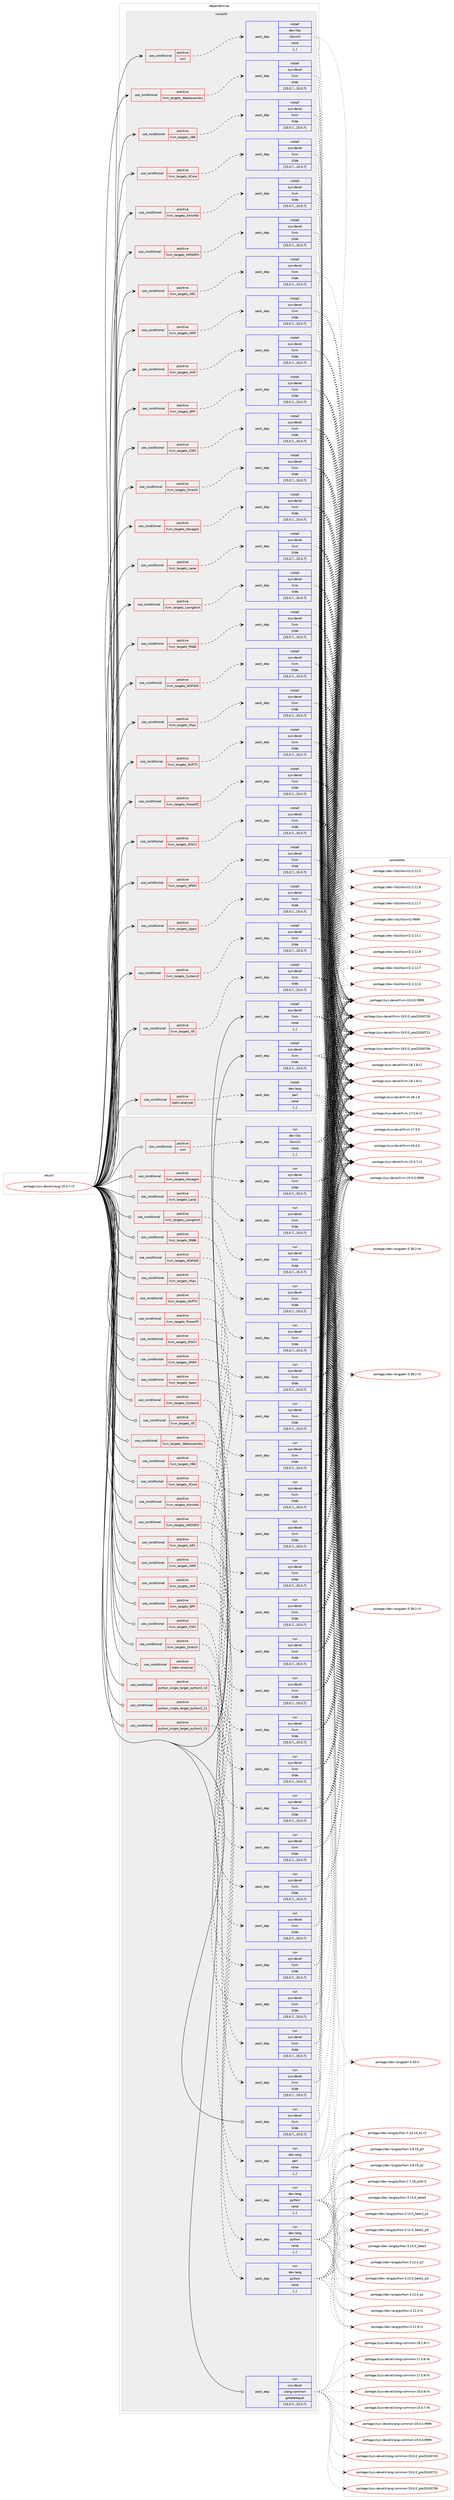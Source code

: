 digraph prolog {

# *************
# Graph options
# *************

newrank=true;
concentrate=true;
compound=true;
graph [rankdir=LR,fontname=Helvetica,fontsize=10,ranksep=1.5];#, ranksep=2.5, nodesep=0.2];
edge  [arrowhead=vee];
node  [fontname=Helvetica,fontsize=10];

# **********
# The ebuild
# **********

subgraph cluster_leftcol {
color=gray;
label=<<i>ebuild</i>>;
id [label="portage://sys-devel/clang-15.0.7-r3", color=red, width=4, href="../sys-devel/clang-15.0.7-r3.svg"];
}

# ****************
# The dependencies
# ****************

subgraph cluster_midcol {
color=gray;
label=<<i>dependencies</i>>;
subgraph cluster_compile {
fillcolor="#eeeeee";
style=filled;
label=<<i>compile</i>>;
subgraph cond115450 {
dependency433645 [label=<<TABLE BORDER="0" CELLBORDER="1" CELLSPACING="0" CELLPADDING="4"><TR><TD ROWSPAN="3" CELLPADDING="10">use_conditional</TD></TR><TR><TD>positive</TD></TR><TR><TD>llvm_targets_AArch64</TD></TR></TABLE>>, shape=none, color=red];
subgraph pack315240 {
dependency433646 [label=<<TABLE BORDER="0" CELLBORDER="1" CELLSPACING="0" CELLPADDING="4" WIDTH="220"><TR><TD ROWSPAN="6" CELLPADDING="30">pack_dep</TD></TR><TR><TD WIDTH="110">install</TD></TR><TR><TD>sys-devel</TD></TR><TR><TD>llvm</TD></TR><TR><TD>tilde</TD></TR><TR><TD>[15.0.7,,,15.0.7]</TD></TR></TABLE>>, shape=none, color=blue];
}
dependency433645:e -> dependency433646:w [weight=20,style="dashed",arrowhead="vee"];
}
id:e -> dependency433645:w [weight=20,style="solid",arrowhead="vee"];
subgraph cond115451 {
dependency433647 [label=<<TABLE BORDER="0" CELLBORDER="1" CELLSPACING="0" CELLPADDING="4"><TR><TD ROWSPAN="3" CELLPADDING="10">use_conditional</TD></TR><TR><TD>positive</TD></TR><TR><TD>llvm_targets_AMDGPU</TD></TR></TABLE>>, shape=none, color=red];
subgraph pack315241 {
dependency433648 [label=<<TABLE BORDER="0" CELLBORDER="1" CELLSPACING="0" CELLPADDING="4" WIDTH="220"><TR><TD ROWSPAN="6" CELLPADDING="30">pack_dep</TD></TR><TR><TD WIDTH="110">install</TD></TR><TR><TD>sys-devel</TD></TR><TR><TD>llvm</TD></TR><TR><TD>tilde</TD></TR><TR><TD>[15.0.7,,,15.0.7]</TD></TR></TABLE>>, shape=none, color=blue];
}
dependency433647:e -> dependency433648:w [weight=20,style="dashed",arrowhead="vee"];
}
id:e -> dependency433647:w [weight=20,style="solid",arrowhead="vee"];
subgraph cond115452 {
dependency433649 [label=<<TABLE BORDER="0" CELLBORDER="1" CELLSPACING="0" CELLPADDING="4"><TR><TD ROWSPAN="3" CELLPADDING="10">use_conditional</TD></TR><TR><TD>positive</TD></TR><TR><TD>llvm_targets_ARC</TD></TR></TABLE>>, shape=none, color=red];
subgraph pack315242 {
dependency433650 [label=<<TABLE BORDER="0" CELLBORDER="1" CELLSPACING="0" CELLPADDING="4" WIDTH="220"><TR><TD ROWSPAN="6" CELLPADDING="30">pack_dep</TD></TR><TR><TD WIDTH="110">install</TD></TR><TR><TD>sys-devel</TD></TR><TR><TD>llvm</TD></TR><TR><TD>tilde</TD></TR><TR><TD>[15.0.7,,,15.0.7]</TD></TR></TABLE>>, shape=none, color=blue];
}
dependency433649:e -> dependency433650:w [weight=20,style="dashed",arrowhead="vee"];
}
id:e -> dependency433649:w [weight=20,style="solid",arrowhead="vee"];
subgraph cond115453 {
dependency433651 [label=<<TABLE BORDER="0" CELLBORDER="1" CELLSPACING="0" CELLPADDING="4"><TR><TD ROWSPAN="3" CELLPADDING="10">use_conditional</TD></TR><TR><TD>positive</TD></TR><TR><TD>llvm_targets_ARM</TD></TR></TABLE>>, shape=none, color=red];
subgraph pack315243 {
dependency433652 [label=<<TABLE BORDER="0" CELLBORDER="1" CELLSPACING="0" CELLPADDING="4" WIDTH="220"><TR><TD ROWSPAN="6" CELLPADDING="30">pack_dep</TD></TR><TR><TD WIDTH="110">install</TD></TR><TR><TD>sys-devel</TD></TR><TR><TD>llvm</TD></TR><TR><TD>tilde</TD></TR><TR><TD>[15.0.7,,,15.0.7]</TD></TR></TABLE>>, shape=none, color=blue];
}
dependency433651:e -> dependency433652:w [weight=20,style="dashed",arrowhead="vee"];
}
id:e -> dependency433651:w [weight=20,style="solid",arrowhead="vee"];
subgraph cond115454 {
dependency433653 [label=<<TABLE BORDER="0" CELLBORDER="1" CELLSPACING="0" CELLPADDING="4"><TR><TD ROWSPAN="3" CELLPADDING="10">use_conditional</TD></TR><TR><TD>positive</TD></TR><TR><TD>llvm_targets_AVR</TD></TR></TABLE>>, shape=none, color=red];
subgraph pack315244 {
dependency433654 [label=<<TABLE BORDER="0" CELLBORDER="1" CELLSPACING="0" CELLPADDING="4" WIDTH="220"><TR><TD ROWSPAN="6" CELLPADDING="30">pack_dep</TD></TR><TR><TD WIDTH="110">install</TD></TR><TR><TD>sys-devel</TD></TR><TR><TD>llvm</TD></TR><TR><TD>tilde</TD></TR><TR><TD>[15.0.7,,,15.0.7]</TD></TR></TABLE>>, shape=none, color=blue];
}
dependency433653:e -> dependency433654:w [weight=20,style="dashed",arrowhead="vee"];
}
id:e -> dependency433653:w [weight=20,style="solid",arrowhead="vee"];
subgraph cond115455 {
dependency433655 [label=<<TABLE BORDER="0" CELLBORDER="1" CELLSPACING="0" CELLPADDING="4"><TR><TD ROWSPAN="3" CELLPADDING="10">use_conditional</TD></TR><TR><TD>positive</TD></TR><TR><TD>llvm_targets_BPF</TD></TR></TABLE>>, shape=none, color=red];
subgraph pack315245 {
dependency433656 [label=<<TABLE BORDER="0" CELLBORDER="1" CELLSPACING="0" CELLPADDING="4" WIDTH="220"><TR><TD ROWSPAN="6" CELLPADDING="30">pack_dep</TD></TR><TR><TD WIDTH="110">install</TD></TR><TR><TD>sys-devel</TD></TR><TR><TD>llvm</TD></TR><TR><TD>tilde</TD></TR><TR><TD>[15.0.7,,,15.0.7]</TD></TR></TABLE>>, shape=none, color=blue];
}
dependency433655:e -> dependency433656:w [weight=20,style="dashed",arrowhead="vee"];
}
id:e -> dependency433655:w [weight=20,style="solid",arrowhead="vee"];
subgraph cond115456 {
dependency433657 [label=<<TABLE BORDER="0" CELLBORDER="1" CELLSPACING="0" CELLPADDING="4"><TR><TD ROWSPAN="3" CELLPADDING="10">use_conditional</TD></TR><TR><TD>positive</TD></TR><TR><TD>llvm_targets_CSKY</TD></TR></TABLE>>, shape=none, color=red];
subgraph pack315246 {
dependency433658 [label=<<TABLE BORDER="0" CELLBORDER="1" CELLSPACING="0" CELLPADDING="4" WIDTH="220"><TR><TD ROWSPAN="6" CELLPADDING="30">pack_dep</TD></TR><TR><TD WIDTH="110">install</TD></TR><TR><TD>sys-devel</TD></TR><TR><TD>llvm</TD></TR><TR><TD>tilde</TD></TR><TR><TD>[15.0.7,,,15.0.7]</TD></TR></TABLE>>, shape=none, color=blue];
}
dependency433657:e -> dependency433658:w [weight=20,style="dashed",arrowhead="vee"];
}
id:e -> dependency433657:w [weight=20,style="solid",arrowhead="vee"];
subgraph cond115457 {
dependency433659 [label=<<TABLE BORDER="0" CELLBORDER="1" CELLSPACING="0" CELLPADDING="4"><TR><TD ROWSPAN="3" CELLPADDING="10">use_conditional</TD></TR><TR><TD>positive</TD></TR><TR><TD>llvm_targets_DirectX</TD></TR></TABLE>>, shape=none, color=red];
subgraph pack315247 {
dependency433660 [label=<<TABLE BORDER="0" CELLBORDER="1" CELLSPACING="0" CELLPADDING="4" WIDTH="220"><TR><TD ROWSPAN="6" CELLPADDING="30">pack_dep</TD></TR><TR><TD WIDTH="110">install</TD></TR><TR><TD>sys-devel</TD></TR><TR><TD>llvm</TD></TR><TR><TD>tilde</TD></TR><TR><TD>[15.0.7,,,15.0.7]</TD></TR></TABLE>>, shape=none, color=blue];
}
dependency433659:e -> dependency433660:w [weight=20,style="dashed",arrowhead="vee"];
}
id:e -> dependency433659:w [weight=20,style="solid",arrowhead="vee"];
subgraph cond115458 {
dependency433661 [label=<<TABLE BORDER="0" CELLBORDER="1" CELLSPACING="0" CELLPADDING="4"><TR><TD ROWSPAN="3" CELLPADDING="10">use_conditional</TD></TR><TR><TD>positive</TD></TR><TR><TD>llvm_targets_Hexagon</TD></TR></TABLE>>, shape=none, color=red];
subgraph pack315248 {
dependency433662 [label=<<TABLE BORDER="0" CELLBORDER="1" CELLSPACING="0" CELLPADDING="4" WIDTH="220"><TR><TD ROWSPAN="6" CELLPADDING="30">pack_dep</TD></TR><TR><TD WIDTH="110">install</TD></TR><TR><TD>sys-devel</TD></TR><TR><TD>llvm</TD></TR><TR><TD>tilde</TD></TR><TR><TD>[15.0.7,,,15.0.7]</TD></TR></TABLE>>, shape=none, color=blue];
}
dependency433661:e -> dependency433662:w [weight=20,style="dashed",arrowhead="vee"];
}
id:e -> dependency433661:w [weight=20,style="solid",arrowhead="vee"];
subgraph cond115459 {
dependency433663 [label=<<TABLE BORDER="0" CELLBORDER="1" CELLSPACING="0" CELLPADDING="4"><TR><TD ROWSPAN="3" CELLPADDING="10">use_conditional</TD></TR><TR><TD>positive</TD></TR><TR><TD>llvm_targets_Lanai</TD></TR></TABLE>>, shape=none, color=red];
subgraph pack315249 {
dependency433664 [label=<<TABLE BORDER="0" CELLBORDER="1" CELLSPACING="0" CELLPADDING="4" WIDTH="220"><TR><TD ROWSPAN="6" CELLPADDING="30">pack_dep</TD></TR><TR><TD WIDTH="110">install</TD></TR><TR><TD>sys-devel</TD></TR><TR><TD>llvm</TD></TR><TR><TD>tilde</TD></TR><TR><TD>[15.0.7,,,15.0.7]</TD></TR></TABLE>>, shape=none, color=blue];
}
dependency433663:e -> dependency433664:w [weight=20,style="dashed",arrowhead="vee"];
}
id:e -> dependency433663:w [weight=20,style="solid",arrowhead="vee"];
subgraph cond115460 {
dependency433665 [label=<<TABLE BORDER="0" CELLBORDER="1" CELLSPACING="0" CELLPADDING="4"><TR><TD ROWSPAN="3" CELLPADDING="10">use_conditional</TD></TR><TR><TD>positive</TD></TR><TR><TD>llvm_targets_LoongArch</TD></TR></TABLE>>, shape=none, color=red];
subgraph pack315250 {
dependency433666 [label=<<TABLE BORDER="0" CELLBORDER="1" CELLSPACING="0" CELLPADDING="4" WIDTH="220"><TR><TD ROWSPAN="6" CELLPADDING="30">pack_dep</TD></TR><TR><TD WIDTH="110">install</TD></TR><TR><TD>sys-devel</TD></TR><TR><TD>llvm</TD></TR><TR><TD>tilde</TD></TR><TR><TD>[15.0.7,,,15.0.7]</TD></TR></TABLE>>, shape=none, color=blue];
}
dependency433665:e -> dependency433666:w [weight=20,style="dashed",arrowhead="vee"];
}
id:e -> dependency433665:w [weight=20,style="solid",arrowhead="vee"];
subgraph cond115461 {
dependency433667 [label=<<TABLE BORDER="0" CELLBORDER="1" CELLSPACING="0" CELLPADDING="4"><TR><TD ROWSPAN="3" CELLPADDING="10">use_conditional</TD></TR><TR><TD>positive</TD></TR><TR><TD>llvm_targets_M68k</TD></TR></TABLE>>, shape=none, color=red];
subgraph pack315251 {
dependency433668 [label=<<TABLE BORDER="0" CELLBORDER="1" CELLSPACING="0" CELLPADDING="4" WIDTH="220"><TR><TD ROWSPAN="6" CELLPADDING="30">pack_dep</TD></TR><TR><TD WIDTH="110">install</TD></TR><TR><TD>sys-devel</TD></TR><TR><TD>llvm</TD></TR><TR><TD>tilde</TD></TR><TR><TD>[15.0.7,,,15.0.7]</TD></TR></TABLE>>, shape=none, color=blue];
}
dependency433667:e -> dependency433668:w [weight=20,style="dashed",arrowhead="vee"];
}
id:e -> dependency433667:w [weight=20,style="solid",arrowhead="vee"];
subgraph cond115462 {
dependency433669 [label=<<TABLE BORDER="0" CELLBORDER="1" CELLSPACING="0" CELLPADDING="4"><TR><TD ROWSPAN="3" CELLPADDING="10">use_conditional</TD></TR><TR><TD>positive</TD></TR><TR><TD>llvm_targets_MSP430</TD></TR></TABLE>>, shape=none, color=red];
subgraph pack315252 {
dependency433670 [label=<<TABLE BORDER="0" CELLBORDER="1" CELLSPACING="0" CELLPADDING="4" WIDTH="220"><TR><TD ROWSPAN="6" CELLPADDING="30">pack_dep</TD></TR><TR><TD WIDTH="110">install</TD></TR><TR><TD>sys-devel</TD></TR><TR><TD>llvm</TD></TR><TR><TD>tilde</TD></TR><TR><TD>[15.0.7,,,15.0.7]</TD></TR></TABLE>>, shape=none, color=blue];
}
dependency433669:e -> dependency433670:w [weight=20,style="dashed",arrowhead="vee"];
}
id:e -> dependency433669:w [weight=20,style="solid",arrowhead="vee"];
subgraph cond115463 {
dependency433671 [label=<<TABLE BORDER="0" CELLBORDER="1" CELLSPACING="0" CELLPADDING="4"><TR><TD ROWSPAN="3" CELLPADDING="10">use_conditional</TD></TR><TR><TD>positive</TD></TR><TR><TD>llvm_targets_Mips</TD></TR></TABLE>>, shape=none, color=red];
subgraph pack315253 {
dependency433672 [label=<<TABLE BORDER="0" CELLBORDER="1" CELLSPACING="0" CELLPADDING="4" WIDTH="220"><TR><TD ROWSPAN="6" CELLPADDING="30">pack_dep</TD></TR><TR><TD WIDTH="110">install</TD></TR><TR><TD>sys-devel</TD></TR><TR><TD>llvm</TD></TR><TR><TD>tilde</TD></TR><TR><TD>[15.0.7,,,15.0.7]</TD></TR></TABLE>>, shape=none, color=blue];
}
dependency433671:e -> dependency433672:w [weight=20,style="dashed",arrowhead="vee"];
}
id:e -> dependency433671:w [weight=20,style="solid",arrowhead="vee"];
subgraph cond115464 {
dependency433673 [label=<<TABLE BORDER="0" CELLBORDER="1" CELLSPACING="0" CELLPADDING="4"><TR><TD ROWSPAN="3" CELLPADDING="10">use_conditional</TD></TR><TR><TD>positive</TD></TR><TR><TD>llvm_targets_NVPTX</TD></TR></TABLE>>, shape=none, color=red];
subgraph pack315254 {
dependency433674 [label=<<TABLE BORDER="0" CELLBORDER="1" CELLSPACING="0" CELLPADDING="4" WIDTH="220"><TR><TD ROWSPAN="6" CELLPADDING="30">pack_dep</TD></TR><TR><TD WIDTH="110">install</TD></TR><TR><TD>sys-devel</TD></TR><TR><TD>llvm</TD></TR><TR><TD>tilde</TD></TR><TR><TD>[15.0.7,,,15.0.7]</TD></TR></TABLE>>, shape=none, color=blue];
}
dependency433673:e -> dependency433674:w [weight=20,style="dashed",arrowhead="vee"];
}
id:e -> dependency433673:w [weight=20,style="solid",arrowhead="vee"];
subgraph cond115465 {
dependency433675 [label=<<TABLE BORDER="0" CELLBORDER="1" CELLSPACING="0" CELLPADDING="4"><TR><TD ROWSPAN="3" CELLPADDING="10">use_conditional</TD></TR><TR><TD>positive</TD></TR><TR><TD>llvm_targets_PowerPC</TD></TR></TABLE>>, shape=none, color=red];
subgraph pack315255 {
dependency433676 [label=<<TABLE BORDER="0" CELLBORDER="1" CELLSPACING="0" CELLPADDING="4" WIDTH="220"><TR><TD ROWSPAN="6" CELLPADDING="30">pack_dep</TD></TR><TR><TD WIDTH="110">install</TD></TR><TR><TD>sys-devel</TD></TR><TR><TD>llvm</TD></TR><TR><TD>tilde</TD></TR><TR><TD>[15.0.7,,,15.0.7]</TD></TR></TABLE>>, shape=none, color=blue];
}
dependency433675:e -> dependency433676:w [weight=20,style="dashed",arrowhead="vee"];
}
id:e -> dependency433675:w [weight=20,style="solid",arrowhead="vee"];
subgraph cond115466 {
dependency433677 [label=<<TABLE BORDER="0" CELLBORDER="1" CELLSPACING="0" CELLPADDING="4"><TR><TD ROWSPAN="3" CELLPADDING="10">use_conditional</TD></TR><TR><TD>positive</TD></TR><TR><TD>llvm_targets_RISCV</TD></TR></TABLE>>, shape=none, color=red];
subgraph pack315256 {
dependency433678 [label=<<TABLE BORDER="0" CELLBORDER="1" CELLSPACING="0" CELLPADDING="4" WIDTH="220"><TR><TD ROWSPAN="6" CELLPADDING="30">pack_dep</TD></TR><TR><TD WIDTH="110">install</TD></TR><TR><TD>sys-devel</TD></TR><TR><TD>llvm</TD></TR><TR><TD>tilde</TD></TR><TR><TD>[15.0.7,,,15.0.7]</TD></TR></TABLE>>, shape=none, color=blue];
}
dependency433677:e -> dependency433678:w [weight=20,style="dashed",arrowhead="vee"];
}
id:e -> dependency433677:w [weight=20,style="solid",arrowhead="vee"];
subgraph cond115467 {
dependency433679 [label=<<TABLE BORDER="0" CELLBORDER="1" CELLSPACING="0" CELLPADDING="4"><TR><TD ROWSPAN="3" CELLPADDING="10">use_conditional</TD></TR><TR><TD>positive</TD></TR><TR><TD>llvm_targets_SPIRV</TD></TR></TABLE>>, shape=none, color=red];
subgraph pack315257 {
dependency433680 [label=<<TABLE BORDER="0" CELLBORDER="1" CELLSPACING="0" CELLPADDING="4" WIDTH="220"><TR><TD ROWSPAN="6" CELLPADDING="30">pack_dep</TD></TR><TR><TD WIDTH="110">install</TD></TR><TR><TD>sys-devel</TD></TR><TR><TD>llvm</TD></TR><TR><TD>tilde</TD></TR><TR><TD>[15.0.7,,,15.0.7]</TD></TR></TABLE>>, shape=none, color=blue];
}
dependency433679:e -> dependency433680:w [weight=20,style="dashed",arrowhead="vee"];
}
id:e -> dependency433679:w [weight=20,style="solid",arrowhead="vee"];
subgraph cond115468 {
dependency433681 [label=<<TABLE BORDER="0" CELLBORDER="1" CELLSPACING="0" CELLPADDING="4"><TR><TD ROWSPAN="3" CELLPADDING="10">use_conditional</TD></TR><TR><TD>positive</TD></TR><TR><TD>llvm_targets_Sparc</TD></TR></TABLE>>, shape=none, color=red];
subgraph pack315258 {
dependency433682 [label=<<TABLE BORDER="0" CELLBORDER="1" CELLSPACING="0" CELLPADDING="4" WIDTH="220"><TR><TD ROWSPAN="6" CELLPADDING="30">pack_dep</TD></TR><TR><TD WIDTH="110">install</TD></TR><TR><TD>sys-devel</TD></TR><TR><TD>llvm</TD></TR><TR><TD>tilde</TD></TR><TR><TD>[15.0.7,,,15.0.7]</TD></TR></TABLE>>, shape=none, color=blue];
}
dependency433681:e -> dependency433682:w [weight=20,style="dashed",arrowhead="vee"];
}
id:e -> dependency433681:w [weight=20,style="solid",arrowhead="vee"];
subgraph cond115469 {
dependency433683 [label=<<TABLE BORDER="0" CELLBORDER="1" CELLSPACING="0" CELLPADDING="4"><TR><TD ROWSPAN="3" CELLPADDING="10">use_conditional</TD></TR><TR><TD>positive</TD></TR><TR><TD>llvm_targets_SystemZ</TD></TR></TABLE>>, shape=none, color=red];
subgraph pack315259 {
dependency433684 [label=<<TABLE BORDER="0" CELLBORDER="1" CELLSPACING="0" CELLPADDING="4" WIDTH="220"><TR><TD ROWSPAN="6" CELLPADDING="30">pack_dep</TD></TR><TR><TD WIDTH="110">install</TD></TR><TR><TD>sys-devel</TD></TR><TR><TD>llvm</TD></TR><TR><TD>tilde</TD></TR><TR><TD>[15.0.7,,,15.0.7]</TD></TR></TABLE>>, shape=none, color=blue];
}
dependency433683:e -> dependency433684:w [weight=20,style="dashed",arrowhead="vee"];
}
id:e -> dependency433683:w [weight=20,style="solid",arrowhead="vee"];
subgraph cond115470 {
dependency433685 [label=<<TABLE BORDER="0" CELLBORDER="1" CELLSPACING="0" CELLPADDING="4"><TR><TD ROWSPAN="3" CELLPADDING="10">use_conditional</TD></TR><TR><TD>positive</TD></TR><TR><TD>llvm_targets_VE</TD></TR></TABLE>>, shape=none, color=red];
subgraph pack315260 {
dependency433686 [label=<<TABLE BORDER="0" CELLBORDER="1" CELLSPACING="0" CELLPADDING="4" WIDTH="220"><TR><TD ROWSPAN="6" CELLPADDING="30">pack_dep</TD></TR><TR><TD WIDTH="110">install</TD></TR><TR><TD>sys-devel</TD></TR><TR><TD>llvm</TD></TR><TR><TD>tilde</TD></TR><TR><TD>[15.0.7,,,15.0.7]</TD></TR></TABLE>>, shape=none, color=blue];
}
dependency433685:e -> dependency433686:w [weight=20,style="dashed",arrowhead="vee"];
}
id:e -> dependency433685:w [weight=20,style="solid",arrowhead="vee"];
subgraph cond115471 {
dependency433687 [label=<<TABLE BORDER="0" CELLBORDER="1" CELLSPACING="0" CELLPADDING="4"><TR><TD ROWSPAN="3" CELLPADDING="10">use_conditional</TD></TR><TR><TD>positive</TD></TR><TR><TD>llvm_targets_WebAssembly</TD></TR></TABLE>>, shape=none, color=red];
subgraph pack315261 {
dependency433688 [label=<<TABLE BORDER="0" CELLBORDER="1" CELLSPACING="0" CELLPADDING="4" WIDTH="220"><TR><TD ROWSPAN="6" CELLPADDING="30">pack_dep</TD></TR><TR><TD WIDTH="110">install</TD></TR><TR><TD>sys-devel</TD></TR><TR><TD>llvm</TD></TR><TR><TD>tilde</TD></TR><TR><TD>[15.0.7,,,15.0.7]</TD></TR></TABLE>>, shape=none, color=blue];
}
dependency433687:e -> dependency433688:w [weight=20,style="dashed",arrowhead="vee"];
}
id:e -> dependency433687:w [weight=20,style="solid",arrowhead="vee"];
subgraph cond115472 {
dependency433689 [label=<<TABLE BORDER="0" CELLBORDER="1" CELLSPACING="0" CELLPADDING="4"><TR><TD ROWSPAN="3" CELLPADDING="10">use_conditional</TD></TR><TR><TD>positive</TD></TR><TR><TD>llvm_targets_X86</TD></TR></TABLE>>, shape=none, color=red];
subgraph pack315262 {
dependency433690 [label=<<TABLE BORDER="0" CELLBORDER="1" CELLSPACING="0" CELLPADDING="4" WIDTH="220"><TR><TD ROWSPAN="6" CELLPADDING="30">pack_dep</TD></TR><TR><TD WIDTH="110">install</TD></TR><TR><TD>sys-devel</TD></TR><TR><TD>llvm</TD></TR><TR><TD>tilde</TD></TR><TR><TD>[15.0.7,,,15.0.7]</TD></TR></TABLE>>, shape=none, color=blue];
}
dependency433689:e -> dependency433690:w [weight=20,style="dashed",arrowhead="vee"];
}
id:e -> dependency433689:w [weight=20,style="solid",arrowhead="vee"];
subgraph cond115473 {
dependency433691 [label=<<TABLE BORDER="0" CELLBORDER="1" CELLSPACING="0" CELLPADDING="4"><TR><TD ROWSPAN="3" CELLPADDING="10">use_conditional</TD></TR><TR><TD>positive</TD></TR><TR><TD>llvm_targets_XCore</TD></TR></TABLE>>, shape=none, color=red];
subgraph pack315263 {
dependency433692 [label=<<TABLE BORDER="0" CELLBORDER="1" CELLSPACING="0" CELLPADDING="4" WIDTH="220"><TR><TD ROWSPAN="6" CELLPADDING="30">pack_dep</TD></TR><TR><TD WIDTH="110">install</TD></TR><TR><TD>sys-devel</TD></TR><TR><TD>llvm</TD></TR><TR><TD>tilde</TD></TR><TR><TD>[15.0.7,,,15.0.7]</TD></TR></TABLE>>, shape=none, color=blue];
}
dependency433691:e -> dependency433692:w [weight=20,style="dashed",arrowhead="vee"];
}
id:e -> dependency433691:w [weight=20,style="solid",arrowhead="vee"];
subgraph cond115474 {
dependency433693 [label=<<TABLE BORDER="0" CELLBORDER="1" CELLSPACING="0" CELLPADDING="4"><TR><TD ROWSPAN="3" CELLPADDING="10">use_conditional</TD></TR><TR><TD>positive</TD></TR><TR><TD>static-analyzer</TD></TR></TABLE>>, shape=none, color=red];
subgraph pack315264 {
dependency433694 [label=<<TABLE BORDER="0" CELLBORDER="1" CELLSPACING="0" CELLPADDING="4" WIDTH="220"><TR><TD ROWSPAN="6" CELLPADDING="30">pack_dep</TD></TR><TR><TD WIDTH="110">install</TD></TR><TR><TD>dev-lang</TD></TR><TR><TD>perl</TD></TR><TR><TD>none</TD></TR><TR><TD>[,,]</TD></TR></TABLE>>, shape=none, color=blue];
}
dependency433693:e -> dependency433694:w [weight=20,style="dashed",arrowhead="vee"];
}
id:e -> dependency433693:w [weight=20,style="solid",arrowhead="vee"];
subgraph cond115475 {
dependency433695 [label=<<TABLE BORDER="0" CELLBORDER="1" CELLSPACING="0" CELLPADDING="4"><TR><TD ROWSPAN="3" CELLPADDING="10">use_conditional</TD></TR><TR><TD>positive</TD></TR><TR><TD>xml</TD></TR></TABLE>>, shape=none, color=red];
subgraph pack315265 {
dependency433696 [label=<<TABLE BORDER="0" CELLBORDER="1" CELLSPACING="0" CELLPADDING="4" WIDTH="220"><TR><TD ROWSPAN="6" CELLPADDING="30">pack_dep</TD></TR><TR><TD WIDTH="110">install</TD></TR><TR><TD>dev-libs</TD></TR><TR><TD>libxml2</TD></TR><TR><TD>none</TD></TR><TR><TD>[,,]</TD></TR></TABLE>>, shape=none, color=blue];
}
dependency433695:e -> dependency433696:w [weight=20,style="dashed",arrowhead="vee"];
}
id:e -> dependency433695:w [weight=20,style="solid",arrowhead="vee"];
subgraph pack315266 {
dependency433697 [label=<<TABLE BORDER="0" CELLBORDER="1" CELLSPACING="0" CELLPADDING="4" WIDTH="220"><TR><TD ROWSPAN="6" CELLPADDING="30">pack_dep</TD></TR><TR><TD WIDTH="110">install</TD></TR><TR><TD>sys-devel</TD></TR><TR><TD>llvm</TD></TR><TR><TD>tilde</TD></TR><TR><TD>[15.0.7,,,15.0.7]</TD></TR></TABLE>>, shape=none, color=blue];
}
id:e -> dependency433697:w [weight=20,style="solid",arrowhead="vee"];
subgraph pack315267 {
dependency433698 [label=<<TABLE BORDER="0" CELLBORDER="1" CELLSPACING="0" CELLPADDING="4" WIDTH="220"><TR><TD ROWSPAN="6" CELLPADDING="30">pack_dep</TD></TR><TR><TD WIDTH="110">install</TD></TR><TR><TD>sys-devel</TD></TR><TR><TD>llvm</TD></TR><TR><TD>none</TD></TR><TR><TD>[,,]</TD></TR></TABLE>>, shape=none, color=blue];
}
id:e -> dependency433698:w [weight=20,style="solid",arrowhead="vee"];
}
subgraph cluster_compileandrun {
fillcolor="#eeeeee";
style=filled;
label=<<i>compile and run</i>>;
}
subgraph cluster_run {
fillcolor="#eeeeee";
style=filled;
label=<<i>run</i>>;
subgraph cond115476 {
dependency433699 [label=<<TABLE BORDER="0" CELLBORDER="1" CELLSPACING="0" CELLPADDING="4"><TR><TD ROWSPAN="3" CELLPADDING="10">use_conditional</TD></TR><TR><TD>positive</TD></TR><TR><TD>llvm_targets_AArch64</TD></TR></TABLE>>, shape=none, color=red];
subgraph pack315268 {
dependency433700 [label=<<TABLE BORDER="0" CELLBORDER="1" CELLSPACING="0" CELLPADDING="4" WIDTH="220"><TR><TD ROWSPAN="6" CELLPADDING="30">pack_dep</TD></TR><TR><TD WIDTH="110">run</TD></TR><TR><TD>sys-devel</TD></TR><TR><TD>llvm</TD></TR><TR><TD>tilde</TD></TR><TR><TD>[15.0.7,,,15.0.7]</TD></TR></TABLE>>, shape=none, color=blue];
}
dependency433699:e -> dependency433700:w [weight=20,style="dashed",arrowhead="vee"];
}
id:e -> dependency433699:w [weight=20,style="solid",arrowhead="odot"];
subgraph cond115477 {
dependency433701 [label=<<TABLE BORDER="0" CELLBORDER="1" CELLSPACING="0" CELLPADDING="4"><TR><TD ROWSPAN="3" CELLPADDING="10">use_conditional</TD></TR><TR><TD>positive</TD></TR><TR><TD>llvm_targets_AMDGPU</TD></TR></TABLE>>, shape=none, color=red];
subgraph pack315269 {
dependency433702 [label=<<TABLE BORDER="0" CELLBORDER="1" CELLSPACING="0" CELLPADDING="4" WIDTH="220"><TR><TD ROWSPAN="6" CELLPADDING="30">pack_dep</TD></TR><TR><TD WIDTH="110">run</TD></TR><TR><TD>sys-devel</TD></TR><TR><TD>llvm</TD></TR><TR><TD>tilde</TD></TR><TR><TD>[15.0.7,,,15.0.7]</TD></TR></TABLE>>, shape=none, color=blue];
}
dependency433701:e -> dependency433702:w [weight=20,style="dashed",arrowhead="vee"];
}
id:e -> dependency433701:w [weight=20,style="solid",arrowhead="odot"];
subgraph cond115478 {
dependency433703 [label=<<TABLE BORDER="0" CELLBORDER="1" CELLSPACING="0" CELLPADDING="4"><TR><TD ROWSPAN="3" CELLPADDING="10">use_conditional</TD></TR><TR><TD>positive</TD></TR><TR><TD>llvm_targets_ARC</TD></TR></TABLE>>, shape=none, color=red];
subgraph pack315270 {
dependency433704 [label=<<TABLE BORDER="0" CELLBORDER="1" CELLSPACING="0" CELLPADDING="4" WIDTH="220"><TR><TD ROWSPAN="6" CELLPADDING="30">pack_dep</TD></TR><TR><TD WIDTH="110">run</TD></TR><TR><TD>sys-devel</TD></TR><TR><TD>llvm</TD></TR><TR><TD>tilde</TD></TR><TR><TD>[15.0.7,,,15.0.7]</TD></TR></TABLE>>, shape=none, color=blue];
}
dependency433703:e -> dependency433704:w [weight=20,style="dashed",arrowhead="vee"];
}
id:e -> dependency433703:w [weight=20,style="solid",arrowhead="odot"];
subgraph cond115479 {
dependency433705 [label=<<TABLE BORDER="0" CELLBORDER="1" CELLSPACING="0" CELLPADDING="4"><TR><TD ROWSPAN="3" CELLPADDING="10">use_conditional</TD></TR><TR><TD>positive</TD></TR><TR><TD>llvm_targets_ARM</TD></TR></TABLE>>, shape=none, color=red];
subgraph pack315271 {
dependency433706 [label=<<TABLE BORDER="0" CELLBORDER="1" CELLSPACING="0" CELLPADDING="4" WIDTH="220"><TR><TD ROWSPAN="6" CELLPADDING="30">pack_dep</TD></TR><TR><TD WIDTH="110">run</TD></TR><TR><TD>sys-devel</TD></TR><TR><TD>llvm</TD></TR><TR><TD>tilde</TD></TR><TR><TD>[15.0.7,,,15.0.7]</TD></TR></TABLE>>, shape=none, color=blue];
}
dependency433705:e -> dependency433706:w [weight=20,style="dashed",arrowhead="vee"];
}
id:e -> dependency433705:w [weight=20,style="solid",arrowhead="odot"];
subgraph cond115480 {
dependency433707 [label=<<TABLE BORDER="0" CELLBORDER="1" CELLSPACING="0" CELLPADDING="4"><TR><TD ROWSPAN="3" CELLPADDING="10">use_conditional</TD></TR><TR><TD>positive</TD></TR><TR><TD>llvm_targets_AVR</TD></TR></TABLE>>, shape=none, color=red];
subgraph pack315272 {
dependency433708 [label=<<TABLE BORDER="0" CELLBORDER="1" CELLSPACING="0" CELLPADDING="4" WIDTH="220"><TR><TD ROWSPAN="6" CELLPADDING="30">pack_dep</TD></TR><TR><TD WIDTH="110">run</TD></TR><TR><TD>sys-devel</TD></TR><TR><TD>llvm</TD></TR><TR><TD>tilde</TD></TR><TR><TD>[15.0.7,,,15.0.7]</TD></TR></TABLE>>, shape=none, color=blue];
}
dependency433707:e -> dependency433708:w [weight=20,style="dashed",arrowhead="vee"];
}
id:e -> dependency433707:w [weight=20,style="solid",arrowhead="odot"];
subgraph cond115481 {
dependency433709 [label=<<TABLE BORDER="0" CELLBORDER="1" CELLSPACING="0" CELLPADDING="4"><TR><TD ROWSPAN="3" CELLPADDING="10">use_conditional</TD></TR><TR><TD>positive</TD></TR><TR><TD>llvm_targets_BPF</TD></TR></TABLE>>, shape=none, color=red];
subgraph pack315273 {
dependency433710 [label=<<TABLE BORDER="0" CELLBORDER="1" CELLSPACING="0" CELLPADDING="4" WIDTH="220"><TR><TD ROWSPAN="6" CELLPADDING="30">pack_dep</TD></TR><TR><TD WIDTH="110">run</TD></TR><TR><TD>sys-devel</TD></TR><TR><TD>llvm</TD></TR><TR><TD>tilde</TD></TR><TR><TD>[15.0.7,,,15.0.7]</TD></TR></TABLE>>, shape=none, color=blue];
}
dependency433709:e -> dependency433710:w [weight=20,style="dashed",arrowhead="vee"];
}
id:e -> dependency433709:w [weight=20,style="solid",arrowhead="odot"];
subgraph cond115482 {
dependency433711 [label=<<TABLE BORDER="0" CELLBORDER="1" CELLSPACING="0" CELLPADDING="4"><TR><TD ROWSPAN="3" CELLPADDING="10">use_conditional</TD></TR><TR><TD>positive</TD></TR><TR><TD>llvm_targets_CSKY</TD></TR></TABLE>>, shape=none, color=red];
subgraph pack315274 {
dependency433712 [label=<<TABLE BORDER="0" CELLBORDER="1" CELLSPACING="0" CELLPADDING="4" WIDTH="220"><TR><TD ROWSPAN="6" CELLPADDING="30">pack_dep</TD></TR><TR><TD WIDTH="110">run</TD></TR><TR><TD>sys-devel</TD></TR><TR><TD>llvm</TD></TR><TR><TD>tilde</TD></TR><TR><TD>[15.0.7,,,15.0.7]</TD></TR></TABLE>>, shape=none, color=blue];
}
dependency433711:e -> dependency433712:w [weight=20,style="dashed",arrowhead="vee"];
}
id:e -> dependency433711:w [weight=20,style="solid",arrowhead="odot"];
subgraph cond115483 {
dependency433713 [label=<<TABLE BORDER="0" CELLBORDER="1" CELLSPACING="0" CELLPADDING="4"><TR><TD ROWSPAN="3" CELLPADDING="10">use_conditional</TD></TR><TR><TD>positive</TD></TR><TR><TD>llvm_targets_DirectX</TD></TR></TABLE>>, shape=none, color=red];
subgraph pack315275 {
dependency433714 [label=<<TABLE BORDER="0" CELLBORDER="1" CELLSPACING="0" CELLPADDING="4" WIDTH="220"><TR><TD ROWSPAN="6" CELLPADDING="30">pack_dep</TD></TR><TR><TD WIDTH="110">run</TD></TR><TR><TD>sys-devel</TD></TR><TR><TD>llvm</TD></TR><TR><TD>tilde</TD></TR><TR><TD>[15.0.7,,,15.0.7]</TD></TR></TABLE>>, shape=none, color=blue];
}
dependency433713:e -> dependency433714:w [weight=20,style="dashed",arrowhead="vee"];
}
id:e -> dependency433713:w [weight=20,style="solid",arrowhead="odot"];
subgraph cond115484 {
dependency433715 [label=<<TABLE BORDER="0" CELLBORDER="1" CELLSPACING="0" CELLPADDING="4"><TR><TD ROWSPAN="3" CELLPADDING="10">use_conditional</TD></TR><TR><TD>positive</TD></TR><TR><TD>llvm_targets_Hexagon</TD></TR></TABLE>>, shape=none, color=red];
subgraph pack315276 {
dependency433716 [label=<<TABLE BORDER="0" CELLBORDER="1" CELLSPACING="0" CELLPADDING="4" WIDTH="220"><TR><TD ROWSPAN="6" CELLPADDING="30">pack_dep</TD></TR><TR><TD WIDTH="110">run</TD></TR><TR><TD>sys-devel</TD></TR><TR><TD>llvm</TD></TR><TR><TD>tilde</TD></TR><TR><TD>[15.0.7,,,15.0.7]</TD></TR></TABLE>>, shape=none, color=blue];
}
dependency433715:e -> dependency433716:w [weight=20,style="dashed",arrowhead="vee"];
}
id:e -> dependency433715:w [weight=20,style="solid",arrowhead="odot"];
subgraph cond115485 {
dependency433717 [label=<<TABLE BORDER="0" CELLBORDER="1" CELLSPACING="0" CELLPADDING="4"><TR><TD ROWSPAN="3" CELLPADDING="10">use_conditional</TD></TR><TR><TD>positive</TD></TR><TR><TD>llvm_targets_Lanai</TD></TR></TABLE>>, shape=none, color=red];
subgraph pack315277 {
dependency433718 [label=<<TABLE BORDER="0" CELLBORDER="1" CELLSPACING="0" CELLPADDING="4" WIDTH="220"><TR><TD ROWSPAN="6" CELLPADDING="30">pack_dep</TD></TR><TR><TD WIDTH="110">run</TD></TR><TR><TD>sys-devel</TD></TR><TR><TD>llvm</TD></TR><TR><TD>tilde</TD></TR><TR><TD>[15.0.7,,,15.0.7]</TD></TR></TABLE>>, shape=none, color=blue];
}
dependency433717:e -> dependency433718:w [weight=20,style="dashed",arrowhead="vee"];
}
id:e -> dependency433717:w [weight=20,style="solid",arrowhead="odot"];
subgraph cond115486 {
dependency433719 [label=<<TABLE BORDER="0" CELLBORDER="1" CELLSPACING="0" CELLPADDING="4"><TR><TD ROWSPAN="3" CELLPADDING="10">use_conditional</TD></TR><TR><TD>positive</TD></TR><TR><TD>llvm_targets_LoongArch</TD></TR></TABLE>>, shape=none, color=red];
subgraph pack315278 {
dependency433720 [label=<<TABLE BORDER="0" CELLBORDER="1" CELLSPACING="0" CELLPADDING="4" WIDTH="220"><TR><TD ROWSPAN="6" CELLPADDING="30">pack_dep</TD></TR><TR><TD WIDTH="110">run</TD></TR><TR><TD>sys-devel</TD></TR><TR><TD>llvm</TD></TR><TR><TD>tilde</TD></TR><TR><TD>[15.0.7,,,15.0.7]</TD></TR></TABLE>>, shape=none, color=blue];
}
dependency433719:e -> dependency433720:w [weight=20,style="dashed",arrowhead="vee"];
}
id:e -> dependency433719:w [weight=20,style="solid",arrowhead="odot"];
subgraph cond115487 {
dependency433721 [label=<<TABLE BORDER="0" CELLBORDER="1" CELLSPACING="0" CELLPADDING="4"><TR><TD ROWSPAN="3" CELLPADDING="10">use_conditional</TD></TR><TR><TD>positive</TD></TR><TR><TD>llvm_targets_M68k</TD></TR></TABLE>>, shape=none, color=red];
subgraph pack315279 {
dependency433722 [label=<<TABLE BORDER="0" CELLBORDER="1" CELLSPACING="0" CELLPADDING="4" WIDTH="220"><TR><TD ROWSPAN="6" CELLPADDING="30">pack_dep</TD></TR><TR><TD WIDTH="110">run</TD></TR><TR><TD>sys-devel</TD></TR><TR><TD>llvm</TD></TR><TR><TD>tilde</TD></TR><TR><TD>[15.0.7,,,15.0.7]</TD></TR></TABLE>>, shape=none, color=blue];
}
dependency433721:e -> dependency433722:w [weight=20,style="dashed",arrowhead="vee"];
}
id:e -> dependency433721:w [weight=20,style="solid",arrowhead="odot"];
subgraph cond115488 {
dependency433723 [label=<<TABLE BORDER="0" CELLBORDER="1" CELLSPACING="0" CELLPADDING="4"><TR><TD ROWSPAN="3" CELLPADDING="10">use_conditional</TD></TR><TR><TD>positive</TD></TR><TR><TD>llvm_targets_MSP430</TD></TR></TABLE>>, shape=none, color=red];
subgraph pack315280 {
dependency433724 [label=<<TABLE BORDER="0" CELLBORDER="1" CELLSPACING="0" CELLPADDING="4" WIDTH="220"><TR><TD ROWSPAN="6" CELLPADDING="30">pack_dep</TD></TR><TR><TD WIDTH="110">run</TD></TR><TR><TD>sys-devel</TD></TR><TR><TD>llvm</TD></TR><TR><TD>tilde</TD></TR><TR><TD>[15.0.7,,,15.0.7]</TD></TR></TABLE>>, shape=none, color=blue];
}
dependency433723:e -> dependency433724:w [weight=20,style="dashed",arrowhead="vee"];
}
id:e -> dependency433723:w [weight=20,style="solid",arrowhead="odot"];
subgraph cond115489 {
dependency433725 [label=<<TABLE BORDER="0" CELLBORDER="1" CELLSPACING="0" CELLPADDING="4"><TR><TD ROWSPAN="3" CELLPADDING="10">use_conditional</TD></TR><TR><TD>positive</TD></TR><TR><TD>llvm_targets_Mips</TD></TR></TABLE>>, shape=none, color=red];
subgraph pack315281 {
dependency433726 [label=<<TABLE BORDER="0" CELLBORDER="1" CELLSPACING="0" CELLPADDING="4" WIDTH="220"><TR><TD ROWSPAN="6" CELLPADDING="30">pack_dep</TD></TR><TR><TD WIDTH="110">run</TD></TR><TR><TD>sys-devel</TD></TR><TR><TD>llvm</TD></TR><TR><TD>tilde</TD></TR><TR><TD>[15.0.7,,,15.0.7]</TD></TR></TABLE>>, shape=none, color=blue];
}
dependency433725:e -> dependency433726:w [weight=20,style="dashed",arrowhead="vee"];
}
id:e -> dependency433725:w [weight=20,style="solid",arrowhead="odot"];
subgraph cond115490 {
dependency433727 [label=<<TABLE BORDER="0" CELLBORDER="1" CELLSPACING="0" CELLPADDING="4"><TR><TD ROWSPAN="3" CELLPADDING="10">use_conditional</TD></TR><TR><TD>positive</TD></TR><TR><TD>llvm_targets_NVPTX</TD></TR></TABLE>>, shape=none, color=red];
subgraph pack315282 {
dependency433728 [label=<<TABLE BORDER="0" CELLBORDER="1" CELLSPACING="0" CELLPADDING="4" WIDTH="220"><TR><TD ROWSPAN="6" CELLPADDING="30">pack_dep</TD></TR><TR><TD WIDTH="110">run</TD></TR><TR><TD>sys-devel</TD></TR><TR><TD>llvm</TD></TR><TR><TD>tilde</TD></TR><TR><TD>[15.0.7,,,15.0.7]</TD></TR></TABLE>>, shape=none, color=blue];
}
dependency433727:e -> dependency433728:w [weight=20,style="dashed",arrowhead="vee"];
}
id:e -> dependency433727:w [weight=20,style="solid",arrowhead="odot"];
subgraph cond115491 {
dependency433729 [label=<<TABLE BORDER="0" CELLBORDER="1" CELLSPACING="0" CELLPADDING="4"><TR><TD ROWSPAN="3" CELLPADDING="10">use_conditional</TD></TR><TR><TD>positive</TD></TR><TR><TD>llvm_targets_PowerPC</TD></TR></TABLE>>, shape=none, color=red];
subgraph pack315283 {
dependency433730 [label=<<TABLE BORDER="0" CELLBORDER="1" CELLSPACING="0" CELLPADDING="4" WIDTH="220"><TR><TD ROWSPAN="6" CELLPADDING="30">pack_dep</TD></TR><TR><TD WIDTH="110">run</TD></TR><TR><TD>sys-devel</TD></TR><TR><TD>llvm</TD></TR><TR><TD>tilde</TD></TR><TR><TD>[15.0.7,,,15.0.7]</TD></TR></TABLE>>, shape=none, color=blue];
}
dependency433729:e -> dependency433730:w [weight=20,style="dashed",arrowhead="vee"];
}
id:e -> dependency433729:w [weight=20,style="solid",arrowhead="odot"];
subgraph cond115492 {
dependency433731 [label=<<TABLE BORDER="0" CELLBORDER="1" CELLSPACING="0" CELLPADDING="4"><TR><TD ROWSPAN="3" CELLPADDING="10">use_conditional</TD></TR><TR><TD>positive</TD></TR><TR><TD>llvm_targets_RISCV</TD></TR></TABLE>>, shape=none, color=red];
subgraph pack315284 {
dependency433732 [label=<<TABLE BORDER="0" CELLBORDER="1" CELLSPACING="0" CELLPADDING="4" WIDTH="220"><TR><TD ROWSPAN="6" CELLPADDING="30">pack_dep</TD></TR><TR><TD WIDTH="110">run</TD></TR><TR><TD>sys-devel</TD></TR><TR><TD>llvm</TD></TR><TR><TD>tilde</TD></TR><TR><TD>[15.0.7,,,15.0.7]</TD></TR></TABLE>>, shape=none, color=blue];
}
dependency433731:e -> dependency433732:w [weight=20,style="dashed",arrowhead="vee"];
}
id:e -> dependency433731:w [weight=20,style="solid",arrowhead="odot"];
subgraph cond115493 {
dependency433733 [label=<<TABLE BORDER="0" CELLBORDER="1" CELLSPACING="0" CELLPADDING="4"><TR><TD ROWSPAN="3" CELLPADDING="10">use_conditional</TD></TR><TR><TD>positive</TD></TR><TR><TD>llvm_targets_SPIRV</TD></TR></TABLE>>, shape=none, color=red];
subgraph pack315285 {
dependency433734 [label=<<TABLE BORDER="0" CELLBORDER="1" CELLSPACING="0" CELLPADDING="4" WIDTH="220"><TR><TD ROWSPAN="6" CELLPADDING="30">pack_dep</TD></TR><TR><TD WIDTH="110">run</TD></TR><TR><TD>sys-devel</TD></TR><TR><TD>llvm</TD></TR><TR><TD>tilde</TD></TR><TR><TD>[15.0.7,,,15.0.7]</TD></TR></TABLE>>, shape=none, color=blue];
}
dependency433733:e -> dependency433734:w [weight=20,style="dashed",arrowhead="vee"];
}
id:e -> dependency433733:w [weight=20,style="solid",arrowhead="odot"];
subgraph cond115494 {
dependency433735 [label=<<TABLE BORDER="0" CELLBORDER="1" CELLSPACING="0" CELLPADDING="4"><TR><TD ROWSPAN="3" CELLPADDING="10">use_conditional</TD></TR><TR><TD>positive</TD></TR><TR><TD>llvm_targets_Sparc</TD></TR></TABLE>>, shape=none, color=red];
subgraph pack315286 {
dependency433736 [label=<<TABLE BORDER="0" CELLBORDER="1" CELLSPACING="0" CELLPADDING="4" WIDTH="220"><TR><TD ROWSPAN="6" CELLPADDING="30">pack_dep</TD></TR><TR><TD WIDTH="110">run</TD></TR><TR><TD>sys-devel</TD></TR><TR><TD>llvm</TD></TR><TR><TD>tilde</TD></TR><TR><TD>[15.0.7,,,15.0.7]</TD></TR></TABLE>>, shape=none, color=blue];
}
dependency433735:e -> dependency433736:w [weight=20,style="dashed",arrowhead="vee"];
}
id:e -> dependency433735:w [weight=20,style="solid",arrowhead="odot"];
subgraph cond115495 {
dependency433737 [label=<<TABLE BORDER="0" CELLBORDER="1" CELLSPACING="0" CELLPADDING="4"><TR><TD ROWSPAN="3" CELLPADDING="10">use_conditional</TD></TR><TR><TD>positive</TD></TR><TR><TD>llvm_targets_SystemZ</TD></TR></TABLE>>, shape=none, color=red];
subgraph pack315287 {
dependency433738 [label=<<TABLE BORDER="0" CELLBORDER="1" CELLSPACING="0" CELLPADDING="4" WIDTH="220"><TR><TD ROWSPAN="6" CELLPADDING="30">pack_dep</TD></TR><TR><TD WIDTH="110">run</TD></TR><TR><TD>sys-devel</TD></TR><TR><TD>llvm</TD></TR><TR><TD>tilde</TD></TR><TR><TD>[15.0.7,,,15.0.7]</TD></TR></TABLE>>, shape=none, color=blue];
}
dependency433737:e -> dependency433738:w [weight=20,style="dashed",arrowhead="vee"];
}
id:e -> dependency433737:w [weight=20,style="solid",arrowhead="odot"];
subgraph cond115496 {
dependency433739 [label=<<TABLE BORDER="0" CELLBORDER="1" CELLSPACING="0" CELLPADDING="4"><TR><TD ROWSPAN="3" CELLPADDING="10">use_conditional</TD></TR><TR><TD>positive</TD></TR><TR><TD>llvm_targets_VE</TD></TR></TABLE>>, shape=none, color=red];
subgraph pack315288 {
dependency433740 [label=<<TABLE BORDER="0" CELLBORDER="1" CELLSPACING="0" CELLPADDING="4" WIDTH="220"><TR><TD ROWSPAN="6" CELLPADDING="30">pack_dep</TD></TR><TR><TD WIDTH="110">run</TD></TR><TR><TD>sys-devel</TD></TR><TR><TD>llvm</TD></TR><TR><TD>tilde</TD></TR><TR><TD>[15.0.7,,,15.0.7]</TD></TR></TABLE>>, shape=none, color=blue];
}
dependency433739:e -> dependency433740:w [weight=20,style="dashed",arrowhead="vee"];
}
id:e -> dependency433739:w [weight=20,style="solid",arrowhead="odot"];
subgraph cond115497 {
dependency433741 [label=<<TABLE BORDER="0" CELLBORDER="1" CELLSPACING="0" CELLPADDING="4"><TR><TD ROWSPAN="3" CELLPADDING="10">use_conditional</TD></TR><TR><TD>positive</TD></TR><TR><TD>llvm_targets_WebAssembly</TD></TR></TABLE>>, shape=none, color=red];
subgraph pack315289 {
dependency433742 [label=<<TABLE BORDER="0" CELLBORDER="1" CELLSPACING="0" CELLPADDING="4" WIDTH="220"><TR><TD ROWSPAN="6" CELLPADDING="30">pack_dep</TD></TR><TR><TD WIDTH="110">run</TD></TR><TR><TD>sys-devel</TD></TR><TR><TD>llvm</TD></TR><TR><TD>tilde</TD></TR><TR><TD>[15.0.7,,,15.0.7]</TD></TR></TABLE>>, shape=none, color=blue];
}
dependency433741:e -> dependency433742:w [weight=20,style="dashed",arrowhead="vee"];
}
id:e -> dependency433741:w [weight=20,style="solid",arrowhead="odot"];
subgraph cond115498 {
dependency433743 [label=<<TABLE BORDER="0" CELLBORDER="1" CELLSPACING="0" CELLPADDING="4"><TR><TD ROWSPAN="3" CELLPADDING="10">use_conditional</TD></TR><TR><TD>positive</TD></TR><TR><TD>llvm_targets_X86</TD></TR></TABLE>>, shape=none, color=red];
subgraph pack315290 {
dependency433744 [label=<<TABLE BORDER="0" CELLBORDER="1" CELLSPACING="0" CELLPADDING="4" WIDTH="220"><TR><TD ROWSPAN="6" CELLPADDING="30">pack_dep</TD></TR><TR><TD WIDTH="110">run</TD></TR><TR><TD>sys-devel</TD></TR><TR><TD>llvm</TD></TR><TR><TD>tilde</TD></TR><TR><TD>[15.0.7,,,15.0.7]</TD></TR></TABLE>>, shape=none, color=blue];
}
dependency433743:e -> dependency433744:w [weight=20,style="dashed",arrowhead="vee"];
}
id:e -> dependency433743:w [weight=20,style="solid",arrowhead="odot"];
subgraph cond115499 {
dependency433745 [label=<<TABLE BORDER="0" CELLBORDER="1" CELLSPACING="0" CELLPADDING="4"><TR><TD ROWSPAN="3" CELLPADDING="10">use_conditional</TD></TR><TR><TD>positive</TD></TR><TR><TD>llvm_targets_XCore</TD></TR></TABLE>>, shape=none, color=red];
subgraph pack315291 {
dependency433746 [label=<<TABLE BORDER="0" CELLBORDER="1" CELLSPACING="0" CELLPADDING="4" WIDTH="220"><TR><TD ROWSPAN="6" CELLPADDING="30">pack_dep</TD></TR><TR><TD WIDTH="110">run</TD></TR><TR><TD>sys-devel</TD></TR><TR><TD>llvm</TD></TR><TR><TD>tilde</TD></TR><TR><TD>[15.0.7,,,15.0.7]</TD></TR></TABLE>>, shape=none, color=blue];
}
dependency433745:e -> dependency433746:w [weight=20,style="dashed",arrowhead="vee"];
}
id:e -> dependency433745:w [weight=20,style="solid",arrowhead="odot"];
subgraph cond115500 {
dependency433747 [label=<<TABLE BORDER="0" CELLBORDER="1" CELLSPACING="0" CELLPADDING="4"><TR><TD ROWSPAN="3" CELLPADDING="10">use_conditional</TD></TR><TR><TD>positive</TD></TR><TR><TD>python_single_target_python3_10</TD></TR></TABLE>>, shape=none, color=red];
subgraph pack315292 {
dependency433748 [label=<<TABLE BORDER="0" CELLBORDER="1" CELLSPACING="0" CELLPADDING="4" WIDTH="220"><TR><TD ROWSPAN="6" CELLPADDING="30">pack_dep</TD></TR><TR><TD WIDTH="110">run</TD></TR><TR><TD>dev-lang</TD></TR><TR><TD>python</TD></TR><TR><TD>none</TD></TR><TR><TD>[,,]</TD></TR></TABLE>>, shape=none, color=blue];
}
dependency433747:e -> dependency433748:w [weight=20,style="dashed",arrowhead="vee"];
}
id:e -> dependency433747:w [weight=20,style="solid",arrowhead="odot"];
subgraph cond115501 {
dependency433749 [label=<<TABLE BORDER="0" CELLBORDER="1" CELLSPACING="0" CELLPADDING="4"><TR><TD ROWSPAN="3" CELLPADDING="10">use_conditional</TD></TR><TR><TD>positive</TD></TR><TR><TD>python_single_target_python3_11</TD></TR></TABLE>>, shape=none, color=red];
subgraph pack315293 {
dependency433750 [label=<<TABLE BORDER="0" CELLBORDER="1" CELLSPACING="0" CELLPADDING="4" WIDTH="220"><TR><TD ROWSPAN="6" CELLPADDING="30">pack_dep</TD></TR><TR><TD WIDTH="110">run</TD></TR><TR><TD>dev-lang</TD></TR><TR><TD>python</TD></TR><TR><TD>none</TD></TR><TR><TD>[,,]</TD></TR></TABLE>>, shape=none, color=blue];
}
dependency433749:e -> dependency433750:w [weight=20,style="dashed",arrowhead="vee"];
}
id:e -> dependency433749:w [weight=20,style="solid",arrowhead="odot"];
subgraph cond115502 {
dependency433751 [label=<<TABLE BORDER="0" CELLBORDER="1" CELLSPACING="0" CELLPADDING="4"><TR><TD ROWSPAN="3" CELLPADDING="10">use_conditional</TD></TR><TR><TD>positive</TD></TR><TR><TD>python_single_target_python3_12</TD></TR></TABLE>>, shape=none, color=red];
subgraph pack315294 {
dependency433752 [label=<<TABLE BORDER="0" CELLBORDER="1" CELLSPACING="0" CELLPADDING="4" WIDTH="220"><TR><TD ROWSPAN="6" CELLPADDING="30">pack_dep</TD></TR><TR><TD WIDTH="110">run</TD></TR><TR><TD>dev-lang</TD></TR><TR><TD>python</TD></TR><TR><TD>none</TD></TR><TR><TD>[,,]</TD></TR></TABLE>>, shape=none, color=blue];
}
dependency433751:e -> dependency433752:w [weight=20,style="dashed",arrowhead="vee"];
}
id:e -> dependency433751:w [weight=20,style="solid",arrowhead="odot"];
subgraph cond115503 {
dependency433753 [label=<<TABLE BORDER="0" CELLBORDER="1" CELLSPACING="0" CELLPADDING="4"><TR><TD ROWSPAN="3" CELLPADDING="10">use_conditional</TD></TR><TR><TD>positive</TD></TR><TR><TD>static-analyzer</TD></TR></TABLE>>, shape=none, color=red];
subgraph pack315295 {
dependency433754 [label=<<TABLE BORDER="0" CELLBORDER="1" CELLSPACING="0" CELLPADDING="4" WIDTH="220"><TR><TD ROWSPAN="6" CELLPADDING="30">pack_dep</TD></TR><TR><TD WIDTH="110">run</TD></TR><TR><TD>dev-lang</TD></TR><TR><TD>perl</TD></TR><TR><TD>none</TD></TR><TR><TD>[,,]</TD></TR></TABLE>>, shape=none, color=blue];
}
dependency433753:e -> dependency433754:w [weight=20,style="dashed",arrowhead="vee"];
}
id:e -> dependency433753:w [weight=20,style="solid",arrowhead="odot"];
subgraph cond115504 {
dependency433755 [label=<<TABLE BORDER="0" CELLBORDER="1" CELLSPACING="0" CELLPADDING="4"><TR><TD ROWSPAN="3" CELLPADDING="10">use_conditional</TD></TR><TR><TD>positive</TD></TR><TR><TD>xml</TD></TR></TABLE>>, shape=none, color=red];
subgraph pack315296 {
dependency433756 [label=<<TABLE BORDER="0" CELLBORDER="1" CELLSPACING="0" CELLPADDING="4" WIDTH="220"><TR><TD ROWSPAN="6" CELLPADDING="30">pack_dep</TD></TR><TR><TD WIDTH="110">run</TD></TR><TR><TD>dev-libs</TD></TR><TR><TD>libxml2</TD></TR><TR><TD>none</TD></TR><TR><TD>[,,]</TD></TR></TABLE>>, shape=none, color=blue];
}
dependency433755:e -> dependency433756:w [weight=20,style="dashed",arrowhead="vee"];
}
id:e -> dependency433755:w [weight=20,style="solid",arrowhead="odot"];
subgraph pack315297 {
dependency433757 [label=<<TABLE BORDER="0" CELLBORDER="1" CELLSPACING="0" CELLPADDING="4" WIDTH="220"><TR><TD ROWSPAN="6" CELLPADDING="30">pack_dep</TD></TR><TR><TD WIDTH="110">run</TD></TR><TR><TD>sys-devel</TD></TR><TR><TD>clang-common</TD></TR><TR><TD>greaterequal</TD></TR><TR><TD>[15.0.7,,,15.0.7]</TD></TR></TABLE>>, shape=none, color=blue];
}
id:e -> dependency433757:w [weight=20,style="solid",arrowhead="odot"];
subgraph pack315298 {
dependency433758 [label=<<TABLE BORDER="0" CELLBORDER="1" CELLSPACING="0" CELLPADDING="4" WIDTH="220"><TR><TD ROWSPAN="6" CELLPADDING="30">pack_dep</TD></TR><TR><TD WIDTH="110">run</TD></TR><TR><TD>sys-devel</TD></TR><TR><TD>llvm</TD></TR><TR><TD>tilde</TD></TR><TR><TD>[15.0.7,,,15.0.7]</TD></TR></TABLE>>, shape=none, color=blue];
}
id:e -> dependency433758:w [weight=20,style="solid",arrowhead="odot"];
}
}

# **************
# The candidates
# **************

subgraph cluster_choices {
rank=same;
color=gray;
label=<<i>candidates</i>>;

subgraph choice315240 {
color=black;
nodesep=1;
choice1151211154510010111810110847108108118109455048464846484657575757 [label="portage://sys-devel/llvm-20.0.0.9999", color=red, width=4,href="../sys-devel/llvm-20.0.0.9999.svg"];
choice1151211154510010111810110847108108118109454957464846484657575757 [label="portage://sys-devel/llvm-19.0.0.9999", color=red, width=4,href="../sys-devel/llvm-19.0.0.9999.svg"];
choice115121115451001011181011084710810811810945495746484648951121141015048505248555048 [label="portage://sys-devel/llvm-19.0.0_pre20240720", color=red, width=4,href="../sys-devel/llvm-19.0.0_pre20240720.svg"];
choice115121115451001011181011084710810811810945495746484648951121141015048505248554950 [label="portage://sys-devel/llvm-19.0.0_pre20240712", color=red, width=4,href="../sys-devel/llvm-19.0.0_pre20240712.svg"];
choice115121115451001011181011084710810811810945495746484648951121141015048505248554854 [label="portage://sys-devel/llvm-19.0.0_pre20240706", color=red, width=4,href="../sys-devel/llvm-19.0.0_pre20240706.svg"];
choice1151211154510010111810110847108108118109454956464946564511450 [label="portage://sys-devel/llvm-18.1.8-r2", color=red, width=4,href="../sys-devel/llvm-18.1.8-r2.svg"];
choice1151211154510010111810110847108108118109454956464946564511449 [label="portage://sys-devel/llvm-18.1.8-r1", color=red, width=4,href="../sys-devel/llvm-18.1.8-r1.svg"];
choice115121115451001011181011084710810811810945495646494656 [label="portage://sys-devel/llvm-18.1.8", color=red, width=4,href="../sys-devel/llvm-18.1.8.svg"];
choice1151211154510010111810110847108108118109454955464846544511450 [label="portage://sys-devel/llvm-17.0.6-r2", color=red, width=4,href="../sys-devel/llvm-17.0.6-r2.svg"];
choice115121115451001011181011084710810811810945495546484654 [label="portage://sys-devel/llvm-17.0.6", color=red, width=4,href="../sys-devel/llvm-17.0.6.svg"];
choice115121115451001011181011084710810811810945495446484654 [label="portage://sys-devel/llvm-16.0.6", color=red, width=4,href="../sys-devel/llvm-16.0.6.svg"];
choice1151211154510010111810110847108108118109454953464846554511451 [label="portage://sys-devel/llvm-15.0.7-r3", color=red, width=4,href="../sys-devel/llvm-15.0.7-r3.svg"];
dependency433646:e -> choice1151211154510010111810110847108108118109455048464846484657575757:w [style=dotted,weight="100"];
dependency433646:e -> choice1151211154510010111810110847108108118109454957464846484657575757:w [style=dotted,weight="100"];
dependency433646:e -> choice115121115451001011181011084710810811810945495746484648951121141015048505248555048:w [style=dotted,weight="100"];
dependency433646:e -> choice115121115451001011181011084710810811810945495746484648951121141015048505248554950:w [style=dotted,weight="100"];
dependency433646:e -> choice115121115451001011181011084710810811810945495746484648951121141015048505248554854:w [style=dotted,weight="100"];
dependency433646:e -> choice1151211154510010111810110847108108118109454956464946564511450:w [style=dotted,weight="100"];
dependency433646:e -> choice1151211154510010111810110847108108118109454956464946564511449:w [style=dotted,weight="100"];
dependency433646:e -> choice115121115451001011181011084710810811810945495646494656:w [style=dotted,weight="100"];
dependency433646:e -> choice1151211154510010111810110847108108118109454955464846544511450:w [style=dotted,weight="100"];
dependency433646:e -> choice115121115451001011181011084710810811810945495546484654:w [style=dotted,weight="100"];
dependency433646:e -> choice115121115451001011181011084710810811810945495446484654:w [style=dotted,weight="100"];
dependency433646:e -> choice1151211154510010111810110847108108118109454953464846554511451:w [style=dotted,weight="100"];
}
subgraph choice315241 {
color=black;
nodesep=1;
choice1151211154510010111810110847108108118109455048464846484657575757 [label="portage://sys-devel/llvm-20.0.0.9999", color=red, width=4,href="../sys-devel/llvm-20.0.0.9999.svg"];
choice1151211154510010111810110847108108118109454957464846484657575757 [label="portage://sys-devel/llvm-19.0.0.9999", color=red, width=4,href="../sys-devel/llvm-19.0.0.9999.svg"];
choice115121115451001011181011084710810811810945495746484648951121141015048505248555048 [label="portage://sys-devel/llvm-19.0.0_pre20240720", color=red, width=4,href="../sys-devel/llvm-19.0.0_pre20240720.svg"];
choice115121115451001011181011084710810811810945495746484648951121141015048505248554950 [label="portage://sys-devel/llvm-19.0.0_pre20240712", color=red, width=4,href="../sys-devel/llvm-19.0.0_pre20240712.svg"];
choice115121115451001011181011084710810811810945495746484648951121141015048505248554854 [label="portage://sys-devel/llvm-19.0.0_pre20240706", color=red, width=4,href="../sys-devel/llvm-19.0.0_pre20240706.svg"];
choice1151211154510010111810110847108108118109454956464946564511450 [label="portage://sys-devel/llvm-18.1.8-r2", color=red, width=4,href="../sys-devel/llvm-18.1.8-r2.svg"];
choice1151211154510010111810110847108108118109454956464946564511449 [label="portage://sys-devel/llvm-18.1.8-r1", color=red, width=4,href="../sys-devel/llvm-18.1.8-r1.svg"];
choice115121115451001011181011084710810811810945495646494656 [label="portage://sys-devel/llvm-18.1.8", color=red, width=4,href="../sys-devel/llvm-18.1.8.svg"];
choice1151211154510010111810110847108108118109454955464846544511450 [label="portage://sys-devel/llvm-17.0.6-r2", color=red, width=4,href="../sys-devel/llvm-17.0.6-r2.svg"];
choice115121115451001011181011084710810811810945495546484654 [label="portage://sys-devel/llvm-17.0.6", color=red, width=4,href="../sys-devel/llvm-17.0.6.svg"];
choice115121115451001011181011084710810811810945495446484654 [label="portage://sys-devel/llvm-16.0.6", color=red, width=4,href="../sys-devel/llvm-16.0.6.svg"];
choice1151211154510010111810110847108108118109454953464846554511451 [label="portage://sys-devel/llvm-15.0.7-r3", color=red, width=4,href="../sys-devel/llvm-15.0.7-r3.svg"];
dependency433648:e -> choice1151211154510010111810110847108108118109455048464846484657575757:w [style=dotted,weight="100"];
dependency433648:e -> choice1151211154510010111810110847108108118109454957464846484657575757:w [style=dotted,weight="100"];
dependency433648:e -> choice115121115451001011181011084710810811810945495746484648951121141015048505248555048:w [style=dotted,weight="100"];
dependency433648:e -> choice115121115451001011181011084710810811810945495746484648951121141015048505248554950:w [style=dotted,weight="100"];
dependency433648:e -> choice115121115451001011181011084710810811810945495746484648951121141015048505248554854:w [style=dotted,weight="100"];
dependency433648:e -> choice1151211154510010111810110847108108118109454956464946564511450:w [style=dotted,weight="100"];
dependency433648:e -> choice1151211154510010111810110847108108118109454956464946564511449:w [style=dotted,weight="100"];
dependency433648:e -> choice115121115451001011181011084710810811810945495646494656:w [style=dotted,weight="100"];
dependency433648:e -> choice1151211154510010111810110847108108118109454955464846544511450:w [style=dotted,weight="100"];
dependency433648:e -> choice115121115451001011181011084710810811810945495546484654:w [style=dotted,weight="100"];
dependency433648:e -> choice115121115451001011181011084710810811810945495446484654:w [style=dotted,weight="100"];
dependency433648:e -> choice1151211154510010111810110847108108118109454953464846554511451:w [style=dotted,weight="100"];
}
subgraph choice315242 {
color=black;
nodesep=1;
choice1151211154510010111810110847108108118109455048464846484657575757 [label="portage://sys-devel/llvm-20.0.0.9999", color=red, width=4,href="../sys-devel/llvm-20.0.0.9999.svg"];
choice1151211154510010111810110847108108118109454957464846484657575757 [label="portage://sys-devel/llvm-19.0.0.9999", color=red, width=4,href="../sys-devel/llvm-19.0.0.9999.svg"];
choice115121115451001011181011084710810811810945495746484648951121141015048505248555048 [label="portage://sys-devel/llvm-19.0.0_pre20240720", color=red, width=4,href="../sys-devel/llvm-19.0.0_pre20240720.svg"];
choice115121115451001011181011084710810811810945495746484648951121141015048505248554950 [label="portage://sys-devel/llvm-19.0.0_pre20240712", color=red, width=4,href="../sys-devel/llvm-19.0.0_pre20240712.svg"];
choice115121115451001011181011084710810811810945495746484648951121141015048505248554854 [label="portage://sys-devel/llvm-19.0.0_pre20240706", color=red, width=4,href="../sys-devel/llvm-19.0.0_pre20240706.svg"];
choice1151211154510010111810110847108108118109454956464946564511450 [label="portage://sys-devel/llvm-18.1.8-r2", color=red, width=4,href="../sys-devel/llvm-18.1.8-r2.svg"];
choice1151211154510010111810110847108108118109454956464946564511449 [label="portage://sys-devel/llvm-18.1.8-r1", color=red, width=4,href="../sys-devel/llvm-18.1.8-r1.svg"];
choice115121115451001011181011084710810811810945495646494656 [label="portage://sys-devel/llvm-18.1.8", color=red, width=4,href="../sys-devel/llvm-18.1.8.svg"];
choice1151211154510010111810110847108108118109454955464846544511450 [label="portage://sys-devel/llvm-17.0.6-r2", color=red, width=4,href="../sys-devel/llvm-17.0.6-r2.svg"];
choice115121115451001011181011084710810811810945495546484654 [label="portage://sys-devel/llvm-17.0.6", color=red, width=4,href="../sys-devel/llvm-17.0.6.svg"];
choice115121115451001011181011084710810811810945495446484654 [label="portage://sys-devel/llvm-16.0.6", color=red, width=4,href="../sys-devel/llvm-16.0.6.svg"];
choice1151211154510010111810110847108108118109454953464846554511451 [label="portage://sys-devel/llvm-15.0.7-r3", color=red, width=4,href="../sys-devel/llvm-15.0.7-r3.svg"];
dependency433650:e -> choice1151211154510010111810110847108108118109455048464846484657575757:w [style=dotted,weight="100"];
dependency433650:e -> choice1151211154510010111810110847108108118109454957464846484657575757:w [style=dotted,weight="100"];
dependency433650:e -> choice115121115451001011181011084710810811810945495746484648951121141015048505248555048:w [style=dotted,weight="100"];
dependency433650:e -> choice115121115451001011181011084710810811810945495746484648951121141015048505248554950:w [style=dotted,weight="100"];
dependency433650:e -> choice115121115451001011181011084710810811810945495746484648951121141015048505248554854:w [style=dotted,weight="100"];
dependency433650:e -> choice1151211154510010111810110847108108118109454956464946564511450:w [style=dotted,weight="100"];
dependency433650:e -> choice1151211154510010111810110847108108118109454956464946564511449:w [style=dotted,weight="100"];
dependency433650:e -> choice115121115451001011181011084710810811810945495646494656:w [style=dotted,weight="100"];
dependency433650:e -> choice1151211154510010111810110847108108118109454955464846544511450:w [style=dotted,weight="100"];
dependency433650:e -> choice115121115451001011181011084710810811810945495546484654:w [style=dotted,weight="100"];
dependency433650:e -> choice115121115451001011181011084710810811810945495446484654:w [style=dotted,weight="100"];
dependency433650:e -> choice1151211154510010111810110847108108118109454953464846554511451:w [style=dotted,weight="100"];
}
subgraph choice315243 {
color=black;
nodesep=1;
choice1151211154510010111810110847108108118109455048464846484657575757 [label="portage://sys-devel/llvm-20.0.0.9999", color=red, width=4,href="../sys-devel/llvm-20.0.0.9999.svg"];
choice1151211154510010111810110847108108118109454957464846484657575757 [label="portage://sys-devel/llvm-19.0.0.9999", color=red, width=4,href="../sys-devel/llvm-19.0.0.9999.svg"];
choice115121115451001011181011084710810811810945495746484648951121141015048505248555048 [label="portage://sys-devel/llvm-19.0.0_pre20240720", color=red, width=4,href="../sys-devel/llvm-19.0.0_pre20240720.svg"];
choice115121115451001011181011084710810811810945495746484648951121141015048505248554950 [label="portage://sys-devel/llvm-19.0.0_pre20240712", color=red, width=4,href="../sys-devel/llvm-19.0.0_pre20240712.svg"];
choice115121115451001011181011084710810811810945495746484648951121141015048505248554854 [label="portage://sys-devel/llvm-19.0.0_pre20240706", color=red, width=4,href="../sys-devel/llvm-19.0.0_pre20240706.svg"];
choice1151211154510010111810110847108108118109454956464946564511450 [label="portage://sys-devel/llvm-18.1.8-r2", color=red, width=4,href="../sys-devel/llvm-18.1.8-r2.svg"];
choice1151211154510010111810110847108108118109454956464946564511449 [label="portage://sys-devel/llvm-18.1.8-r1", color=red, width=4,href="../sys-devel/llvm-18.1.8-r1.svg"];
choice115121115451001011181011084710810811810945495646494656 [label="portage://sys-devel/llvm-18.1.8", color=red, width=4,href="../sys-devel/llvm-18.1.8.svg"];
choice1151211154510010111810110847108108118109454955464846544511450 [label="portage://sys-devel/llvm-17.0.6-r2", color=red, width=4,href="../sys-devel/llvm-17.0.6-r2.svg"];
choice115121115451001011181011084710810811810945495546484654 [label="portage://sys-devel/llvm-17.0.6", color=red, width=4,href="../sys-devel/llvm-17.0.6.svg"];
choice115121115451001011181011084710810811810945495446484654 [label="portage://sys-devel/llvm-16.0.6", color=red, width=4,href="../sys-devel/llvm-16.0.6.svg"];
choice1151211154510010111810110847108108118109454953464846554511451 [label="portage://sys-devel/llvm-15.0.7-r3", color=red, width=4,href="../sys-devel/llvm-15.0.7-r3.svg"];
dependency433652:e -> choice1151211154510010111810110847108108118109455048464846484657575757:w [style=dotted,weight="100"];
dependency433652:e -> choice1151211154510010111810110847108108118109454957464846484657575757:w [style=dotted,weight="100"];
dependency433652:e -> choice115121115451001011181011084710810811810945495746484648951121141015048505248555048:w [style=dotted,weight="100"];
dependency433652:e -> choice115121115451001011181011084710810811810945495746484648951121141015048505248554950:w [style=dotted,weight="100"];
dependency433652:e -> choice115121115451001011181011084710810811810945495746484648951121141015048505248554854:w [style=dotted,weight="100"];
dependency433652:e -> choice1151211154510010111810110847108108118109454956464946564511450:w [style=dotted,weight="100"];
dependency433652:e -> choice1151211154510010111810110847108108118109454956464946564511449:w [style=dotted,weight="100"];
dependency433652:e -> choice115121115451001011181011084710810811810945495646494656:w [style=dotted,weight="100"];
dependency433652:e -> choice1151211154510010111810110847108108118109454955464846544511450:w [style=dotted,weight="100"];
dependency433652:e -> choice115121115451001011181011084710810811810945495546484654:w [style=dotted,weight="100"];
dependency433652:e -> choice115121115451001011181011084710810811810945495446484654:w [style=dotted,weight="100"];
dependency433652:e -> choice1151211154510010111810110847108108118109454953464846554511451:w [style=dotted,weight="100"];
}
subgraph choice315244 {
color=black;
nodesep=1;
choice1151211154510010111810110847108108118109455048464846484657575757 [label="portage://sys-devel/llvm-20.0.0.9999", color=red, width=4,href="../sys-devel/llvm-20.0.0.9999.svg"];
choice1151211154510010111810110847108108118109454957464846484657575757 [label="portage://sys-devel/llvm-19.0.0.9999", color=red, width=4,href="../sys-devel/llvm-19.0.0.9999.svg"];
choice115121115451001011181011084710810811810945495746484648951121141015048505248555048 [label="portage://sys-devel/llvm-19.0.0_pre20240720", color=red, width=4,href="../sys-devel/llvm-19.0.0_pre20240720.svg"];
choice115121115451001011181011084710810811810945495746484648951121141015048505248554950 [label="portage://sys-devel/llvm-19.0.0_pre20240712", color=red, width=4,href="../sys-devel/llvm-19.0.0_pre20240712.svg"];
choice115121115451001011181011084710810811810945495746484648951121141015048505248554854 [label="portage://sys-devel/llvm-19.0.0_pre20240706", color=red, width=4,href="../sys-devel/llvm-19.0.0_pre20240706.svg"];
choice1151211154510010111810110847108108118109454956464946564511450 [label="portage://sys-devel/llvm-18.1.8-r2", color=red, width=4,href="../sys-devel/llvm-18.1.8-r2.svg"];
choice1151211154510010111810110847108108118109454956464946564511449 [label="portage://sys-devel/llvm-18.1.8-r1", color=red, width=4,href="../sys-devel/llvm-18.1.8-r1.svg"];
choice115121115451001011181011084710810811810945495646494656 [label="portage://sys-devel/llvm-18.1.8", color=red, width=4,href="../sys-devel/llvm-18.1.8.svg"];
choice1151211154510010111810110847108108118109454955464846544511450 [label="portage://sys-devel/llvm-17.0.6-r2", color=red, width=4,href="../sys-devel/llvm-17.0.6-r2.svg"];
choice115121115451001011181011084710810811810945495546484654 [label="portage://sys-devel/llvm-17.0.6", color=red, width=4,href="../sys-devel/llvm-17.0.6.svg"];
choice115121115451001011181011084710810811810945495446484654 [label="portage://sys-devel/llvm-16.0.6", color=red, width=4,href="../sys-devel/llvm-16.0.6.svg"];
choice1151211154510010111810110847108108118109454953464846554511451 [label="portage://sys-devel/llvm-15.0.7-r3", color=red, width=4,href="../sys-devel/llvm-15.0.7-r3.svg"];
dependency433654:e -> choice1151211154510010111810110847108108118109455048464846484657575757:w [style=dotted,weight="100"];
dependency433654:e -> choice1151211154510010111810110847108108118109454957464846484657575757:w [style=dotted,weight="100"];
dependency433654:e -> choice115121115451001011181011084710810811810945495746484648951121141015048505248555048:w [style=dotted,weight="100"];
dependency433654:e -> choice115121115451001011181011084710810811810945495746484648951121141015048505248554950:w [style=dotted,weight="100"];
dependency433654:e -> choice115121115451001011181011084710810811810945495746484648951121141015048505248554854:w [style=dotted,weight="100"];
dependency433654:e -> choice1151211154510010111810110847108108118109454956464946564511450:w [style=dotted,weight="100"];
dependency433654:e -> choice1151211154510010111810110847108108118109454956464946564511449:w [style=dotted,weight="100"];
dependency433654:e -> choice115121115451001011181011084710810811810945495646494656:w [style=dotted,weight="100"];
dependency433654:e -> choice1151211154510010111810110847108108118109454955464846544511450:w [style=dotted,weight="100"];
dependency433654:e -> choice115121115451001011181011084710810811810945495546484654:w [style=dotted,weight="100"];
dependency433654:e -> choice115121115451001011181011084710810811810945495446484654:w [style=dotted,weight="100"];
dependency433654:e -> choice1151211154510010111810110847108108118109454953464846554511451:w [style=dotted,weight="100"];
}
subgraph choice315245 {
color=black;
nodesep=1;
choice1151211154510010111810110847108108118109455048464846484657575757 [label="portage://sys-devel/llvm-20.0.0.9999", color=red, width=4,href="../sys-devel/llvm-20.0.0.9999.svg"];
choice1151211154510010111810110847108108118109454957464846484657575757 [label="portage://sys-devel/llvm-19.0.0.9999", color=red, width=4,href="../sys-devel/llvm-19.0.0.9999.svg"];
choice115121115451001011181011084710810811810945495746484648951121141015048505248555048 [label="portage://sys-devel/llvm-19.0.0_pre20240720", color=red, width=4,href="../sys-devel/llvm-19.0.0_pre20240720.svg"];
choice115121115451001011181011084710810811810945495746484648951121141015048505248554950 [label="portage://sys-devel/llvm-19.0.0_pre20240712", color=red, width=4,href="../sys-devel/llvm-19.0.0_pre20240712.svg"];
choice115121115451001011181011084710810811810945495746484648951121141015048505248554854 [label="portage://sys-devel/llvm-19.0.0_pre20240706", color=red, width=4,href="../sys-devel/llvm-19.0.0_pre20240706.svg"];
choice1151211154510010111810110847108108118109454956464946564511450 [label="portage://sys-devel/llvm-18.1.8-r2", color=red, width=4,href="../sys-devel/llvm-18.1.8-r2.svg"];
choice1151211154510010111810110847108108118109454956464946564511449 [label="portage://sys-devel/llvm-18.1.8-r1", color=red, width=4,href="../sys-devel/llvm-18.1.8-r1.svg"];
choice115121115451001011181011084710810811810945495646494656 [label="portage://sys-devel/llvm-18.1.8", color=red, width=4,href="../sys-devel/llvm-18.1.8.svg"];
choice1151211154510010111810110847108108118109454955464846544511450 [label="portage://sys-devel/llvm-17.0.6-r2", color=red, width=4,href="../sys-devel/llvm-17.0.6-r2.svg"];
choice115121115451001011181011084710810811810945495546484654 [label="portage://sys-devel/llvm-17.0.6", color=red, width=4,href="../sys-devel/llvm-17.0.6.svg"];
choice115121115451001011181011084710810811810945495446484654 [label="portage://sys-devel/llvm-16.0.6", color=red, width=4,href="../sys-devel/llvm-16.0.6.svg"];
choice1151211154510010111810110847108108118109454953464846554511451 [label="portage://sys-devel/llvm-15.0.7-r3", color=red, width=4,href="../sys-devel/llvm-15.0.7-r3.svg"];
dependency433656:e -> choice1151211154510010111810110847108108118109455048464846484657575757:w [style=dotted,weight="100"];
dependency433656:e -> choice1151211154510010111810110847108108118109454957464846484657575757:w [style=dotted,weight="100"];
dependency433656:e -> choice115121115451001011181011084710810811810945495746484648951121141015048505248555048:w [style=dotted,weight="100"];
dependency433656:e -> choice115121115451001011181011084710810811810945495746484648951121141015048505248554950:w [style=dotted,weight="100"];
dependency433656:e -> choice115121115451001011181011084710810811810945495746484648951121141015048505248554854:w [style=dotted,weight="100"];
dependency433656:e -> choice1151211154510010111810110847108108118109454956464946564511450:w [style=dotted,weight="100"];
dependency433656:e -> choice1151211154510010111810110847108108118109454956464946564511449:w [style=dotted,weight="100"];
dependency433656:e -> choice115121115451001011181011084710810811810945495646494656:w [style=dotted,weight="100"];
dependency433656:e -> choice1151211154510010111810110847108108118109454955464846544511450:w [style=dotted,weight="100"];
dependency433656:e -> choice115121115451001011181011084710810811810945495546484654:w [style=dotted,weight="100"];
dependency433656:e -> choice115121115451001011181011084710810811810945495446484654:w [style=dotted,weight="100"];
dependency433656:e -> choice1151211154510010111810110847108108118109454953464846554511451:w [style=dotted,weight="100"];
}
subgraph choice315246 {
color=black;
nodesep=1;
choice1151211154510010111810110847108108118109455048464846484657575757 [label="portage://sys-devel/llvm-20.0.0.9999", color=red, width=4,href="../sys-devel/llvm-20.0.0.9999.svg"];
choice1151211154510010111810110847108108118109454957464846484657575757 [label="portage://sys-devel/llvm-19.0.0.9999", color=red, width=4,href="../sys-devel/llvm-19.0.0.9999.svg"];
choice115121115451001011181011084710810811810945495746484648951121141015048505248555048 [label="portage://sys-devel/llvm-19.0.0_pre20240720", color=red, width=4,href="../sys-devel/llvm-19.0.0_pre20240720.svg"];
choice115121115451001011181011084710810811810945495746484648951121141015048505248554950 [label="portage://sys-devel/llvm-19.0.0_pre20240712", color=red, width=4,href="../sys-devel/llvm-19.0.0_pre20240712.svg"];
choice115121115451001011181011084710810811810945495746484648951121141015048505248554854 [label="portage://sys-devel/llvm-19.0.0_pre20240706", color=red, width=4,href="../sys-devel/llvm-19.0.0_pre20240706.svg"];
choice1151211154510010111810110847108108118109454956464946564511450 [label="portage://sys-devel/llvm-18.1.8-r2", color=red, width=4,href="../sys-devel/llvm-18.1.8-r2.svg"];
choice1151211154510010111810110847108108118109454956464946564511449 [label="portage://sys-devel/llvm-18.1.8-r1", color=red, width=4,href="../sys-devel/llvm-18.1.8-r1.svg"];
choice115121115451001011181011084710810811810945495646494656 [label="portage://sys-devel/llvm-18.1.8", color=red, width=4,href="../sys-devel/llvm-18.1.8.svg"];
choice1151211154510010111810110847108108118109454955464846544511450 [label="portage://sys-devel/llvm-17.0.6-r2", color=red, width=4,href="../sys-devel/llvm-17.0.6-r2.svg"];
choice115121115451001011181011084710810811810945495546484654 [label="portage://sys-devel/llvm-17.0.6", color=red, width=4,href="../sys-devel/llvm-17.0.6.svg"];
choice115121115451001011181011084710810811810945495446484654 [label="portage://sys-devel/llvm-16.0.6", color=red, width=4,href="../sys-devel/llvm-16.0.6.svg"];
choice1151211154510010111810110847108108118109454953464846554511451 [label="portage://sys-devel/llvm-15.0.7-r3", color=red, width=4,href="../sys-devel/llvm-15.0.7-r3.svg"];
dependency433658:e -> choice1151211154510010111810110847108108118109455048464846484657575757:w [style=dotted,weight="100"];
dependency433658:e -> choice1151211154510010111810110847108108118109454957464846484657575757:w [style=dotted,weight="100"];
dependency433658:e -> choice115121115451001011181011084710810811810945495746484648951121141015048505248555048:w [style=dotted,weight="100"];
dependency433658:e -> choice115121115451001011181011084710810811810945495746484648951121141015048505248554950:w [style=dotted,weight="100"];
dependency433658:e -> choice115121115451001011181011084710810811810945495746484648951121141015048505248554854:w [style=dotted,weight="100"];
dependency433658:e -> choice1151211154510010111810110847108108118109454956464946564511450:w [style=dotted,weight="100"];
dependency433658:e -> choice1151211154510010111810110847108108118109454956464946564511449:w [style=dotted,weight="100"];
dependency433658:e -> choice115121115451001011181011084710810811810945495646494656:w [style=dotted,weight="100"];
dependency433658:e -> choice1151211154510010111810110847108108118109454955464846544511450:w [style=dotted,weight="100"];
dependency433658:e -> choice115121115451001011181011084710810811810945495546484654:w [style=dotted,weight="100"];
dependency433658:e -> choice115121115451001011181011084710810811810945495446484654:w [style=dotted,weight="100"];
dependency433658:e -> choice1151211154510010111810110847108108118109454953464846554511451:w [style=dotted,weight="100"];
}
subgraph choice315247 {
color=black;
nodesep=1;
choice1151211154510010111810110847108108118109455048464846484657575757 [label="portage://sys-devel/llvm-20.0.0.9999", color=red, width=4,href="../sys-devel/llvm-20.0.0.9999.svg"];
choice1151211154510010111810110847108108118109454957464846484657575757 [label="portage://sys-devel/llvm-19.0.0.9999", color=red, width=4,href="../sys-devel/llvm-19.0.0.9999.svg"];
choice115121115451001011181011084710810811810945495746484648951121141015048505248555048 [label="portage://sys-devel/llvm-19.0.0_pre20240720", color=red, width=4,href="../sys-devel/llvm-19.0.0_pre20240720.svg"];
choice115121115451001011181011084710810811810945495746484648951121141015048505248554950 [label="portage://sys-devel/llvm-19.0.0_pre20240712", color=red, width=4,href="../sys-devel/llvm-19.0.0_pre20240712.svg"];
choice115121115451001011181011084710810811810945495746484648951121141015048505248554854 [label="portage://sys-devel/llvm-19.0.0_pre20240706", color=red, width=4,href="../sys-devel/llvm-19.0.0_pre20240706.svg"];
choice1151211154510010111810110847108108118109454956464946564511450 [label="portage://sys-devel/llvm-18.1.8-r2", color=red, width=4,href="../sys-devel/llvm-18.1.8-r2.svg"];
choice1151211154510010111810110847108108118109454956464946564511449 [label="portage://sys-devel/llvm-18.1.8-r1", color=red, width=4,href="../sys-devel/llvm-18.1.8-r1.svg"];
choice115121115451001011181011084710810811810945495646494656 [label="portage://sys-devel/llvm-18.1.8", color=red, width=4,href="../sys-devel/llvm-18.1.8.svg"];
choice1151211154510010111810110847108108118109454955464846544511450 [label="portage://sys-devel/llvm-17.0.6-r2", color=red, width=4,href="../sys-devel/llvm-17.0.6-r2.svg"];
choice115121115451001011181011084710810811810945495546484654 [label="portage://sys-devel/llvm-17.0.6", color=red, width=4,href="../sys-devel/llvm-17.0.6.svg"];
choice115121115451001011181011084710810811810945495446484654 [label="portage://sys-devel/llvm-16.0.6", color=red, width=4,href="../sys-devel/llvm-16.0.6.svg"];
choice1151211154510010111810110847108108118109454953464846554511451 [label="portage://sys-devel/llvm-15.0.7-r3", color=red, width=4,href="../sys-devel/llvm-15.0.7-r3.svg"];
dependency433660:e -> choice1151211154510010111810110847108108118109455048464846484657575757:w [style=dotted,weight="100"];
dependency433660:e -> choice1151211154510010111810110847108108118109454957464846484657575757:w [style=dotted,weight="100"];
dependency433660:e -> choice115121115451001011181011084710810811810945495746484648951121141015048505248555048:w [style=dotted,weight="100"];
dependency433660:e -> choice115121115451001011181011084710810811810945495746484648951121141015048505248554950:w [style=dotted,weight="100"];
dependency433660:e -> choice115121115451001011181011084710810811810945495746484648951121141015048505248554854:w [style=dotted,weight="100"];
dependency433660:e -> choice1151211154510010111810110847108108118109454956464946564511450:w [style=dotted,weight="100"];
dependency433660:e -> choice1151211154510010111810110847108108118109454956464946564511449:w [style=dotted,weight="100"];
dependency433660:e -> choice115121115451001011181011084710810811810945495646494656:w [style=dotted,weight="100"];
dependency433660:e -> choice1151211154510010111810110847108108118109454955464846544511450:w [style=dotted,weight="100"];
dependency433660:e -> choice115121115451001011181011084710810811810945495546484654:w [style=dotted,weight="100"];
dependency433660:e -> choice115121115451001011181011084710810811810945495446484654:w [style=dotted,weight="100"];
dependency433660:e -> choice1151211154510010111810110847108108118109454953464846554511451:w [style=dotted,weight="100"];
}
subgraph choice315248 {
color=black;
nodesep=1;
choice1151211154510010111810110847108108118109455048464846484657575757 [label="portage://sys-devel/llvm-20.0.0.9999", color=red, width=4,href="../sys-devel/llvm-20.0.0.9999.svg"];
choice1151211154510010111810110847108108118109454957464846484657575757 [label="portage://sys-devel/llvm-19.0.0.9999", color=red, width=4,href="../sys-devel/llvm-19.0.0.9999.svg"];
choice115121115451001011181011084710810811810945495746484648951121141015048505248555048 [label="portage://sys-devel/llvm-19.0.0_pre20240720", color=red, width=4,href="../sys-devel/llvm-19.0.0_pre20240720.svg"];
choice115121115451001011181011084710810811810945495746484648951121141015048505248554950 [label="portage://sys-devel/llvm-19.0.0_pre20240712", color=red, width=4,href="../sys-devel/llvm-19.0.0_pre20240712.svg"];
choice115121115451001011181011084710810811810945495746484648951121141015048505248554854 [label="portage://sys-devel/llvm-19.0.0_pre20240706", color=red, width=4,href="../sys-devel/llvm-19.0.0_pre20240706.svg"];
choice1151211154510010111810110847108108118109454956464946564511450 [label="portage://sys-devel/llvm-18.1.8-r2", color=red, width=4,href="../sys-devel/llvm-18.1.8-r2.svg"];
choice1151211154510010111810110847108108118109454956464946564511449 [label="portage://sys-devel/llvm-18.1.8-r1", color=red, width=4,href="../sys-devel/llvm-18.1.8-r1.svg"];
choice115121115451001011181011084710810811810945495646494656 [label="portage://sys-devel/llvm-18.1.8", color=red, width=4,href="../sys-devel/llvm-18.1.8.svg"];
choice1151211154510010111810110847108108118109454955464846544511450 [label="portage://sys-devel/llvm-17.0.6-r2", color=red, width=4,href="../sys-devel/llvm-17.0.6-r2.svg"];
choice115121115451001011181011084710810811810945495546484654 [label="portage://sys-devel/llvm-17.0.6", color=red, width=4,href="../sys-devel/llvm-17.0.6.svg"];
choice115121115451001011181011084710810811810945495446484654 [label="portage://sys-devel/llvm-16.0.6", color=red, width=4,href="../sys-devel/llvm-16.0.6.svg"];
choice1151211154510010111810110847108108118109454953464846554511451 [label="portage://sys-devel/llvm-15.0.7-r3", color=red, width=4,href="../sys-devel/llvm-15.0.7-r3.svg"];
dependency433662:e -> choice1151211154510010111810110847108108118109455048464846484657575757:w [style=dotted,weight="100"];
dependency433662:e -> choice1151211154510010111810110847108108118109454957464846484657575757:w [style=dotted,weight="100"];
dependency433662:e -> choice115121115451001011181011084710810811810945495746484648951121141015048505248555048:w [style=dotted,weight="100"];
dependency433662:e -> choice115121115451001011181011084710810811810945495746484648951121141015048505248554950:w [style=dotted,weight="100"];
dependency433662:e -> choice115121115451001011181011084710810811810945495746484648951121141015048505248554854:w [style=dotted,weight="100"];
dependency433662:e -> choice1151211154510010111810110847108108118109454956464946564511450:w [style=dotted,weight="100"];
dependency433662:e -> choice1151211154510010111810110847108108118109454956464946564511449:w [style=dotted,weight="100"];
dependency433662:e -> choice115121115451001011181011084710810811810945495646494656:w [style=dotted,weight="100"];
dependency433662:e -> choice1151211154510010111810110847108108118109454955464846544511450:w [style=dotted,weight="100"];
dependency433662:e -> choice115121115451001011181011084710810811810945495546484654:w [style=dotted,weight="100"];
dependency433662:e -> choice115121115451001011181011084710810811810945495446484654:w [style=dotted,weight="100"];
dependency433662:e -> choice1151211154510010111810110847108108118109454953464846554511451:w [style=dotted,weight="100"];
}
subgraph choice315249 {
color=black;
nodesep=1;
choice1151211154510010111810110847108108118109455048464846484657575757 [label="portage://sys-devel/llvm-20.0.0.9999", color=red, width=4,href="../sys-devel/llvm-20.0.0.9999.svg"];
choice1151211154510010111810110847108108118109454957464846484657575757 [label="portage://sys-devel/llvm-19.0.0.9999", color=red, width=4,href="../sys-devel/llvm-19.0.0.9999.svg"];
choice115121115451001011181011084710810811810945495746484648951121141015048505248555048 [label="portage://sys-devel/llvm-19.0.0_pre20240720", color=red, width=4,href="../sys-devel/llvm-19.0.0_pre20240720.svg"];
choice115121115451001011181011084710810811810945495746484648951121141015048505248554950 [label="portage://sys-devel/llvm-19.0.0_pre20240712", color=red, width=4,href="../sys-devel/llvm-19.0.0_pre20240712.svg"];
choice115121115451001011181011084710810811810945495746484648951121141015048505248554854 [label="portage://sys-devel/llvm-19.0.0_pre20240706", color=red, width=4,href="../sys-devel/llvm-19.0.0_pre20240706.svg"];
choice1151211154510010111810110847108108118109454956464946564511450 [label="portage://sys-devel/llvm-18.1.8-r2", color=red, width=4,href="../sys-devel/llvm-18.1.8-r2.svg"];
choice1151211154510010111810110847108108118109454956464946564511449 [label="portage://sys-devel/llvm-18.1.8-r1", color=red, width=4,href="../sys-devel/llvm-18.1.8-r1.svg"];
choice115121115451001011181011084710810811810945495646494656 [label="portage://sys-devel/llvm-18.1.8", color=red, width=4,href="../sys-devel/llvm-18.1.8.svg"];
choice1151211154510010111810110847108108118109454955464846544511450 [label="portage://sys-devel/llvm-17.0.6-r2", color=red, width=4,href="../sys-devel/llvm-17.0.6-r2.svg"];
choice115121115451001011181011084710810811810945495546484654 [label="portage://sys-devel/llvm-17.0.6", color=red, width=4,href="../sys-devel/llvm-17.0.6.svg"];
choice115121115451001011181011084710810811810945495446484654 [label="portage://sys-devel/llvm-16.0.6", color=red, width=4,href="../sys-devel/llvm-16.0.6.svg"];
choice1151211154510010111810110847108108118109454953464846554511451 [label="portage://sys-devel/llvm-15.0.7-r3", color=red, width=4,href="../sys-devel/llvm-15.0.7-r3.svg"];
dependency433664:e -> choice1151211154510010111810110847108108118109455048464846484657575757:w [style=dotted,weight="100"];
dependency433664:e -> choice1151211154510010111810110847108108118109454957464846484657575757:w [style=dotted,weight="100"];
dependency433664:e -> choice115121115451001011181011084710810811810945495746484648951121141015048505248555048:w [style=dotted,weight="100"];
dependency433664:e -> choice115121115451001011181011084710810811810945495746484648951121141015048505248554950:w [style=dotted,weight="100"];
dependency433664:e -> choice115121115451001011181011084710810811810945495746484648951121141015048505248554854:w [style=dotted,weight="100"];
dependency433664:e -> choice1151211154510010111810110847108108118109454956464946564511450:w [style=dotted,weight="100"];
dependency433664:e -> choice1151211154510010111810110847108108118109454956464946564511449:w [style=dotted,weight="100"];
dependency433664:e -> choice115121115451001011181011084710810811810945495646494656:w [style=dotted,weight="100"];
dependency433664:e -> choice1151211154510010111810110847108108118109454955464846544511450:w [style=dotted,weight="100"];
dependency433664:e -> choice115121115451001011181011084710810811810945495546484654:w [style=dotted,weight="100"];
dependency433664:e -> choice115121115451001011181011084710810811810945495446484654:w [style=dotted,weight="100"];
dependency433664:e -> choice1151211154510010111810110847108108118109454953464846554511451:w [style=dotted,weight="100"];
}
subgraph choice315250 {
color=black;
nodesep=1;
choice1151211154510010111810110847108108118109455048464846484657575757 [label="portage://sys-devel/llvm-20.0.0.9999", color=red, width=4,href="../sys-devel/llvm-20.0.0.9999.svg"];
choice1151211154510010111810110847108108118109454957464846484657575757 [label="portage://sys-devel/llvm-19.0.0.9999", color=red, width=4,href="../sys-devel/llvm-19.0.0.9999.svg"];
choice115121115451001011181011084710810811810945495746484648951121141015048505248555048 [label="portage://sys-devel/llvm-19.0.0_pre20240720", color=red, width=4,href="../sys-devel/llvm-19.0.0_pre20240720.svg"];
choice115121115451001011181011084710810811810945495746484648951121141015048505248554950 [label="portage://sys-devel/llvm-19.0.0_pre20240712", color=red, width=4,href="../sys-devel/llvm-19.0.0_pre20240712.svg"];
choice115121115451001011181011084710810811810945495746484648951121141015048505248554854 [label="portage://sys-devel/llvm-19.0.0_pre20240706", color=red, width=4,href="../sys-devel/llvm-19.0.0_pre20240706.svg"];
choice1151211154510010111810110847108108118109454956464946564511450 [label="portage://sys-devel/llvm-18.1.8-r2", color=red, width=4,href="../sys-devel/llvm-18.1.8-r2.svg"];
choice1151211154510010111810110847108108118109454956464946564511449 [label="portage://sys-devel/llvm-18.1.8-r1", color=red, width=4,href="../sys-devel/llvm-18.1.8-r1.svg"];
choice115121115451001011181011084710810811810945495646494656 [label="portage://sys-devel/llvm-18.1.8", color=red, width=4,href="../sys-devel/llvm-18.1.8.svg"];
choice1151211154510010111810110847108108118109454955464846544511450 [label="portage://sys-devel/llvm-17.0.6-r2", color=red, width=4,href="../sys-devel/llvm-17.0.6-r2.svg"];
choice115121115451001011181011084710810811810945495546484654 [label="portage://sys-devel/llvm-17.0.6", color=red, width=4,href="../sys-devel/llvm-17.0.6.svg"];
choice115121115451001011181011084710810811810945495446484654 [label="portage://sys-devel/llvm-16.0.6", color=red, width=4,href="../sys-devel/llvm-16.0.6.svg"];
choice1151211154510010111810110847108108118109454953464846554511451 [label="portage://sys-devel/llvm-15.0.7-r3", color=red, width=4,href="../sys-devel/llvm-15.0.7-r3.svg"];
dependency433666:e -> choice1151211154510010111810110847108108118109455048464846484657575757:w [style=dotted,weight="100"];
dependency433666:e -> choice1151211154510010111810110847108108118109454957464846484657575757:w [style=dotted,weight="100"];
dependency433666:e -> choice115121115451001011181011084710810811810945495746484648951121141015048505248555048:w [style=dotted,weight="100"];
dependency433666:e -> choice115121115451001011181011084710810811810945495746484648951121141015048505248554950:w [style=dotted,weight="100"];
dependency433666:e -> choice115121115451001011181011084710810811810945495746484648951121141015048505248554854:w [style=dotted,weight="100"];
dependency433666:e -> choice1151211154510010111810110847108108118109454956464946564511450:w [style=dotted,weight="100"];
dependency433666:e -> choice1151211154510010111810110847108108118109454956464946564511449:w [style=dotted,weight="100"];
dependency433666:e -> choice115121115451001011181011084710810811810945495646494656:w [style=dotted,weight="100"];
dependency433666:e -> choice1151211154510010111810110847108108118109454955464846544511450:w [style=dotted,weight="100"];
dependency433666:e -> choice115121115451001011181011084710810811810945495546484654:w [style=dotted,weight="100"];
dependency433666:e -> choice115121115451001011181011084710810811810945495446484654:w [style=dotted,weight="100"];
dependency433666:e -> choice1151211154510010111810110847108108118109454953464846554511451:w [style=dotted,weight="100"];
}
subgraph choice315251 {
color=black;
nodesep=1;
choice1151211154510010111810110847108108118109455048464846484657575757 [label="portage://sys-devel/llvm-20.0.0.9999", color=red, width=4,href="../sys-devel/llvm-20.0.0.9999.svg"];
choice1151211154510010111810110847108108118109454957464846484657575757 [label="portage://sys-devel/llvm-19.0.0.9999", color=red, width=4,href="../sys-devel/llvm-19.0.0.9999.svg"];
choice115121115451001011181011084710810811810945495746484648951121141015048505248555048 [label="portage://sys-devel/llvm-19.0.0_pre20240720", color=red, width=4,href="../sys-devel/llvm-19.0.0_pre20240720.svg"];
choice115121115451001011181011084710810811810945495746484648951121141015048505248554950 [label="portage://sys-devel/llvm-19.0.0_pre20240712", color=red, width=4,href="../sys-devel/llvm-19.0.0_pre20240712.svg"];
choice115121115451001011181011084710810811810945495746484648951121141015048505248554854 [label="portage://sys-devel/llvm-19.0.0_pre20240706", color=red, width=4,href="../sys-devel/llvm-19.0.0_pre20240706.svg"];
choice1151211154510010111810110847108108118109454956464946564511450 [label="portage://sys-devel/llvm-18.1.8-r2", color=red, width=4,href="../sys-devel/llvm-18.1.8-r2.svg"];
choice1151211154510010111810110847108108118109454956464946564511449 [label="portage://sys-devel/llvm-18.1.8-r1", color=red, width=4,href="../sys-devel/llvm-18.1.8-r1.svg"];
choice115121115451001011181011084710810811810945495646494656 [label="portage://sys-devel/llvm-18.1.8", color=red, width=4,href="../sys-devel/llvm-18.1.8.svg"];
choice1151211154510010111810110847108108118109454955464846544511450 [label="portage://sys-devel/llvm-17.0.6-r2", color=red, width=4,href="../sys-devel/llvm-17.0.6-r2.svg"];
choice115121115451001011181011084710810811810945495546484654 [label="portage://sys-devel/llvm-17.0.6", color=red, width=4,href="../sys-devel/llvm-17.0.6.svg"];
choice115121115451001011181011084710810811810945495446484654 [label="portage://sys-devel/llvm-16.0.6", color=red, width=4,href="../sys-devel/llvm-16.0.6.svg"];
choice1151211154510010111810110847108108118109454953464846554511451 [label="portage://sys-devel/llvm-15.0.7-r3", color=red, width=4,href="../sys-devel/llvm-15.0.7-r3.svg"];
dependency433668:e -> choice1151211154510010111810110847108108118109455048464846484657575757:w [style=dotted,weight="100"];
dependency433668:e -> choice1151211154510010111810110847108108118109454957464846484657575757:w [style=dotted,weight="100"];
dependency433668:e -> choice115121115451001011181011084710810811810945495746484648951121141015048505248555048:w [style=dotted,weight="100"];
dependency433668:e -> choice115121115451001011181011084710810811810945495746484648951121141015048505248554950:w [style=dotted,weight="100"];
dependency433668:e -> choice115121115451001011181011084710810811810945495746484648951121141015048505248554854:w [style=dotted,weight="100"];
dependency433668:e -> choice1151211154510010111810110847108108118109454956464946564511450:w [style=dotted,weight="100"];
dependency433668:e -> choice1151211154510010111810110847108108118109454956464946564511449:w [style=dotted,weight="100"];
dependency433668:e -> choice115121115451001011181011084710810811810945495646494656:w [style=dotted,weight="100"];
dependency433668:e -> choice1151211154510010111810110847108108118109454955464846544511450:w [style=dotted,weight="100"];
dependency433668:e -> choice115121115451001011181011084710810811810945495546484654:w [style=dotted,weight="100"];
dependency433668:e -> choice115121115451001011181011084710810811810945495446484654:w [style=dotted,weight="100"];
dependency433668:e -> choice1151211154510010111810110847108108118109454953464846554511451:w [style=dotted,weight="100"];
}
subgraph choice315252 {
color=black;
nodesep=1;
choice1151211154510010111810110847108108118109455048464846484657575757 [label="portage://sys-devel/llvm-20.0.0.9999", color=red, width=4,href="../sys-devel/llvm-20.0.0.9999.svg"];
choice1151211154510010111810110847108108118109454957464846484657575757 [label="portage://sys-devel/llvm-19.0.0.9999", color=red, width=4,href="../sys-devel/llvm-19.0.0.9999.svg"];
choice115121115451001011181011084710810811810945495746484648951121141015048505248555048 [label="portage://sys-devel/llvm-19.0.0_pre20240720", color=red, width=4,href="../sys-devel/llvm-19.0.0_pre20240720.svg"];
choice115121115451001011181011084710810811810945495746484648951121141015048505248554950 [label="portage://sys-devel/llvm-19.0.0_pre20240712", color=red, width=4,href="../sys-devel/llvm-19.0.0_pre20240712.svg"];
choice115121115451001011181011084710810811810945495746484648951121141015048505248554854 [label="portage://sys-devel/llvm-19.0.0_pre20240706", color=red, width=4,href="../sys-devel/llvm-19.0.0_pre20240706.svg"];
choice1151211154510010111810110847108108118109454956464946564511450 [label="portage://sys-devel/llvm-18.1.8-r2", color=red, width=4,href="../sys-devel/llvm-18.1.8-r2.svg"];
choice1151211154510010111810110847108108118109454956464946564511449 [label="portage://sys-devel/llvm-18.1.8-r1", color=red, width=4,href="../sys-devel/llvm-18.1.8-r1.svg"];
choice115121115451001011181011084710810811810945495646494656 [label="portage://sys-devel/llvm-18.1.8", color=red, width=4,href="../sys-devel/llvm-18.1.8.svg"];
choice1151211154510010111810110847108108118109454955464846544511450 [label="portage://sys-devel/llvm-17.0.6-r2", color=red, width=4,href="../sys-devel/llvm-17.0.6-r2.svg"];
choice115121115451001011181011084710810811810945495546484654 [label="portage://sys-devel/llvm-17.0.6", color=red, width=4,href="../sys-devel/llvm-17.0.6.svg"];
choice115121115451001011181011084710810811810945495446484654 [label="portage://sys-devel/llvm-16.0.6", color=red, width=4,href="../sys-devel/llvm-16.0.6.svg"];
choice1151211154510010111810110847108108118109454953464846554511451 [label="portage://sys-devel/llvm-15.0.7-r3", color=red, width=4,href="../sys-devel/llvm-15.0.7-r3.svg"];
dependency433670:e -> choice1151211154510010111810110847108108118109455048464846484657575757:w [style=dotted,weight="100"];
dependency433670:e -> choice1151211154510010111810110847108108118109454957464846484657575757:w [style=dotted,weight="100"];
dependency433670:e -> choice115121115451001011181011084710810811810945495746484648951121141015048505248555048:w [style=dotted,weight="100"];
dependency433670:e -> choice115121115451001011181011084710810811810945495746484648951121141015048505248554950:w [style=dotted,weight="100"];
dependency433670:e -> choice115121115451001011181011084710810811810945495746484648951121141015048505248554854:w [style=dotted,weight="100"];
dependency433670:e -> choice1151211154510010111810110847108108118109454956464946564511450:w [style=dotted,weight="100"];
dependency433670:e -> choice1151211154510010111810110847108108118109454956464946564511449:w [style=dotted,weight="100"];
dependency433670:e -> choice115121115451001011181011084710810811810945495646494656:w [style=dotted,weight="100"];
dependency433670:e -> choice1151211154510010111810110847108108118109454955464846544511450:w [style=dotted,weight="100"];
dependency433670:e -> choice115121115451001011181011084710810811810945495546484654:w [style=dotted,weight="100"];
dependency433670:e -> choice115121115451001011181011084710810811810945495446484654:w [style=dotted,weight="100"];
dependency433670:e -> choice1151211154510010111810110847108108118109454953464846554511451:w [style=dotted,weight="100"];
}
subgraph choice315253 {
color=black;
nodesep=1;
choice1151211154510010111810110847108108118109455048464846484657575757 [label="portage://sys-devel/llvm-20.0.0.9999", color=red, width=4,href="../sys-devel/llvm-20.0.0.9999.svg"];
choice1151211154510010111810110847108108118109454957464846484657575757 [label="portage://sys-devel/llvm-19.0.0.9999", color=red, width=4,href="../sys-devel/llvm-19.0.0.9999.svg"];
choice115121115451001011181011084710810811810945495746484648951121141015048505248555048 [label="portage://sys-devel/llvm-19.0.0_pre20240720", color=red, width=4,href="../sys-devel/llvm-19.0.0_pre20240720.svg"];
choice115121115451001011181011084710810811810945495746484648951121141015048505248554950 [label="portage://sys-devel/llvm-19.0.0_pre20240712", color=red, width=4,href="../sys-devel/llvm-19.0.0_pre20240712.svg"];
choice115121115451001011181011084710810811810945495746484648951121141015048505248554854 [label="portage://sys-devel/llvm-19.0.0_pre20240706", color=red, width=4,href="../sys-devel/llvm-19.0.0_pre20240706.svg"];
choice1151211154510010111810110847108108118109454956464946564511450 [label="portage://sys-devel/llvm-18.1.8-r2", color=red, width=4,href="../sys-devel/llvm-18.1.8-r2.svg"];
choice1151211154510010111810110847108108118109454956464946564511449 [label="portage://sys-devel/llvm-18.1.8-r1", color=red, width=4,href="../sys-devel/llvm-18.1.8-r1.svg"];
choice115121115451001011181011084710810811810945495646494656 [label="portage://sys-devel/llvm-18.1.8", color=red, width=4,href="../sys-devel/llvm-18.1.8.svg"];
choice1151211154510010111810110847108108118109454955464846544511450 [label="portage://sys-devel/llvm-17.0.6-r2", color=red, width=4,href="../sys-devel/llvm-17.0.6-r2.svg"];
choice115121115451001011181011084710810811810945495546484654 [label="portage://sys-devel/llvm-17.0.6", color=red, width=4,href="../sys-devel/llvm-17.0.6.svg"];
choice115121115451001011181011084710810811810945495446484654 [label="portage://sys-devel/llvm-16.0.6", color=red, width=4,href="../sys-devel/llvm-16.0.6.svg"];
choice1151211154510010111810110847108108118109454953464846554511451 [label="portage://sys-devel/llvm-15.0.7-r3", color=red, width=4,href="../sys-devel/llvm-15.0.7-r3.svg"];
dependency433672:e -> choice1151211154510010111810110847108108118109455048464846484657575757:w [style=dotted,weight="100"];
dependency433672:e -> choice1151211154510010111810110847108108118109454957464846484657575757:w [style=dotted,weight="100"];
dependency433672:e -> choice115121115451001011181011084710810811810945495746484648951121141015048505248555048:w [style=dotted,weight="100"];
dependency433672:e -> choice115121115451001011181011084710810811810945495746484648951121141015048505248554950:w [style=dotted,weight="100"];
dependency433672:e -> choice115121115451001011181011084710810811810945495746484648951121141015048505248554854:w [style=dotted,weight="100"];
dependency433672:e -> choice1151211154510010111810110847108108118109454956464946564511450:w [style=dotted,weight="100"];
dependency433672:e -> choice1151211154510010111810110847108108118109454956464946564511449:w [style=dotted,weight="100"];
dependency433672:e -> choice115121115451001011181011084710810811810945495646494656:w [style=dotted,weight="100"];
dependency433672:e -> choice1151211154510010111810110847108108118109454955464846544511450:w [style=dotted,weight="100"];
dependency433672:e -> choice115121115451001011181011084710810811810945495546484654:w [style=dotted,weight="100"];
dependency433672:e -> choice115121115451001011181011084710810811810945495446484654:w [style=dotted,weight="100"];
dependency433672:e -> choice1151211154510010111810110847108108118109454953464846554511451:w [style=dotted,weight="100"];
}
subgraph choice315254 {
color=black;
nodesep=1;
choice1151211154510010111810110847108108118109455048464846484657575757 [label="portage://sys-devel/llvm-20.0.0.9999", color=red, width=4,href="../sys-devel/llvm-20.0.0.9999.svg"];
choice1151211154510010111810110847108108118109454957464846484657575757 [label="portage://sys-devel/llvm-19.0.0.9999", color=red, width=4,href="../sys-devel/llvm-19.0.0.9999.svg"];
choice115121115451001011181011084710810811810945495746484648951121141015048505248555048 [label="portage://sys-devel/llvm-19.0.0_pre20240720", color=red, width=4,href="../sys-devel/llvm-19.0.0_pre20240720.svg"];
choice115121115451001011181011084710810811810945495746484648951121141015048505248554950 [label="portage://sys-devel/llvm-19.0.0_pre20240712", color=red, width=4,href="../sys-devel/llvm-19.0.0_pre20240712.svg"];
choice115121115451001011181011084710810811810945495746484648951121141015048505248554854 [label="portage://sys-devel/llvm-19.0.0_pre20240706", color=red, width=4,href="../sys-devel/llvm-19.0.0_pre20240706.svg"];
choice1151211154510010111810110847108108118109454956464946564511450 [label="portage://sys-devel/llvm-18.1.8-r2", color=red, width=4,href="../sys-devel/llvm-18.1.8-r2.svg"];
choice1151211154510010111810110847108108118109454956464946564511449 [label="portage://sys-devel/llvm-18.1.8-r1", color=red, width=4,href="../sys-devel/llvm-18.1.8-r1.svg"];
choice115121115451001011181011084710810811810945495646494656 [label="portage://sys-devel/llvm-18.1.8", color=red, width=4,href="../sys-devel/llvm-18.1.8.svg"];
choice1151211154510010111810110847108108118109454955464846544511450 [label="portage://sys-devel/llvm-17.0.6-r2", color=red, width=4,href="../sys-devel/llvm-17.0.6-r2.svg"];
choice115121115451001011181011084710810811810945495546484654 [label="portage://sys-devel/llvm-17.0.6", color=red, width=4,href="../sys-devel/llvm-17.0.6.svg"];
choice115121115451001011181011084710810811810945495446484654 [label="portage://sys-devel/llvm-16.0.6", color=red, width=4,href="../sys-devel/llvm-16.0.6.svg"];
choice1151211154510010111810110847108108118109454953464846554511451 [label="portage://sys-devel/llvm-15.0.7-r3", color=red, width=4,href="../sys-devel/llvm-15.0.7-r3.svg"];
dependency433674:e -> choice1151211154510010111810110847108108118109455048464846484657575757:w [style=dotted,weight="100"];
dependency433674:e -> choice1151211154510010111810110847108108118109454957464846484657575757:w [style=dotted,weight="100"];
dependency433674:e -> choice115121115451001011181011084710810811810945495746484648951121141015048505248555048:w [style=dotted,weight="100"];
dependency433674:e -> choice115121115451001011181011084710810811810945495746484648951121141015048505248554950:w [style=dotted,weight="100"];
dependency433674:e -> choice115121115451001011181011084710810811810945495746484648951121141015048505248554854:w [style=dotted,weight="100"];
dependency433674:e -> choice1151211154510010111810110847108108118109454956464946564511450:w [style=dotted,weight="100"];
dependency433674:e -> choice1151211154510010111810110847108108118109454956464946564511449:w [style=dotted,weight="100"];
dependency433674:e -> choice115121115451001011181011084710810811810945495646494656:w [style=dotted,weight="100"];
dependency433674:e -> choice1151211154510010111810110847108108118109454955464846544511450:w [style=dotted,weight="100"];
dependency433674:e -> choice115121115451001011181011084710810811810945495546484654:w [style=dotted,weight="100"];
dependency433674:e -> choice115121115451001011181011084710810811810945495446484654:w [style=dotted,weight="100"];
dependency433674:e -> choice1151211154510010111810110847108108118109454953464846554511451:w [style=dotted,weight="100"];
}
subgraph choice315255 {
color=black;
nodesep=1;
choice1151211154510010111810110847108108118109455048464846484657575757 [label="portage://sys-devel/llvm-20.0.0.9999", color=red, width=4,href="../sys-devel/llvm-20.0.0.9999.svg"];
choice1151211154510010111810110847108108118109454957464846484657575757 [label="portage://sys-devel/llvm-19.0.0.9999", color=red, width=4,href="../sys-devel/llvm-19.0.0.9999.svg"];
choice115121115451001011181011084710810811810945495746484648951121141015048505248555048 [label="portage://sys-devel/llvm-19.0.0_pre20240720", color=red, width=4,href="../sys-devel/llvm-19.0.0_pre20240720.svg"];
choice115121115451001011181011084710810811810945495746484648951121141015048505248554950 [label="portage://sys-devel/llvm-19.0.0_pre20240712", color=red, width=4,href="../sys-devel/llvm-19.0.0_pre20240712.svg"];
choice115121115451001011181011084710810811810945495746484648951121141015048505248554854 [label="portage://sys-devel/llvm-19.0.0_pre20240706", color=red, width=4,href="../sys-devel/llvm-19.0.0_pre20240706.svg"];
choice1151211154510010111810110847108108118109454956464946564511450 [label="portage://sys-devel/llvm-18.1.8-r2", color=red, width=4,href="../sys-devel/llvm-18.1.8-r2.svg"];
choice1151211154510010111810110847108108118109454956464946564511449 [label="portage://sys-devel/llvm-18.1.8-r1", color=red, width=4,href="../sys-devel/llvm-18.1.8-r1.svg"];
choice115121115451001011181011084710810811810945495646494656 [label="portage://sys-devel/llvm-18.1.8", color=red, width=4,href="../sys-devel/llvm-18.1.8.svg"];
choice1151211154510010111810110847108108118109454955464846544511450 [label="portage://sys-devel/llvm-17.0.6-r2", color=red, width=4,href="../sys-devel/llvm-17.0.6-r2.svg"];
choice115121115451001011181011084710810811810945495546484654 [label="portage://sys-devel/llvm-17.0.6", color=red, width=4,href="../sys-devel/llvm-17.0.6.svg"];
choice115121115451001011181011084710810811810945495446484654 [label="portage://sys-devel/llvm-16.0.6", color=red, width=4,href="../sys-devel/llvm-16.0.6.svg"];
choice1151211154510010111810110847108108118109454953464846554511451 [label="portage://sys-devel/llvm-15.0.7-r3", color=red, width=4,href="../sys-devel/llvm-15.0.7-r3.svg"];
dependency433676:e -> choice1151211154510010111810110847108108118109455048464846484657575757:w [style=dotted,weight="100"];
dependency433676:e -> choice1151211154510010111810110847108108118109454957464846484657575757:w [style=dotted,weight="100"];
dependency433676:e -> choice115121115451001011181011084710810811810945495746484648951121141015048505248555048:w [style=dotted,weight="100"];
dependency433676:e -> choice115121115451001011181011084710810811810945495746484648951121141015048505248554950:w [style=dotted,weight="100"];
dependency433676:e -> choice115121115451001011181011084710810811810945495746484648951121141015048505248554854:w [style=dotted,weight="100"];
dependency433676:e -> choice1151211154510010111810110847108108118109454956464946564511450:w [style=dotted,weight="100"];
dependency433676:e -> choice1151211154510010111810110847108108118109454956464946564511449:w [style=dotted,weight="100"];
dependency433676:e -> choice115121115451001011181011084710810811810945495646494656:w [style=dotted,weight="100"];
dependency433676:e -> choice1151211154510010111810110847108108118109454955464846544511450:w [style=dotted,weight="100"];
dependency433676:e -> choice115121115451001011181011084710810811810945495546484654:w [style=dotted,weight="100"];
dependency433676:e -> choice115121115451001011181011084710810811810945495446484654:w [style=dotted,weight="100"];
dependency433676:e -> choice1151211154510010111810110847108108118109454953464846554511451:w [style=dotted,weight="100"];
}
subgraph choice315256 {
color=black;
nodesep=1;
choice1151211154510010111810110847108108118109455048464846484657575757 [label="portage://sys-devel/llvm-20.0.0.9999", color=red, width=4,href="../sys-devel/llvm-20.0.0.9999.svg"];
choice1151211154510010111810110847108108118109454957464846484657575757 [label="portage://sys-devel/llvm-19.0.0.9999", color=red, width=4,href="../sys-devel/llvm-19.0.0.9999.svg"];
choice115121115451001011181011084710810811810945495746484648951121141015048505248555048 [label="portage://sys-devel/llvm-19.0.0_pre20240720", color=red, width=4,href="../sys-devel/llvm-19.0.0_pre20240720.svg"];
choice115121115451001011181011084710810811810945495746484648951121141015048505248554950 [label="portage://sys-devel/llvm-19.0.0_pre20240712", color=red, width=4,href="../sys-devel/llvm-19.0.0_pre20240712.svg"];
choice115121115451001011181011084710810811810945495746484648951121141015048505248554854 [label="portage://sys-devel/llvm-19.0.0_pre20240706", color=red, width=4,href="../sys-devel/llvm-19.0.0_pre20240706.svg"];
choice1151211154510010111810110847108108118109454956464946564511450 [label="portage://sys-devel/llvm-18.1.8-r2", color=red, width=4,href="../sys-devel/llvm-18.1.8-r2.svg"];
choice1151211154510010111810110847108108118109454956464946564511449 [label="portage://sys-devel/llvm-18.1.8-r1", color=red, width=4,href="../sys-devel/llvm-18.1.8-r1.svg"];
choice115121115451001011181011084710810811810945495646494656 [label="portage://sys-devel/llvm-18.1.8", color=red, width=4,href="../sys-devel/llvm-18.1.8.svg"];
choice1151211154510010111810110847108108118109454955464846544511450 [label="portage://sys-devel/llvm-17.0.6-r2", color=red, width=4,href="../sys-devel/llvm-17.0.6-r2.svg"];
choice115121115451001011181011084710810811810945495546484654 [label="portage://sys-devel/llvm-17.0.6", color=red, width=4,href="../sys-devel/llvm-17.0.6.svg"];
choice115121115451001011181011084710810811810945495446484654 [label="portage://sys-devel/llvm-16.0.6", color=red, width=4,href="../sys-devel/llvm-16.0.6.svg"];
choice1151211154510010111810110847108108118109454953464846554511451 [label="portage://sys-devel/llvm-15.0.7-r3", color=red, width=4,href="../sys-devel/llvm-15.0.7-r3.svg"];
dependency433678:e -> choice1151211154510010111810110847108108118109455048464846484657575757:w [style=dotted,weight="100"];
dependency433678:e -> choice1151211154510010111810110847108108118109454957464846484657575757:w [style=dotted,weight="100"];
dependency433678:e -> choice115121115451001011181011084710810811810945495746484648951121141015048505248555048:w [style=dotted,weight="100"];
dependency433678:e -> choice115121115451001011181011084710810811810945495746484648951121141015048505248554950:w [style=dotted,weight="100"];
dependency433678:e -> choice115121115451001011181011084710810811810945495746484648951121141015048505248554854:w [style=dotted,weight="100"];
dependency433678:e -> choice1151211154510010111810110847108108118109454956464946564511450:w [style=dotted,weight="100"];
dependency433678:e -> choice1151211154510010111810110847108108118109454956464946564511449:w [style=dotted,weight="100"];
dependency433678:e -> choice115121115451001011181011084710810811810945495646494656:w [style=dotted,weight="100"];
dependency433678:e -> choice1151211154510010111810110847108108118109454955464846544511450:w [style=dotted,weight="100"];
dependency433678:e -> choice115121115451001011181011084710810811810945495546484654:w [style=dotted,weight="100"];
dependency433678:e -> choice115121115451001011181011084710810811810945495446484654:w [style=dotted,weight="100"];
dependency433678:e -> choice1151211154510010111810110847108108118109454953464846554511451:w [style=dotted,weight="100"];
}
subgraph choice315257 {
color=black;
nodesep=1;
choice1151211154510010111810110847108108118109455048464846484657575757 [label="portage://sys-devel/llvm-20.0.0.9999", color=red, width=4,href="../sys-devel/llvm-20.0.0.9999.svg"];
choice1151211154510010111810110847108108118109454957464846484657575757 [label="portage://sys-devel/llvm-19.0.0.9999", color=red, width=4,href="../sys-devel/llvm-19.0.0.9999.svg"];
choice115121115451001011181011084710810811810945495746484648951121141015048505248555048 [label="portage://sys-devel/llvm-19.0.0_pre20240720", color=red, width=4,href="../sys-devel/llvm-19.0.0_pre20240720.svg"];
choice115121115451001011181011084710810811810945495746484648951121141015048505248554950 [label="portage://sys-devel/llvm-19.0.0_pre20240712", color=red, width=4,href="../sys-devel/llvm-19.0.0_pre20240712.svg"];
choice115121115451001011181011084710810811810945495746484648951121141015048505248554854 [label="portage://sys-devel/llvm-19.0.0_pre20240706", color=red, width=4,href="../sys-devel/llvm-19.0.0_pre20240706.svg"];
choice1151211154510010111810110847108108118109454956464946564511450 [label="portage://sys-devel/llvm-18.1.8-r2", color=red, width=4,href="../sys-devel/llvm-18.1.8-r2.svg"];
choice1151211154510010111810110847108108118109454956464946564511449 [label="portage://sys-devel/llvm-18.1.8-r1", color=red, width=4,href="../sys-devel/llvm-18.1.8-r1.svg"];
choice115121115451001011181011084710810811810945495646494656 [label="portage://sys-devel/llvm-18.1.8", color=red, width=4,href="../sys-devel/llvm-18.1.8.svg"];
choice1151211154510010111810110847108108118109454955464846544511450 [label="portage://sys-devel/llvm-17.0.6-r2", color=red, width=4,href="../sys-devel/llvm-17.0.6-r2.svg"];
choice115121115451001011181011084710810811810945495546484654 [label="portage://sys-devel/llvm-17.0.6", color=red, width=4,href="../sys-devel/llvm-17.0.6.svg"];
choice115121115451001011181011084710810811810945495446484654 [label="portage://sys-devel/llvm-16.0.6", color=red, width=4,href="../sys-devel/llvm-16.0.6.svg"];
choice1151211154510010111810110847108108118109454953464846554511451 [label="portage://sys-devel/llvm-15.0.7-r3", color=red, width=4,href="../sys-devel/llvm-15.0.7-r3.svg"];
dependency433680:e -> choice1151211154510010111810110847108108118109455048464846484657575757:w [style=dotted,weight="100"];
dependency433680:e -> choice1151211154510010111810110847108108118109454957464846484657575757:w [style=dotted,weight="100"];
dependency433680:e -> choice115121115451001011181011084710810811810945495746484648951121141015048505248555048:w [style=dotted,weight="100"];
dependency433680:e -> choice115121115451001011181011084710810811810945495746484648951121141015048505248554950:w [style=dotted,weight="100"];
dependency433680:e -> choice115121115451001011181011084710810811810945495746484648951121141015048505248554854:w [style=dotted,weight="100"];
dependency433680:e -> choice1151211154510010111810110847108108118109454956464946564511450:w [style=dotted,weight="100"];
dependency433680:e -> choice1151211154510010111810110847108108118109454956464946564511449:w [style=dotted,weight="100"];
dependency433680:e -> choice115121115451001011181011084710810811810945495646494656:w [style=dotted,weight="100"];
dependency433680:e -> choice1151211154510010111810110847108108118109454955464846544511450:w [style=dotted,weight="100"];
dependency433680:e -> choice115121115451001011181011084710810811810945495546484654:w [style=dotted,weight="100"];
dependency433680:e -> choice115121115451001011181011084710810811810945495446484654:w [style=dotted,weight="100"];
dependency433680:e -> choice1151211154510010111810110847108108118109454953464846554511451:w [style=dotted,weight="100"];
}
subgraph choice315258 {
color=black;
nodesep=1;
choice1151211154510010111810110847108108118109455048464846484657575757 [label="portage://sys-devel/llvm-20.0.0.9999", color=red, width=4,href="../sys-devel/llvm-20.0.0.9999.svg"];
choice1151211154510010111810110847108108118109454957464846484657575757 [label="portage://sys-devel/llvm-19.0.0.9999", color=red, width=4,href="../sys-devel/llvm-19.0.0.9999.svg"];
choice115121115451001011181011084710810811810945495746484648951121141015048505248555048 [label="portage://sys-devel/llvm-19.0.0_pre20240720", color=red, width=4,href="../sys-devel/llvm-19.0.0_pre20240720.svg"];
choice115121115451001011181011084710810811810945495746484648951121141015048505248554950 [label="portage://sys-devel/llvm-19.0.0_pre20240712", color=red, width=4,href="../sys-devel/llvm-19.0.0_pre20240712.svg"];
choice115121115451001011181011084710810811810945495746484648951121141015048505248554854 [label="portage://sys-devel/llvm-19.0.0_pre20240706", color=red, width=4,href="../sys-devel/llvm-19.0.0_pre20240706.svg"];
choice1151211154510010111810110847108108118109454956464946564511450 [label="portage://sys-devel/llvm-18.1.8-r2", color=red, width=4,href="../sys-devel/llvm-18.1.8-r2.svg"];
choice1151211154510010111810110847108108118109454956464946564511449 [label="portage://sys-devel/llvm-18.1.8-r1", color=red, width=4,href="../sys-devel/llvm-18.1.8-r1.svg"];
choice115121115451001011181011084710810811810945495646494656 [label="portage://sys-devel/llvm-18.1.8", color=red, width=4,href="../sys-devel/llvm-18.1.8.svg"];
choice1151211154510010111810110847108108118109454955464846544511450 [label="portage://sys-devel/llvm-17.0.6-r2", color=red, width=4,href="../sys-devel/llvm-17.0.6-r2.svg"];
choice115121115451001011181011084710810811810945495546484654 [label="portage://sys-devel/llvm-17.0.6", color=red, width=4,href="../sys-devel/llvm-17.0.6.svg"];
choice115121115451001011181011084710810811810945495446484654 [label="portage://sys-devel/llvm-16.0.6", color=red, width=4,href="../sys-devel/llvm-16.0.6.svg"];
choice1151211154510010111810110847108108118109454953464846554511451 [label="portage://sys-devel/llvm-15.0.7-r3", color=red, width=4,href="../sys-devel/llvm-15.0.7-r3.svg"];
dependency433682:e -> choice1151211154510010111810110847108108118109455048464846484657575757:w [style=dotted,weight="100"];
dependency433682:e -> choice1151211154510010111810110847108108118109454957464846484657575757:w [style=dotted,weight="100"];
dependency433682:e -> choice115121115451001011181011084710810811810945495746484648951121141015048505248555048:w [style=dotted,weight="100"];
dependency433682:e -> choice115121115451001011181011084710810811810945495746484648951121141015048505248554950:w [style=dotted,weight="100"];
dependency433682:e -> choice115121115451001011181011084710810811810945495746484648951121141015048505248554854:w [style=dotted,weight="100"];
dependency433682:e -> choice1151211154510010111810110847108108118109454956464946564511450:w [style=dotted,weight="100"];
dependency433682:e -> choice1151211154510010111810110847108108118109454956464946564511449:w [style=dotted,weight="100"];
dependency433682:e -> choice115121115451001011181011084710810811810945495646494656:w [style=dotted,weight="100"];
dependency433682:e -> choice1151211154510010111810110847108108118109454955464846544511450:w [style=dotted,weight="100"];
dependency433682:e -> choice115121115451001011181011084710810811810945495546484654:w [style=dotted,weight="100"];
dependency433682:e -> choice115121115451001011181011084710810811810945495446484654:w [style=dotted,weight="100"];
dependency433682:e -> choice1151211154510010111810110847108108118109454953464846554511451:w [style=dotted,weight="100"];
}
subgraph choice315259 {
color=black;
nodesep=1;
choice1151211154510010111810110847108108118109455048464846484657575757 [label="portage://sys-devel/llvm-20.0.0.9999", color=red, width=4,href="../sys-devel/llvm-20.0.0.9999.svg"];
choice1151211154510010111810110847108108118109454957464846484657575757 [label="portage://sys-devel/llvm-19.0.0.9999", color=red, width=4,href="../sys-devel/llvm-19.0.0.9999.svg"];
choice115121115451001011181011084710810811810945495746484648951121141015048505248555048 [label="portage://sys-devel/llvm-19.0.0_pre20240720", color=red, width=4,href="../sys-devel/llvm-19.0.0_pre20240720.svg"];
choice115121115451001011181011084710810811810945495746484648951121141015048505248554950 [label="portage://sys-devel/llvm-19.0.0_pre20240712", color=red, width=4,href="../sys-devel/llvm-19.0.0_pre20240712.svg"];
choice115121115451001011181011084710810811810945495746484648951121141015048505248554854 [label="portage://sys-devel/llvm-19.0.0_pre20240706", color=red, width=4,href="../sys-devel/llvm-19.0.0_pre20240706.svg"];
choice1151211154510010111810110847108108118109454956464946564511450 [label="portage://sys-devel/llvm-18.1.8-r2", color=red, width=4,href="../sys-devel/llvm-18.1.8-r2.svg"];
choice1151211154510010111810110847108108118109454956464946564511449 [label="portage://sys-devel/llvm-18.1.8-r1", color=red, width=4,href="../sys-devel/llvm-18.1.8-r1.svg"];
choice115121115451001011181011084710810811810945495646494656 [label="portage://sys-devel/llvm-18.1.8", color=red, width=4,href="../sys-devel/llvm-18.1.8.svg"];
choice1151211154510010111810110847108108118109454955464846544511450 [label="portage://sys-devel/llvm-17.0.6-r2", color=red, width=4,href="../sys-devel/llvm-17.0.6-r2.svg"];
choice115121115451001011181011084710810811810945495546484654 [label="portage://sys-devel/llvm-17.0.6", color=red, width=4,href="../sys-devel/llvm-17.0.6.svg"];
choice115121115451001011181011084710810811810945495446484654 [label="portage://sys-devel/llvm-16.0.6", color=red, width=4,href="../sys-devel/llvm-16.0.6.svg"];
choice1151211154510010111810110847108108118109454953464846554511451 [label="portage://sys-devel/llvm-15.0.7-r3", color=red, width=4,href="../sys-devel/llvm-15.0.7-r3.svg"];
dependency433684:e -> choice1151211154510010111810110847108108118109455048464846484657575757:w [style=dotted,weight="100"];
dependency433684:e -> choice1151211154510010111810110847108108118109454957464846484657575757:w [style=dotted,weight="100"];
dependency433684:e -> choice115121115451001011181011084710810811810945495746484648951121141015048505248555048:w [style=dotted,weight="100"];
dependency433684:e -> choice115121115451001011181011084710810811810945495746484648951121141015048505248554950:w [style=dotted,weight="100"];
dependency433684:e -> choice115121115451001011181011084710810811810945495746484648951121141015048505248554854:w [style=dotted,weight="100"];
dependency433684:e -> choice1151211154510010111810110847108108118109454956464946564511450:w [style=dotted,weight="100"];
dependency433684:e -> choice1151211154510010111810110847108108118109454956464946564511449:w [style=dotted,weight="100"];
dependency433684:e -> choice115121115451001011181011084710810811810945495646494656:w [style=dotted,weight="100"];
dependency433684:e -> choice1151211154510010111810110847108108118109454955464846544511450:w [style=dotted,weight="100"];
dependency433684:e -> choice115121115451001011181011084710810811810945495546484654:w [style=dotted,weight="100"];
dependency433684:e -> choice115121115451001011181011084710810811810945495446484654:w [style=dotted,weight="100"];
dependency433684:e -> choice1151211154510010111810110847108108118109454953464846554511451:w [style=dotted,weight="100"];
}
subgraph choice315260 {
color=black;
nodesep=1;
choice1151211154510010111810110847108108118109455048464846484657575757 [label="portage://sys-devel/llvm-20.0.0.9999", color=red, width=4,href="../sys-devel/llvm-20.0.0.9999.svg"];
choice1151211154510010111810110847108108118109454957464846484657575757 [label="portage://sys-devel/llvm-19.0.0.9999", color=red, width=4,href="../sys-devel/llvm-19.0.0.9999.svg"];
choice115121115451001011181011084710810811810945495746484648951121141015048505248555048 [label="portage://sys-devel/llvm-19.0.0_pre20240720", color=red, width=4,href="../sys-devel/llvm-19.0.0_pre20240720.svg"];
choice115121115451001011181011084710810811810945495746484648951121141015048505248554950 [label="portage://sys-devel/llvm-19.0.0_pre20240712", color=red, width=4,href="../sys-devel/llvm-19.0.0_pre20240712.svg"];
choice115121115451001011181011084710810811810945495746484648951121141015048505248554854 [label="portage://sys-devel/llvm-19.0.0_pre20240706", color=red, width=4,href="../sys-devel/llvm-19.0.0_pre20240706.svg"];
choice1151211154510010111810110847108108118109454956464946564511450 [label="portage://sys-devel/llvm-18.1.8-r2", color=red, width=4,href="../sys-devel/llvm-18.1.8-r2.svg"];
choice1151211154510010111810110847108108118109454956464946564511449 [label="portage://sys-devel/llvm-18.1.8-r1", color=red, width=4,href="../sys-devel/llvm-18.1.8-r1.svg"];
choice115121115451001011181011084710810811810945495646494656 [label="portage://sys-devel/llvm-18.1.8", color=red, width=4,href="../sys-devel/llvm-18.1.8.svg"];
choice1151211154510010111810110847108108118109454955464846544511450 [label="portage://sys-devel/llvm-17.0.6-r2", color=red, width=4,href="../sys-devel/llvm-17.0.6-r2.svg"];
choice115121115451001011181011084710810811810945495546484654 [label="portage://sys-devel/llvm-17.0.6", color=red, width=4,href="../sys-devel/llvm-17.0.6.svg"];
choice115121115451001011181011084710810811810945495446484654 [label="portage://sys-devel/llvm-16.0.6", color=red, width=4,href="../sys-devel/llvm-16.0.6.svg"];
choice1151211154510010111810110847108108118109454953464846554511451 [label="portage://sys-devel/llvm-15.0.7-r3", color=red, width=4,href="../sys-devel/llvm-15.0.7-r3.svg"];
dependency433686:e -> choice1151211154510010111810110847108108118109455048464846484657575757:w [style=dotted,weight="100"];
dependency433686:e -> choice1151211154510010111810110847108108118109454957464846484657575757:w [style=dotted,weight="100"];
dependency433686:e -> choice115121115451001011181011084710810811810945495746484648951121141015048505248555048:w [style=dotted,weight="100"];
dependency433686:e -> choice115121115451001011181011084710810811810945495746484648951121141015048505248554950:w [style=dotted,weight="100"];
dependency433686:e -> choice115121115451001011181011084710810811810945495746484648951121141015048505248554854:w [style=dotted,weight="100"];
dependency433686:e -> choice1151211154510010111810110847108108118109454956464946564511450:w [style=dotted,weight="100"];
dependency433686:e -> choice1151211154510010111810110847108108118109454956464946564511449:w [style=dotted,weight="100"];
dependency433686:e -> choice115121115451001011181011084710810811810945495646494656:w [style=dotted,weight="100"];
dependency433686:e -> choice1151211154510010111810110847108108118109454955464846544511450:w [style=dotted,weight="100"];
dependency433686:e -> choice115121115451001011181011084710810811810945495546484654:w [style=dotted,weight="100"];
dependency433686:e -> choice115121115451001011181011084710810811810945495446484654:w [style=dotted,weight="100"];
dependency433686:e -> choice1151211154510010111810110847108108118109454953464846554511451:w [style=dotted,weight="100"];
}
subgraph choice315261 {
color=black;
nodesep=1;
choice1151211154510010111810110847108108118109455048464846484657575757 [label="portage://sys-devel/llvm-20.0.0.9999", color=red, width=4,href="../sys-devel/llvm-20.0.0.9999.svg"];
choice1151211154510010111810110847108108118109454957464846484657575757 [label="portage://sys-devel/llvm-19.0.0.9999", color=red, width=4,href="../sys-devel/llvm-19.0.0.9999.svg"];
choice115121115451001011181011084710810811810945495746484648951121141015048505248555048 [label="portage://sys-devel/llvm-19.0.0_pre20240720", color=red, width=4,href="../sys-devel/llvm-19.0.0_pre20240720.svg"];
choice115121115451001011181011084710810811810945495746484648951121141015048505248554950 [label="portage://sys-devel/llvm-19.0.0_pre20240712", color=red, width=4,href="../sys-devel/llvm-19.0.0_pre20240712.svg"];
choice115121115451001011181011084710810811810945495746484648951121141015048505248554854 [label="portage://sys-devel/llvm-19.0.0_pre20240706", color=red, width=4,href="../sys-devel/llvm-19.0.0_pre20240706.svg"];
choice1151211154510010111810110847108108118109454956464946564511450 [label="portage://sys-devel/llvm-18.1.8-r2", color=red, width=4,href="../sys-devel/llvm-18.1.8-r2.svg"];
choice1151211154510010111810110847108108118109454956464946564511449 [label="portage://sys-devel/llvm-18.1.8-r1", color=red, width=4,href="../sys-devel/llvm-18.1.8-r1.svg"];
choice115121115451001011181011084710810811810945495646494656 [label="portage://sys-devel/llvm-18.1.8", color=red, width=4,href="../sys-devel/llvm-18.1.8.svg"];
choice1151211154510010111810110847108108118109454955464846544511450 [label="portage://sys-devel/llvm-17.0.6-r2", color=red, width=4,href="../sys-devel/llvm-17.0.6-r2.svg"];
choice115121115451001011181011084710810811810945495546484654 [label="portage://sys-devel/llvm-17.0.6", color=red, width=4,href="../sys-devel/llvm-17.0.6.svg"];
choice115121115451001011181011084710810811810945495446484654 [label="portage://sys-devel/llvm-16.0.6", color=red, width=4,href="../sys-devel/llvm-16.0.6.svg"];
choice1151211154510010111810110847108108118109454953464846554511451 [label="portage://sys-devel/llvm-15.0.7-r3", color=red, width=4,href="../sys-devel/llvm-15.0.7-r3.svg"];
dependency433688:e -> choice1151211154510010111810110847108108118109455048464846484657575757:w [style=dotted,weight="100"];
dependency433688:e -> choice1151211154510010111810110847108108118109454957464846484657575757:w [style=dotted,weight="100"];
dependency433688:e -> choice115121115451001011181011084710810811810945495746484648951121141015048505248555048:w [style=dotted,weight="100"];
dependency433688:e -> choice115121115451001011181011084710810811810945495746484648951121141015048505248554950:w [style=dotted,weight="100"];
dependency433688:e -> choice115121115451001011181011084710810811810945495746484648951121141015048505248554854:w [style=dotted,weight="100"];
dependency433688:e -> choice1151211154510010111810110847108108118109454956464946564511450:w [style=dotted,weight="100"];
dependency433688:e -> choice1151211154510010111810110847108108118109454956464946564511449:w [style=dotted,weight="100"];
dependency433688:e -> choice115121115451001011181011084710810811810945495646494656:w [style=dotted,weight="100"];
dependency433688:e -> choice1151211154510010111810110847108108118109454955464846544511450:w [style=dotted,weight="100"];
dependency433688:e -> choice115121115451001011181011084710810811810945495546484654:w [style=dotted,weight="100"];
dependency433688:e -> choice115121115451001011181011084710810811810945495446484654:w [style=dotted,weight="100"];
dependency433688:e -> choice1151211154510010111810110847108108118109454953464846554511451:w [style=dotted,weight="100"];
}
subgraph choice315262 {
color=black;
nodesep=1;
choice1151211154510010111810110847108108118109455048464846484657575757 [label="portage://sys-devel/llvm-20.0.0.9999", color=red, width=4,href="../sys-devel/llvm-20.0.0.9999.svg"];
choice1151211154510010111810110847108108118109454957464846484657575757 [label="portage://sys-devel/llvm-19.0.0.9999", color=red, width=4,href="../sys-devel/llvm-19.0.0.9999.svg"];
choice115121115451001011181011084710810811810945495746484648951121141015048505248555048 [label="portage://sys-devel/llvm-19.0.0_pre20240720", color=red, width=4,href="../sys-devel/llvm-19.0.0_pre20240720.svg"];
choice115121115451001011181011084710810811810945495746484648951121141015048505248554950 [label="portage://sys-devel/llvm-19.0.0_pre20240712", color=red, width=4,href="../sys-devel/llvm-19.0.0_pre20240712.svg"];
choice115121115451001011181011084710810811810945495746484648951121141015048505248554854 [label="portage://sys-devel/llvm-19.0.0_pre20240706", color=red, width=4,href="../sys-devel/llvm-19.0.0_pre20240706.svg"];
choice1151211154510010111810110847108108118109454956464946564511450 [label="portage://sys-devel/llvm-18.1.8-r2", color=red, width=4,href="../sys-devel/llvm-18.1.8-r2.svg"];
choice1151211154510010111810110847108108118109454956464946564511449 [label="portage://sys-devel/llvm-18.1.8-r1", color=red, width=4,href="../sys-devel/llvm-18.1.8-r1.svg"];
choice115121115451001011181011084710810811810945495646494656 [label="portage://sys-devel/llvm-18.1.8", color=red, width=4,href="../sys-devel/llvm-18.1.8.svg"];
choice1151211154510010111810110847108108118109454955464846544511450 [label="portage://sys-devel/llvm-17.0.6-r2", color=red, width=4,href="../sys-devel/llvm-17.0.6-r2.svg"];
choice115121115451001011181011084710810811810945495546484654 [label="portage://sys-devel/llvm-17.0.6", color=red, width=4,href="../sys-devel/llvm-17.0.6.svg"];
choice115121115451001011181011084710810811810945495446484654 [label="portage://sys-devel/llvm-16.0.6", color=red, width=4,href="../sys-devel/llvm-16.0.6.svg"];
choice1151211154510010111810110847108108118109454953464846554511451 [label="portage://sys-devel/llvm-15.0.7-r3", color=red, width=4,href="../sys-devel/llvm-15.0.7-r3.svg"];
dependency433690:e -> choice1151211154510010111810110847108108118109455048464846484657575757:w [style=dotted,weight="100"];
dependency433690:e -> choice1151211154510010111810110847108108118109454957464846484657575757:w [style=dotted,weight="100"];
dependency433690:e -> choice115121115451001011181011084710810811810945495746484648951121141015048505248555048:w [style=dotted,weight="100"];
dependency433690:e -> choice115121115451001011181011084710810811810945495746484648951121141015048505248554950:w [style=dotted,weight="100"];
dependency433690:e -> choice115121115451001011181011084710810811810945495746484648951121141015048505248554854:w [style=dotted,weight="100"];
dependency433690:e -> choice1151211154510010111810110847108108118109454956464946564511450:w [style=dotted,weight="100"];
dependency433690:e -> choice1151211154510010111810110847108108118109454956464946564511449:w [style=dotted,weight="100"];
dependency433690:e -> choice115121115451001011181011084710810811810945495646494656:w [style=dotted,weight="100"];
dependency433690:e -> choice1151211154510010111810110847108108118109454955464846544511450:w [style=dotted,weight="100"];
dependency433690:e -> choice115121115451001011181011084710810811810945495546484654:w [style=dotted,weight="100"];
dependency433690:e -> choice115121115451001011181011084710810811810945495446484654:w [style=dotted,weight="100"];
dependency433690:e -> choice1151211154510010111810110847108108118109454953464846554511451:w [style=dotted,weight="100"];
}
subgraph choice315263 {
color=black;
nodesep=1;
choice1151211154510010111810110847108108118109455048464846484657575757 [label="portage://sys-devel/llvm-20.0.0.9999", color=red, width=4,href="../sys-devel/llvm-20.0.0.9999.svg"];
choice1151211154510010111810110847108108118109454957464846484657575757 [label="portage://sys-devel/llvm-19.0.0.9999", color=red, width=4,href="../sys-devel/llvm-19.0.0.9999.svg"];
choice115121115451001011181011084710810811810945495746484648951121141015048505248555048 [label="portage://sys-devel/llvm-19.0.0_pre20240720", color=red, width=4,href="../sys-devel/llvm-19.0.0_pre20240720.svg"];
choice115121115451001011181011084710810811810945495746484648951121141015048505248554950 [label="portage://sys-devel/llvm-19.0.0_pre20240712", color=red, width=4,href="../sys-devel/llvm-19.0.0_pre20240712.svg"];
choice115121115451001011181011084710810811810945495746484648951121141015048505248554854 [label="portage://sys-devel/llvm-19.0.0_pre20240706", color=red, width=4,href="../sys-devel/llvm-19.0.0_pre20240706.svg"];
choice1151211154510010111810110847108108118109454956464946564511450 [label="portage://sys-devel/llvm-18.1.8-r2", color=red, width=4,href="../sys-devel/llvm-18.1.8-r2.svg"];
choice1151211154510010111810110847108108118109454956464946564511449 [label="portage://sys-devel/llvm-18.1.8-r1", color=red, width=4,href="../sys-devel/llvm-18.1.8-r1.svg"];
choice115121115451001011181011084710810811810945495646494656 [label="portage://sys-devel/llvm-18.1.8", color=red, width=4,href="../sys-devel/llvm-18.1.8.svg"];
choice1151211154510010111810110847108108118109454955464846544511450 [label="portage://sys-devel/llvm-17.0.6-r2", color=red, width=4,href="../sys-devel/llvm-17.0.6-r2.svg"];
choice115121115451001011181011084710810811810945495546484654 [label="portage://sys-devel/llvm-17.0.6", color=red, width=4,href="../sys-devel/llvm-17.0.6.svg"];
choice115121115451001011181011084710810811810945495446484654 [label="portage://sys-devel/llvm-16.0.6", color=red, width=4,href="../sys-devel/llvm-16.0.6.svg"];
choice1151211154510010111810110847108108118109454953464846554511451 [label="portage://sys-devel/llvm-15.0.7-r3", color=red, width=4,href="../sys-devel/llvm-15.0.7-r3.svg"];
dependency433692:e -> choice1151211154510010111810110847108108118109455048464846484657575757:w [style=dotted,weight="100"];
dependency433692:e -> choice1151211154510010111810110847108108118109454957464846484657575757:w [style=dotted,weight="100"];
dependency433692:e -> choice115121115451001011181011084710810811810945495746484648951121141015048505248555048:w [style=dotted,weight="100"];
dependency433692:e -> choice115121115451001011181011084710810811810945495746484648951121141015048505248554950:w [style=dotted,weight="100"];
dependency433692:e -> choice115121115451001011181011084710810811810945495746484648951121141015048505248554854:w [style=dotted,weight="100"];
dependency433692:e -> choice1151211154510010111810110847108108118109454956464946564511450:w [style=dotted,weight="100"];
dependency433692:e -> choice1151211154510010111810110847108108118109454956464946564511449:w [style=dotted,weight="100"];
dependency433692:e -> choice115121115451001011181011084710810811810945495646494656:w [style=dotted,weight="100"];
dependency433692:e -> choice1151211154510010111810110847108108118109454955464846544511450:w [style=dotted,weight="100"];
dependency433692:e -> choice115121115451001011181011084710810811810945495546484654:w [style=dotted,weight="100"];
dependency433692:e -> choice115121115451001011181011084710810811810945495446484654:w [style=dotted,weight="100"];
dependency433692:e -> choice1151211154510010111810110847108108118109454953464846554511451:w [style=dotted,weight="100"];
}
subgraph choice315264 {
color=black;
nodesep=1;
choice10010111845108971101034711210111410845534652484648 [label="portage://dev-lang/perl-5.40.0", color=red, width=4,href="../dev-lang/perl-5.40.0.svg"];
choice100101118451089711010347112101114108455346515646504511454 [label="portage://dev-lang/perl-5.38.2-r6", color=red, width=4,href="../dev-lang/perl-5.38.2-r6.svg"];
choice100101118451089711010347112101114108455346515646504511453 [label="portage://dev-lang/perl-5.38.2-r5", color=red, width=4,href="../dev-lang/perl-5.38.2-r5.svg"];
choice100101118451089711010347112101114108455346515646504511451 [label="portage://dev-lang/perl-5.38.2-r3", color=red, width=4,href="../dev-lang/perl-5.38.2-r3.svg"];
dependency433694:e -> choice10010111845108971101034711210111410845534652484648:w [style=dotted,weight="100"];
dependency433694:e -> choice100101118451089711010347112101114108455346515646504511454:w [style=dotted,weight="100"];
dependency433694:e -> choice100101118451089711010347112101114108455346515646504511453:w [style=dotted,weight="100"];
dependency433694:e -> choice100101118451089711010347112101114108455346515646504511451:w [style=dotted,weight="100"];
}
subgraph choice315265 {
color=black;
nodesep=1;
choice10010111845108105981154710810598120109108504557575757 [label="portage://dev-libs/libxml2-9999", color=red, width=4,href="../dev-libs/libxml2-9999.svg"];
choice100101118451081059811547108105981201091085045504649514649 [label="portage://dev-libs/libxml2-2.13.1", color=red, width=4,href="../dev-libs/libxml2-2.13.1.svg"];
choice100101118451081059811547108105981201091085045504649504656 [label="portage://dev-libs/libxml2-2.12.8", color=red, width=4,href="../dev-libs/libxml2-2.12.8.svg"];
choice100101118451081059811547108105981201091085045504649504655 [label="portage://dev-libs/libxml2-2.12.7", color=red, width=4,href="../dev-libs/libxml2-2.12.7.svg"];
choice100101118451081059811547108105981201091085045504649504654 [label="portage://dev-libs/libxml2-2.12.6", color=red, width=4,href="../dev-libs/libxml2-2.12.6.svg"];
choice100101118451081059811547108105981201091085045504649504653 [label="portage://dev-libs/libxml2-2.12.5", color=red, width=4,href="../dev-libs/libxml2-2.12.5.svg"];
choice100101118451081059811547108105981201091085045504649494656 [label="portage://dev-libs/libxml2-2.11.8", color=red, width=4,href="../dev-libs/libxml2-2.11.8.svg"];
choice100101118451081059811547108105981201091085045504649494655 [label="portage://dev-libs/libxml2-2.11.7", color=red, width=4,href="../dev-libs/libxml2-2.11.7.svg"];
dependency433696:e -> choice10010111845108105981154710810598120109108504557575757:w [style=dotted,weight="100"];
dependency433696:e -> choice100101118451081059811547108105981201091085045504649514649:w [style=dotted,weight="100"];
dependency433696:e -> choice100101118451081059811547108105981201091085045504649504656:w [style=dotted,weight="100"];
dependency433696:e -> choice100101118451081059811547108105981201091085045504649504655:w [style=dotted,weight="100"];
dependency433696:e -> choice100101118451081059811547108105981201091085045504649504654:w [style=dotted,weight="100"];
dependency433696:e -> choice100101118451081059811547108105981201091085045504649504653:w [style=dotted,weight="100"];
dependency433696:e -> choice100101118451081059811547108105981201091085045504649494656:w [style=dotted,weight="100"];
dependency433696:e -> choice100101118451081059811547108105981201091085045504649494655:w [style=dotted,weight="100"];
}
subgraph choice315266 {
color=black;
nodesep=1;
choice1151211154510010111810110847108108118109455048464846484657575757 [label="portage://sys-devel/llvm-20.0.0.9999", color=red, width=4,href="../sys-devel/llvm-20.0.0.9999.svg"];
choice1151211154510010111810110847108108118109454957464846484657575757 [label="portage://sys-devel/llvm-19.0.0.9999", color=red, width=4,href="../sys-devel/llvm-19.0.0.9999.svg"];
choice115121115451001011181011084710810811810945495746484648951121141015048505248555048 [label="portage://sys-devel/llvm-19.0.0_pre20240720", color=red, width=4,href="../sys-devel/llvm-19.0.0_pre20240720.svg"];
choice115121115451001011181011084710810811810945495746484648951121141015048505248554950 [label="portage://sys-devel/llvm-19.0.0_pre20240712", color=red, width=4,href="../sys-devel/llvm-19.0.0_pre20240712.svg"];
choice115121115451001011181011084710810811810945495746484648951121141015048505248554854 [label="portage://sys-devel/llvm-19.0.0_pre20240706", color=red, width=4,href="../sys-devel/llvm-19.0.0_pre20240706.svg"];
choice1151211154510010111810110847108108118109454956464946564511450 [label="portage://sys-devel/llvm-18.1.8-r2", color=red, width=4,href="../sys-devel/llvm-18.1.8-r2.svg"];
choice1151211154510010111810110847108108118109454956464946564511449 [label="portage://sys-devel/llvm-18.1.8-r1", color=red, width=4,href="../sys-devel/llvm-18.1.8-r1.svg"];
choice115121115451001011181011084710810811810945495646494656 [label="portage://sys-devel/llvm-18.1.8", color=red, width=4,href="../sys-devel/llvm-18.1.8.svg"];
choice1151211154510010111810110847108108118109454955464846544511450 [label="portage://sys-devel/llvm-17.0.6-r2", color=red, width=4,href="../sys-devel/llvm-17.0.6-r2.svg"];
choice115121115451001011181011084710810811810945495546484654 [label="portage://sys-devel/llvm-17.0.6", color=red, width=4,href="../sys-devel/llvm-17.0.6.svg"];
choice115121115451001011181011084710810811810945495446484654 [label="portage://sys-devel/llvm-16.0.6", color=red, width=4,href="../sys-devel/llvm-16.0.6.svg"];
choice1151211154510010111810110847108108118109454953464846554511451 [label="portage://sys-devel/llvm-15.0.7-r3", color=red, width=4,href="../sys-devel/llvm-15.0.7-r3.svg"];
dependency433697:e -> choice1151211154510010111810110847108108118109455048464846484657575757:w [style=dotted,weight="100"];
dependency433697:e -> choice1151211154510010111810110847108108118109454957464846484657575757:w [style=dotted,weight="100"];
dependency433697:e -> choice115121115451001011181011084710810811810945495746484648951121141015048505248555048:w [style=dotted,weight="100"];
dependency433697:e -> choice115121115451001011181011084710810811810945495746484648951121141015048505248554950:w [style=dotted,weight="100"];
dependency433697:e -> choice115121115451001011181011084710810811810945495746484648951121141015048505248554854:w [style=dotted,weight="100"];
dependency433697:e -> choice1151211154510010111810110847108108118109454956464946564511450:w [style=dotted,weight="100"];
dependency433697:e -> choice1151211154510010111810110847108108118109454956464946564511449:w [style=dotted,weight="100"];
dependency433697:e -> choice115121115451001011181011084710810811810945495646494656:w [style=dotted,weight="100"];
dependency433697:e -> choice1151211154510010111810110847108108118109454955464846544511450:w [style=dotted,weight="100"];
dependency433697:e -> choice115121115451001011181011084710810811810945495546484654:w [style=dotted,weight="100"];
dependency433697:e -> choice115121115451001011181011084710810811810945495446484654:w [style=dotted,weight="100"];
dependency433697:e -> choice1151211154510010111810110847108108118109454953464846554511451:w [style=dotted,weight="100"];
}
subgraph choice315267 {
color=black;
nodesep=1;
choice1151211154510010111810110847108108118109455048464846484657575757 [label="portage://sys-devel/llvm-20.0.0.9999", color=red, width=4,href="../sys-devel/llvm-20.0.0.9999.svg"];
choice1151211154510010111810110847108108118109454957464846484657575757 [label="portage://sys-devel/llvm-19.0.0.9999", color=red, width=4,href="../sys-devel/llvm-19.0.0.9999.svg"];
choice115121115451001011181011084710810811810945495746484648951121141015048505248555048 [label="portage://sys-devel/llvm-19.0.0_pre20240720", color=red, width=4,href="../sys-devel/llvm-19.0.0_pre20240720.svg"];
choice115121115451001011181011084710810811810945495746484648951121141015048505248554950 [label="portage://sys-devel/llvm-19.0.0_pre20240712", color=red, width=4,href="../sys-devel/llvm-19.0.0_pre20240712.svg"];
choice115121115451001011181011084710810811810945495746484648951121141015048505248554854 [label="portage://sys-devel/llvm-19.0.0_pre20240706", color=red, width=4,href="../sys-devel/llvm-19.0.0_pre20240706.svg"];
choice1151211154510010111810110847108108118109454956464946564511450 [label="portage://sys-devel/llvm-18.1.8-r2", color=red, width=4,href="../sys-devel/llvm-18.1.8-r2.svg"];
choice1151211154510010111810110847108108118109454956464946564511449 [label="portage://sys-devel/llvm-18.1.8-r1", color=red, width=4,href="../sys-devel/llvm-18.1.8-r1.svg"];
choice115121115451001011181011084710810811810945495646494656 [label="portage://sys-devel/llvm-18.1.8", color=red, width=4,href="../sys-devel/llvm-18.1.8.svg"];
choice1151211154510010111810110847108108118109454955464846544511450 [label="portage://sys-devel/llvm-17.0.6-r2", color=red, width=4,href="../sys-devel/llvm-17.0.6-r2.svg"];
choice115121115451001011181011084710810811810945495546484654 [label="portage://sys-devel/llvm-17.0.6", color=red, width=4,href="../sys-devel/llvm-17.0.6.svg"];
choice115121115451001011181011084710810811810945495446484654 [label="portage://sys-devel/llvm-16.0.6", color=red, width=4,href="../sys-devel/llvm-16.0.6.svg"];
choice1151211154510010111810110847108108118109454953464846554511451 [label="portage://sys-devel/llvm-15.0.7-r3", color=red, width=4,href="../sys-devel/llvm-15.0.7-r3.svg"];
dependency433698:e -> choice1151211154510010111810110847108108118109455048464846484657575757:w [style=dotted,weight="100"];
dependency433698:e -> choice1151211154510010111810110847108108118109454957464846484657575757:w [style=dotted,weight="100"];
dependency433698:e -> choice115121115451001011181011084710810811810945495746484648951121141015048505248555048:w [style=dotted,weight="100"];
dependency433698:e -> choice115121115451001011181011084710810811810945495746484648951121141015048505248554950:w [style=dotted,weight="100"];
dependency433698:e -> choice115121115451001011181011084710810811810945495746484648951121141015048505248554854:w [style=dotted,weight="100"];
dependency433698:e -> choice1151211154510010111810110847108108118109454956464946564511450:w [style=dotted,weight="100"];
dependency433698:e -> choice1151211154510010111810110847108108118109454956464946564511449:w [style=dotted,weight="100"];
dependency433698:e -> choice115121115451001011181011084710810811810945495646494656:w [style=dotted,weight="100"];
dependency433698:e -> choice1151211154510010111810110847108108118109454955464846544511450:w [style=dotted,weight="100"];
dependency433698:e -> choice115121115451001011181011084710810811810945495546484654:w [style=dotted,weight="100"];
dependency433698:e -> choice115121115451001011181011084710810811810945495446484654:w [style=dotted,weight="100"];
dependency433698:e -> choice1151211154510010111810110847108108118109454953464846554511451:w [style=dotted,weight="100"];
}
subgraph choice315268 {
color=black;
nodesep=1;
choice1151211154510010111810110847108108118109455048464846484657575757 [label="portage://sys-devel/llvm-20.0.0.9999", color=red, width=4,href="../sys-devel/llvm-20.0.0.9999.svg"];
choice1151211154510010111810110847108108118109454957464846484657575757 [label="portage://sys-devel/llvm-19.0.0.9999", color=red, width=4,href="../sys-devel/llvm-19.0.0.9999.svg"];
choice115121115451001011181011084710810811810945495746484648951121141015048505248555048 [label="portage://sys-devel/llvm-19.0.0_pre20240720", color=red, width=4,href="../sys-devel/llvm-19.0.0_pre20240720.svg"];
choice115121115451001011181011084710810811810945495746484648951121141015048505248554950 [label="portage://sys-devel/llvm-19.0.0_pre20240712", color=red, width=4,href="../sys-devel/llvm-19.0.0_pre20240712.svg"];
choice115121115451001011181011084710810811810945495746484648951121141015048505248554854 [label="portage://sys-devel/llvm-19.0.0_pre20240706", color=red, width=4,href="../sys-devel/llvm-19.0.0_pre20240706.svg"];
choice1151211154510010111810110847108108118109454956464946564511450 [label="portage://sys-devel/llvm-18.1.8-r2", color=red, width=4,href="../sys-devel/llvm-18.1.8-r2.svg"];
choice1151211154510010111810110847108108118109454956464946564511449 [label="portage://sys-devel/llvm-18.1.8-r1", color=red, width=4,href="../sys-devel/llvm-18.1.8-r1.svg"];
choice115121115451001011181011084710810811810945495646494656 [label="portage://sys-devel/llvm-18.1.8", color=red, width=4,href="../sys-devel/llvm-18.1.8.svg"];
choice1151211154510010111810110847108108118109454955464846544511450 [label="portage://sys-devel/llvm-17.0.6-r2", color=red, width=4,href="../sys-devel/llvm-17.0.6-r2.svg"];
choice115121115451001011181011084710810811810945495546484654 [label="portage://sys-devel/llvm-17.0.6", color=red, width=4,href="../sys-devel/llvm-17.0.6.svg"];
choice115121115451001011181011084710810811810945495446484654 [label="portage://sys-devel/llvm-16.0.6", color=red, width=4,href="../sys-devel/llvm-16.0.6.svg"];
choice1151211154510010111810110847108108118109454953464846554511451 [label="portage://sys-devel/llvm-15.0.7-r3", color=red, width=4,href="../sys-devel/llvm-15.0.7-r3.svg"];
dependency433700:e -> choice1151211154510010111810110847108108118109455048464846484657575757:w [style=dotted,weight="100"];
dependency433700:e -> choice1151211154510010111810110847108108118109454957464846484657575757:w [style=dotted,weight="100"];
dependency433700:e -> choice115121115451001011181011084710810811810945495746484648951121141015048505248555048:w [style=dotted,weight="100"];
dependency433700:e -> choice115121115451001011181011084710810811810945495746484648951121141015048505248554950:w [style=dotted,weight="100"];
dependency433700:e -> choice115121115451001011181011084710810811810945495746484648951121141015048505248554854:w [style=dotted,weight="100"];
dependency433700:e -> choice1151211154510010111810110847108108118109454956464946564511450:w [style=dotted,weight="100"];
dependency433700:e -> choice1151211154510010111810110847108108118109454956464946564511449:w [style=dotted,weight="100"];
dependency433700:e -> choice115121115451001011181011084710810811810945495646494656:w [style=dotted,weight="100"];
dependency433700:e -> choice1151211154510010111810110847108108118109454955464846544511450:w [style=dotted,weight="100"];
dependency433700:e -> choice115121115451001011181011084710810811810945495546484654:w [style=dotted,weight="100"];
dependency433700:e -> choice115121115451001011181011084710810811810945495446484654:w [style=dotted,weight="100"];
dependency433700:e -> choice1151211154510010111810110847108108118109454953464846554511451:w [style=dotted,weight="100"];
}
subgraph choice315269 {
color=black;
nodesep=1;
choice1151211154510010111810110847108108118109455048464846484657575757 [label="portage://sys-devel/llvm-20.0.0.9999", color=red, width=4,href="../sys-devel/llvm-20.0.0.9999.svg"];
choice1151211154510010111810110847108108118109454957464846484657575757 [label="portage://sys-devel/llvm-19.0.0.9999", color=red, width=4,href="../sys-devel/llvm-19.0.0.9999.svg"];
choice115121115451001011181011084710810811810945495746484648951121141015048505248555048 [label="portage://sys-devel/llvm-19.0.0_pre20240720", color=red, width=4,href="../sys-devel/llvm-19.0.0_pre20240720.svg"];
choice115121115451001011181011084710810811810945495746484648951121141015048505248554950 [label="portage://sys-devel/llvm-19.0.0_pre20240712", color=red, width=4,href="../sys-devel/llvm-19.0.0_pre20240712.svg"];
choice115121115451001011181011084710810811810945495746484648951121141015048505248554854 [label="portage://sys-devel/llvm-19.0.0_pre20240706", color=red, width=4,href="../sys-devel/llvm-19.0.0_pre20240706.svg"];
choice1151211154510010111810110847108108118109454956464946564511450 [label="portage://sys-devel/llvm-18.1.8-r2", color=red, width=4,href="../sys-devel/llvm-18.1.8-r2.svg"];
choice1151211154510010111810110847108108118109454956464946564511449 [label="portage://sys-devel/llvm-18.1.8-r1", color=red, width=4,href="../sys-devel/llvm-18.1.8-r1.svg"];
choice115121115451001011181011084710810811810945495646494656 [label="portage://sys-devel/llvm-18.1.8", color=red, width=4,href="../sys-devel/llvm-18.1.8.svg"];
choice1151211154510010111810110847108108118109454955464846544511450 [label="portage://sys-devel/llvm-17.0.6-r2", color=red, width=4,href="../sys-devel/llvm-17.0.6-r2.svg"];
choice115121115451001011181011084710810811810945495546484654 [label="portage://sys-devel/llvm-17.0.6", color=red, width=4,href="../sys-devel/llvm-17.0.6.svg"];
choice115121115451001011181011084710810811810945495446484654 [label="portage://sys-devel/llvm-16.0.6", color=red, width=4,href="../sys-devel/llvm-16.0.6.svg"];
choice1151211154510010111810110847108108118109454953464846554511451 [label="portage://sys-devel/llvm-15.0.7-r3", color=red, width=4,href="../sys-devel/llvm-15.0.7-r3.svg"];
dependency433702:e -> choice1151211154510010111810110847108108118109455048464846484657575757:w [style=dotted,weight="100"];
dependency433702:e -> choice1151211154510010111810110847108108118109454957464846484657575757:w [style=dotted,weight="100"];
dependency433702:e -> choice115121115451001011181011084710810811810945495746484648951121141015048505248555048:w [style=dotted,weight="100"];
dependency433702:e -> choice115121115451001011181011084710810811810945495746484648951121141015048505248554950:w [style=dotted,weight="100"];
dependency433702:e -> choice115121115451001011181011084710810811810945495746484648951121141015048505248554854:w [style=dotted,weight="100"];
dependency433702:e -> choice1151211154510010111810110847108108118109454956464946564511450:w [style=dotted,weight="100"];
dependency433702:e -> choice1151211154510010111810110847108108118109454956464946564511449:w [style=dotted,weight="100"];
dependency433702:e -> choice115121115451001011181011084710810811810945495646494656:w [style=dotted,weight="100"];
dependency433702:e -> choice1151211154510010111810110847108108118109454955464846544511450:w [style=dotted,weight="100"];
dependency433702:e -> choice115121115451001011181011084710810811810945495546484654:w [style=dotted,weight="100"];
dependency433702:e -> choice115121115451001011181011084710810811810945495446484654:w [style=dotted,weight="100"];
dependency433702:e -> choice1151211154510010111810110847108108118109454953464846554511451:w [style=dotted,weight="100"];
}
subgraph choice315270 {
color=black;
nodesep=1;
choice1151211154510010111810110847108108118109455048464846484657575757 [label="portage://sys-devel/llvm-20.0.0.9999", color=red, width=4,href="../sys-devel/llvm-20.0.0.9999.svg"];
choice1151211154510010111810110847108108118109454957464846484657575757 [label="portage://sys-devel/llvm-19.0.0.9999", color=red, width=4,href="../sys-devel/llvm-19.0.0.9999.svg"];
choice115121115451001011181011084710810811810945495746484648951121141015048505248555048 [label="portage://sys-devel/llvm-19.0.0_pre20240720", color=red, width=4,href="../sys-devel/llvm-19.0.0_pre20240720.svg"];
choice115121115451001011181011084710810811810945495746484648951121141015048505248554950 [label="portage://sys-devel/llvm-19.0.0_pre20240712", color=red, width=4,href="../sys-devel/llvm-19.0.0_pre20240712.svg"];
choice115121115451001011181011084710810811810945495746484648951121141015048505248554854 [label="portage://sys-devel/llvm-19.0.0_pre20240706", color=red, width=4,href="../sys-devel/llvm-19.0.0_pre20240706.svg"];
choice1151211154510010111810110847108108118109454956464946564511450 [label="portage://sys-devel/llvm-18.1.8-r2", color=red, width=4,href="../sys-devel/llvm-18.1.8-r2.svg"];
choice1151211154510010111810110847108108118109454956464946564511449 [label="portage://sys-devel/llvm-18.1.8-r1", color=red, width=4,href="../sys-devel/llvm-18.1.8-r1.svg"];
choice115121115451001011181011084710810811810945495646494656 [label="portage://sys-devel/llvm-18.1.8", color=red, width=4,href="../sys-devel/llvm-18.1.8.svg"];
choice1151211154510010111810110847108108118109454955464846544511450 [label="portage://sys-devel/llvm-17.0.6-r2", color=red, width=4,href="../sys-devel/llvm-17.0.6-r2.svg"];
choice115121115451001011181011084710810811810945495546484654 [label="portage://sys-devel/llvm-17.0.6", color=red, width=4,href="../sys-devel/llvm-17.0.6.svg"];
choice115121115451001011181011084710810811810945495446484654 [label="portage://sys-devel/llvm-16.0.6", color=red, width=4,href="../sys-devel/llvm-16.0.6.svg"];
choice1151211154510010111810110847108108118109454953464846554511451 [label="portage://sys-devel/llvm-15.0.7-r3", color=red, width=4,href="../sys-devel/llvm-15.0.7-r3.svg"];
dependency433704:e -> choice1151211154510010111810110847108108118109455048464846484657575757:w [style=dotted,weight="100"];
dependency433704:e -> choice1151211154510010111810110847108108118109454957464846484657575757:w [style=dotted,weight="100"];
dependency433704:e -> choice115121115451001011181011084710810811810945495746484648951121141015048505248555048:w [style=dotted,weight="100"];
dependency433704:e -> choice115121115451001011181011084710810811810945495746484648951121141015048505248554950:w [style=dotted,weight="100"];
dependency433704:e -> choice115121115451001011181011084710810811810945495746484648951121141015048505248554854:w [style=dotted,weight="100"];
dependency433704:e -> choice1151211154510010111810110847108108118109454956464946564511450:w [style=dotted,weight="100"];
dependency433704:e -> choice1151211154510010111810110847108108118109454956464946564511449:w [style=dotted,weight="100"];
dependency433704:e -> choice115121115451001011181011084710810811810945495646494656:w [style=dotted,weight="100"];
dependency433704:e -> choice1151211154510010111810110847108108118109454955464846544511450:w [style=dotted,weight="100"];
dependency433704:e -> choice115121115451001011181011084710810811810945495546484654:w [style=dotted,weight="100"];
dependency433704:e -> choice115121115451001011181011084710810811810945495446484654:w [style=dotted,weight="100"];
dependency433704:e -> choice1151211154510010111810110847108108118109454953464846554511451:w [style=dotted,weight="100"];
}
subgraph choice315271 {
color=black;
nodesep=1;
choice1151211154510010111810110847108108118109455048464846484657575757 [label="portage://sys-devel/llvm-20.0.0.9999", color=red, width=4,href="../sys-devel/llvm-20.0.0.9999.svg"];
choice1151211154510010111810110847108108118109454957464846484657575757 [label="portage://sys-devel/llvm-19.0.0.9999", color=red, width=4,href="../sys-devel/llvm-19.0.0.9999.svg"];
choice115121115451001011181011084710810811810945495746484648951121141015048505248555048 [label="portage://sys-devel/llvm-19.0.0_pre20240720", color=red, width=4,href="../sys-devel/llvm-19.0.0_pre20240720.svg"];
choice115121115451001011181011084710810811810945495746484648951121141015048505248554950 [label="portage://sys-devel/llvm-19.0.0_pre20240712", color=red, width=4,href="../sys-devel/llvm-19.0.0_pre20240712.svg"];
choice115121115451001011181011084710810811810945495746484648951121141015048505248554854 [label="portage://sys-devel/llvm-19.0.0_pre20240706", color=red, width=4,href="../sys-devel/llvm-19.0.0_pre20240706.svg"];
choice1151211154510010111810110847108108118109454956464946564511450 [label="portage://sys-devel/llvm-18.1.8-r2", color=red, width=4,href="../sys-devel/llvm-18.1.8-r2.svg"];
choice1151211154510010111810110847108108118109454956464946564511449 [label="portage://sys-devel/llvm-18.1.8-r1", color=red, width=4,href="../sys-devel/llvm-18.1.8-r1.svg"];
choice115121115451001011181011084710810811810945495646494656 [label="portage://sys-devel/llvm-18.1.8", color=red, width=4,href="../sys-devel/llvm-18.1.8.svg"];
choice1151211154510010111810110847108108118109454955464846544511450 [label="portage://sys-devel/llvm-17.0.6-r2", color=red, width=4,href="../sys-devel/llvm-17.0.6-r2.svg"];
choice115121115451001011181011084710810811810945495546484654 [label="portage://sys-devel/llvm-17.0.6", color=red, width=4,href="../sys-devel/llvm-17.0.6.svg"];
choice115121115451001011181011084710810811810945495446484654 [label="portage://sys-devel/llvm-16.0.6", color=red, width=4,href="../sys-devel/llvm-16.0.6.svg"];
choice1151211154510010111810110847108108118109454953464846554511451 [label="portage://sys-devel/llvm-15.0.7-r3", color=red, width=4,href="../sys-devel/llvm-15.0.7-r3.svg"];
dependency433706:e -> choice1151211154510010111810110847108108118109455048464846484657575757:w [style=dotted,weight="100"];
dependency433706:e -> choice1151211154510010111810110847108108118109454957464846484657575757:w [style=dotted,weight="100"];
dependency433706:e -> choice115121115451001011181011084710810811810945495746484648951121141015048505248555048:w [style=dotted,weight="100"];
dependency433706:e -> choice115121115451001011181011084710810811810945495746484648951121141015048505248554950:w [style=dotted,weight="100"];
dependency433706:e -> choice115121115451001011181011084710810811810945495746484648951121141015048505248554854:w [style=dotted,weight="100"];
dependency433706:e -> choice1151211154510010111810110847108108118109454956464946564511450:w [style=dotted,weight="100"];
dependency433706:e -> choice1151211154510010111810110847108108118109454956464946564511449:w [style=dotted,weight="100"];
dependency433706:e -> choice115121115451001011181011084710810811810945495646494656:w [style=dotted,weight="100"];
dependency433706:e -> choice1151211154510010111810110847108108118109454955464846544511450:w [style=dotted,weight="100"];
dependency433706:e -> choice115121115451001011181011084710810811810945495546484654:w [style=dotted,weight="100"];
dependency433706:e -> choice115121115451001011181011084710810811810945495446484654:w [style=dotted,weight="100"];
dependency433706:e -> choice1151211154510010111810110847108108118109454953464846554511451:w [style=dotted,weight="100"];
}
subgraph choice315272 {
color=black;
nodesep=1;
choice1151211154510010111810110847108108118109455048464846484657575757 [label="portage://sys-devel/llvm-20.0.0.9999", color=red, width=4,href="../sys-devel/llvm-20.0.0.9999.svg"];
choice1151211154510010111810110847108108118109454957464846484657575757 [label="portage://sys-devel/llvm-19.0.0.9999", color=red, width=4,href="../sys-devel/llvm-19.0.0.9999.svg"];
choice115121115451001011181011084710810811810945495746484648951121141015048505248555048 [label="portage://sys-devel/llvm-19.0.0_pre20240720", color=red, width=4,href="../sys-devel/llvm-19.0.0_pre20240720.svg"];
choice115121115451001011181011084710810811810945495746484648951121141015048505248554950 [label="portage://sys-devel/llvm-19.0.0_pre20240712", color=red, width=4,href="../sys-devel/llvm-19.0.0_pre20240712.svg"];
choice115121115451001011181011084710810811810945495746484648951121141015048505248554854 [label="portage://sys-devel/llvm-19.0.0_pre20240706", color=red, width=4,href="../sys-devel/llvm-19.0.0_pre20240706.svg"];
choice1151211154510010111810110847108108118109454956464946564511450 [label="portage://sys-devel/llvm-18.1.8-r2", color=red, width=4,href="../sys-devel/llvm-18.1.8-r2.svg"];
choice1151211154510010111810110847108108118109454956464946564511449 [label="portage://sys-devel/llvm-18.1.8-r1", color=red, width=4,href="../sys-devel/llvm-18.1.8-r1.svg"];
choice115121115451001011181011084710810811810945495646494656 [label="portage://sys-devel/llvm-18.1.8", color=red, width=4,href="../sys-devel/llvm-18.1.8.svg"];
choice1151211154510010111810110847108108118109454955464846544511450 [label="portage://sys-devel/llvm-17.0.6-r2", color=red, width=4,href="../sys-devel/llvm-17.0.6-r2.svg"];
choice115121115451001011181011084710810811810945495546484654 [label="portage://sys-devel/llvm-17.0.6", color=red, width=4,href="../sys-devel/llvm-17.0.6.svg"];
choice115121115451001011181011084710810811810945495446484654 [label="portage://sys-devel/llvm-16.0.6", color=red, width=4,href="../sys-devel/llvm-16.0.6.svg"];
choice1151211154510010111810110847108108118109454953464846554511451 [label="portage://sys-devel/llvm-15.0.7-r3", color=red, width=4,href="../sys-devel/llvm-15.0.7-r3.svg"];
dependency433708:e -> choice1151211154510010111810110847108108118109455048464846484657575757:w [style=dotted,weight="100"];
dependency433708:e -> choice1151211154510010111810110847108108118109454957464846484657575757:w [style=dotted,weight="100"];
dependency433708:e -> choice115121115451001011181011084710810811810945495746484648951121141015048505248555048:w [style=dotted,weight="100"];
dependency433708:e -> choice115121115451001011181011084710810811810945495746484648951121141015048505248554950:w [style=dotted,weight="100"];
dependency433708:e -> choice115121115451001011181011084710810811810945495746484648951121141015048505248554854:w [style=dotted,weight="100"];
dependency433708:e -> choice1151211154510010111810110847108108118109454956464946564511450:w [style=dotted,weight="100"];
dependency433708:e -> choice1151211154510010111810110847108108118109454956464946564511449:w [style=dotted,weight="100"];
dependency433708:e -> choice115121115451001011181011084710810811810945495646494656:w [style=dotted,weight="100"];
dependency433708:e -> choice1151211154510010111810110847108108118109454955464846544511450:w [style=dotted,weight="100"];
dependency433708:e -> choice115121115451001011181011084710810811810945495546484654:w [style=dotted,weight="100"];
dependency433708:e -> choice115121115451001011181011084710810811810945495446484654:w [style=dotted,weight="100"];
dependency433708:e -> choice1151211154510010111810110847108108118109454953464846554511451:w [style=dotted,weight="100"];
}
subgraph choice315273 {
color=black;
nodesep=1;
choice1151211154510010111810110847108108118109455048464846484657575757 [label="portage://sys-devel/llvm-20.0.0.9999", color=red, width=4,href="../sys-devel/llvm-20.0.0.9999.svg"];
choice1151211154510010111810110847108108118109454957464846484657575757 [label="portage://sys-devel/llvm-19.0.0.9999", color=red, width=4,href="../sys-devel/llvm-19.0.0.9999.svg"];
choice115121115451001011181011084710810811810945495746484648951121141015048505248555048 [label="portage://sys-devel/llvm-19.0.0_pre20240720", color=red, width=4,href="../sys-devel/llvm-19.0.0_pre20240720.svg"];
choice115121115451001011181011084710810811810945495746484648951121141015048505248554950 [label="portage://sys-devel/llvm-19.0.0_pre20240712", color=red, width=4,href="../sys-devel/llvm-19.0.0_pre20240712.svg"];
choice115121115451001011181011084710810811810945495746484648951121141015048505248554854 [label="portage://sys-devel/llvm-19.0.0_pre20240706", color=red, width=4,href="../sys-devel/llvm-19.0.0_pre20240706.svg"];
choice1151211154510010111810110847108108118109454956464946564511450 [label="portage://sys-devel/llvm-18.1.8-r2", color=red, width=4,href="../sys-devel/llvm-18.1.8-r2.svg"];
choice1151211154510010111810110847108108118109454956464946564511449 [label="portage://sys-devel/llvm-18.1.8-r1", color=red, width=4,href="../sys-devel/llvm-18.1.8-r1.svg"];
choice115121115451001011181011084710810811810945495646494656 [label="portage://sys-devel/llvm-18.1.8", color=red, width=4,href="../sys-devel/llvm-18.1.8.svg"];
choice1151211154510010111810110847108108118109454955464846544511450 [label="portage://sys-devel/llvm-17.0.6-r2", color=red, width=4,href="../sys-devel/llvm-17.0.6-r2.svg"];
choice115121115451001011181011084710810811810945495546484654 [label="portage://sys-devel/llvm-17.0.6", color=red, width=4,href="../sys-devel/llvm-17.0.6.svg"];
choice115121115451001011181011084710810811810945495446484654 [label="portage://sys-devel/llvm-16.0.6", color=red, width=4,href="../sys-devel/llvm-16.0.6.svg"];
choice1151211154510010111810110847108108118109454953464846554511451 [label="portage://sys-devel/llvm-15.0.7-r3", color=red, width=4,href="../sys-devel/llvm-15.0.7-r3.svg"];
dependency433710:e -> choice1151211154510010111810110847108108118109455048464846484657575757:w [style=dotted,weight="100"];
dependency433710:e -> choice1151211154510010111810110847108108118109454957464846484657575757:w [style=dotted,weight="100"];
dependency433710:e -> choice115121115451001011181011084710810811810945495746484648951121141015048505248555048:w [style=dotted,weight="100"];
dependency433710:e -> choice115121115451001011181011084710810811810945495746484648951121141015048505248554950:w [style=dotted,weight="100"];
dependency433710:e -> choice115121115451001011181011084710810811810945495746484648951121141015048505248554854:w [style=dotted,weight="100"];
dependency433710:e -> choice1151211154510010111810110847108108118109454956464946564511450:w [style=dotted,weight="100"];
dependency433710:e -> choice1151211154510010111810110847108108118109454956464946564511449:w [style=dotted,weight="100"];
dependency433710:e -> choice115121115451001011181011084710810811810945495646494656:w [style=dotted,weight="100"];
dependency433710:e -> choice1151211154510010111810110847108108118109454955464846544511450:w [style=dotted,weight="100"];
dependency433710:e -> choice115121115451001011181011084710810811810945495546484654:w [style=dotted,weight="100"];
dependency433710:e -> choice115121115451001011181011084710810811810945495446484654:w [style=dotted,weight="100"];
dependency433710:e -> choice1151211154510010111810110847108108118109454953464846554511451:w [style=dotted,weight="100"];
}
subgraph choice315274 {
color=black;
nodesep=1;
choice1151211154510010111810110847108108118109455048464846484657575757 [label="portage://sys-devel/llvm-20.0.0.9999", color=red, width=4,href="../sys-devel/llvm-20.0.0.9999.svg"];
choice1151211154510010111810110847108108118109454957464846484657575757 [label="portage://sys-devel/llvm-19.0.0.9999", color=red, width=4,href="../sys-devel/llvm-19.0.0.9999.svg"];
choice115121115451001011181011084710810811810945495746484648951121141015048505248555048 [label="portage://sys-devel/llvm-19.0.0_pre20240720", color=red, width=4,href="../sys-devel/llvm-19.0.0_pre20240720.svg"];
choice115121115451001011181011084710810811810945495746484648951121141015048505248554950 [label="portage://sys-devel/llvm-19.0.0_pre20240712", color=red, width=4,href="../sys-devel/llvm-19.0.0_pre20240712.svg"];
choice115121115451001011181011084710810811810945495746484648951121141015048505248554854 [label="portage://sys-devel/llvm-19.0.0_pre20240706", color=red, width=4,href="../sys-devel/llvm-19.0.0_pre20240706.svg"];
choice1151211154510010111810110847108108118109454956464946564511450 [label="portage://sys-devel/llvm-18.1.8-r2", color=red, width=4,href="../sys-devel/llvm-18.1.8-r2.svg"];
choice1151211154510010111810110847108108118109454956464946564511449 [label="portage://sys-devel/llvm-18.1.8-r1", color=red, width=4,href="../sys-devel/llvm-18.1.8-r1.svg"];
choice115121115451001011181011084710810811810945495646494656 [label="portage://sys-devel/llvm-18.1.8", color=red, width=4,href="../sys-devel/llvm-18.1.8.svg"];
choice1151211154510010111810110847108108118109454955464846544511450 [label="portage://sys-devel/llvm-17.0.6-r2", color=red, width=4,href="../sys-devel/llvm-17.0.6-r2.svg"];
choice115121115451001011181011084710810811810945495546484654 [label="portage://sys-devel/llvm-17.0.6", color=red, width=4,href="../sys-devel/llvm-17.0.6.svg"];
choice115121115451001011181011084710810811810945495446484654 [label="portage://sys-devel/llvm-16.0.6", color=red, width=4,href="../sys-devel/llvm-16.0.6.svg"];
choice1151211154510010111810110847108108118109454953464846554511451 [label="portage://sys-devel/llvm-15.0.7-r3", color=red, width=4,href="../sys-devel/llvm-15.0.7-r3.svg"];
dependency433712:e -> choice1151211154510010111810110847108108118109455048464846484657575757:w [style=dotted,weight="100"];
dependency433712:e -> choice1151211154510010111810110847108108118109454957464846484657575757:w [style=dotted,weight="100"];
dependency433712:e -> choice115121115451001011181011084710810811810945495746484648951121141015048505248555048:w [style=dotted,weight="100"];
dependency433712:e -> choice115121115451001011181011084710810811810945495746484648951121141015048505248554950:w [style=dotted,weight="100"];
dependency433712:e -> choice115121115451001011181011084710810811810945495746484648951121141015048505248554854:w [style=dotted,weight="100"];
dependency433712:e -> choice1151211154510010111810110847108108118109454956464946564511450:w [style=dotted,weight="100"];
dependency433712:e -> choice1151211154510010111810110847108108118109454956464946564511449:w [style=dotted,weight="100"];
dependency433712:e -> choice115121115451001011181011084710810811810945495646494656:w [style=dotted,weight="100"];
dependency433712:e -> choice1151211154510010111810110847108108118109454955464846544511450:w [style=dotted,weight="100"];
dependency433712:e -> choice115121115451001011181011084710810811810945495546484654:w [style=dotted,weight="100"];
dependency433712:e -> choice115121115451001011181011084710810811810945495446484654:w [style=dotted,weight="100"];
dependency433712:e -> choice1151211154510010111810110847108108118109454953464846554511451:w [style=dotted,weight="100"];
}
subgraph choice315275 {
color=black;
nodesep=1;
choice1151211154510010111810110847108108118109455048464846484657575757 [label="portage://sys-devel/llvm-20.0.0.9999", color=red, width=4,href="../sys-devel/llvm-20.0.0.9999.svg"];
choice1151211154510010111810110847108108118109454957464846484657575757 [label="portage://sys-devel/llvm-19.0.0.9999", color=red, width=4,href="../sys-devel/llvm-19.0.0.9999.svg"];
choice115121115451001011181011084710810811810945495746484648951121141015048505248555048 [label="portage://sys-devel/llvm-19.0.0_pre20240720", color=red, width=4,href="../sys-devel/llvm-19.0.0_pre20240720.svg"];
choice115121115451001011181011084710810811810945495746484648951121141015048505248554950 [label="portage://sys-devel/llvm-19.0.0_pre20240712", color=red, width=4,href="../sys-devel/llvm-19.0.0_pre20240712.svg"];
choice115121115451001011181011084710810811810945495746484648951121141015048505248554854 [label="portage://sys-devel/llvm-19.0.0_pre20240706", color=red, width=4,href="../sys-devel/llvm-19.0.0_pre20240706.svg"];
choice1151211154510010111810110847108108118109454956464946564511450 [label="portage://sys-devel/llvm-18.1.8-r2", color=red, width=4,href="../sys-devel/llvm-18.1.8-r2.svg"];
choice1151211154510010111810110847108108118109454956464946564511449 [label="portage://sys-devel/llvm-18.1.8-r1", color=red, width=4,href="../sys-devel/llvm-18.1.8-r1.svg"];
choice115121115451001011181011084710810811810945495646494656 [label="portage://sys-devel/llvm-18.1.8", color=red, width=4,href="../sys-devel/llvm-18.1.8.svg"];
choice1151211154510010111810110847108108118109454955464846544511450 [label="portage://sys-devel/llvm-17.0.6-r2", color=red, width=4,href="../sys-devel/llvm-17.0.6-r2.svg"];
choice115121115451001011181011084710810811810945495546484654 [label="portage://sys-devel/llvm-17.0.6", color=red, width=4,href="../sys-devel/llvm-17.0.6.svg"];
choice115121115451001011181011084710810811810945495446484654 [label="portage://sys-devel/llvm-16.0.6", color=red, width=4,href="../sys-devel/llvm-16.0.6.svg"];
choice1151211154510010111810110847108108118109454953464846554511451 [label="portage://sys-devel/llvm-15.0.7-r3", color=red, width=4,href="../sys-devel/llvm-15.0.7-r3.svg"];
dependency433714:e -> choice1151211154510010111810110847108108118109455048464846484657575757:w [style=dotted,weight="100"];
dependency433714:e -> choice1151211154510010111810110847108108118109454957464846484657575757:w [style=dotted,weight="100"];
dependency433714:e -> choice115121115451001011181011084710810811810945495746484648951121141015048505248555048:w [style=dotted,weight="100"];
dependency433714:e -> choice115121115451001011181011084710810811810945495746484648951121141015048505248554950:w [style=dotted,weight="100"];
dependency433714:e -> choice115121115451001011181011084710810811810945495746484648951121141015048505248554854:w [style=dotted,weight="100"];
dependency433714:e -> choice1151211154510010111810110847108108118109454956464946564511450:w [style=dotted,weight="100"];
dependency433714:e -> choice1151211154510010111810110847108108118109454956464946564511449:w [style=dotted,weight="100"];
dependency433714:e -> choice115121115451001011181011084710810811810945495646494656:w [style=dotted,weight="100"];
dependency433714:e -> choice1151211154510010111810110847108108118109454955464846544511450:w [style=dotted,weight="100"];
dependency433714:e -> choice115121115451001011181011084710810811810945495546484654:w [style=dotted,weight="100"];
dependency433714:e -> choice115121115451001011181011084710810811810945495446484654:w [style=dotted,weight="100"];
dependency433714:e -> choice1151211154510010111810110847108108118109454953464846554511451:w [style=dotted,weight="100"];
}
subgraph choice315276 {
color=black;
nodesep=1;
choice1151211154510010111810110847108108118109455048464846484657575757 [label="portage://sys-devel/llvm-20.0.0.9999", color=red, width=4,href="../sys-devel/llvm-20.0.0.9999.svg"];
choice1151211154510010111810110847108108118109454957464846484657575757 [label="portage://sys-devel/llvm-19.0.0.9999", color=red, width=4,href="../sys-devel/llvm-19.0.0.9999.svg"];
choice115121115451001011181011084710810811810945495746484648951121141015048505248555048 [label="portage://sys-devel/llvm-19.0.0_pre20240720", color=red, width=4,href="../sys-devel/llvm-19.0.0_pre20240720.svg"];
choice115121115451001011181011084710810811810945495746484648951121141015048505248554950 [label="portage://sys-devel/llvm-19.0.0_pre20240712", color=red, width=4,href="../sys-devel/llvm-19.0.0_pre20240712.svg"];
choice115121115451001011181011084710810811810945495746484648951121141015048505248554854 [label="portage://sys-devel/llvm-19.0.0_pre20240706", color=red, width=4,href="../sys-devel/llvm-19.0.0_pre20240706.svg"];
choice1151211154510010111810110847108108118109454956464946564511450 [label="portage://sys-devel/llvm-18.1.8-r2", color=red, width=4,href="../sys-devel/llvm-18.1.8-r2.svg"];
choice1151211154510010111810110847108108118109454956464946564511449 [label="portage://sys-devel/llvm-18.1.8-r1", color=red, width=4,href="../sys-devel/llvm-18.1.8-r1.svg"];
choice115121115451001011181011084710810811810945495646494656 [label="portage://sys-devel/llvm-18.1.8", color=red, width=4,href="../sys-devel/llvm-18.1.8.svg"];
choice1151211154510010111810110847108108118109454955464846544511450 [label="portage://sys-devel/llvm-17.0.6-r2", color=red, width=4,href="../sys-devel/llvm-17.0.6-r2.svg"];
choice115121115451001011181011084710810811810945495546484654 [label="portage://sys-devel/llvm-17.0.6", color=red, width=4,href="../sys-devel/llvm-17.0.6.svg"];
choice115121115451001011181011084710810811810945495446484654 [label="portage://sys-devel/llvm-16.0.6", color=red, width=4,href="../sys-devel/llvm-16.0.6.svg"];
choice1151211154510010111810110847108108118109454953464846554511451 [label="portage://sys-devel/llvm-15.0.7-r3", color=red, width=4,href="../sys-devel/llvm-15.0.7-r3.svg"];
dependency433716:e -> choice1151211154510010111810110847108108118109455048464846484657575757:w [style=dotted,weight="100"];
dependency433716:e -> choice1151211154510010111810110847108108118109454957464846484657575757:w [style=dotted,weight="100"];
dependency433716:e -> choice115121115451001011181011084710810811810945495746484648951121141015048505248555048:w [style=dotted,weight="100"];
dependency433716:e -> choice115121115451001011181011084710810811810945495746484648951121141015048505248554950:w [style=dotted,weight="100"];
dependency433716:e -> choice115121115451001011181011084710810811810945495746484648951121141015048505248554854:w [style=dotted,weight="100"];
dependency433716:e -> choice1151211154510010111810110847108108118109454956464946564511450:w [style=dotted,weight="100"];
dependency433716:e -> choice1151211154510010111810110847108108118109454956464946564511449:w [style=dotted,weight="100"];
dependency433716:e -> choice115121115451001011181011084710810811810945495646494656:w [style=dotted,weight="100"];
dependency433716:e -> choice1151211154510010111810110847108108118109454955464846544511450:w [style=dotted,weight="100"];
dependency433716:e -> choice115121115451001011181011084710810811810945495546484654:w [style=dotted,weight="100"];
dependency433716:e -> choice115121115451001011181011084710810811810945495446484654:w [style=dotted,weight="100"];
dependency433716:e -> choice1151211154510010111810110847108108118109454953464846554511451:w [style=dotted,weight="100"];
}
subgraph choice315277 {
color=black;
nodesep=1;
choice1151211154510010111810110847108108118109455048464846484657575757 [label="portage://sys-devel/llvm-20.0.0.9999", color=red, width=4,href="../sys-devel/llvm-20.0.0.9999.svg"];
choice1151211154510010111810110847108108118109454957464846484657575757 [label="portage://sys-devel/llvm-19.0.0.9999", color=red, width=4,href="../sys-devel/llvm-19.0.0.9999.svg"];
choice115121115451001011181011084710810811810945495746484648951121141015048505248555048 [label="portage://sys-devel/llvm-19.0.0_pre20240720", color=red, width=4,href="../sys-devel/llvm-19.0.0_pre20240720.svg"];
choice115121115451001011181011084710810811810945495746484648951121141015048505248554950 [label="portage://sys-devel/llvm-19.0.0_pre20240712", color=red, width=4,href="../sys-devel/llvm-19.0.0_pre20240712.svg"];
choice115121115451001011181011084710810811810945495746484648951121141015048505248554854 [label="portage://sys-devel/llvm-19.0.0_pre20240706", color=red, width=4,href="../sys-devel/llvm-19.0.0_pre20240706.svg"];
choice1151211154510010111810110847108108118109454956464946564511450 [label="portage://sys-devel/llvm-18.1.8-r2", color=red, width=4,href="../sys-devel/llvm-18.1.8-r2.svg"];
choice1151211154510010111810110847108108118109454956464946564511449 [label="portage://sys-devel/llvm-18.1.8-r1", color=red, width=4,href="../sys-devel/llvm-18.1.8-r1.svg"];
choice115121115451001011181011084710810811810945495646494656 [label="portage://sys-devel/llvm-18.1.8", color=red, width=4,href="../sys-devel/llvm-18.1.8.svg"];
choice1151211154510010111810110847108108118109454955464846544511450 [label="portage://sys-devel/llvm-17.0.6-r2", color=red, width=4,href="../sys-devel/llvm-17.0.6-r2.svg"];
choice115121115451001011181011084710810811810945495546484654 [label="portage://sys-devel/llvm-17.0.6", color=red, width=4,href="../sys-devel/llvm-17.0.6.svg"];
choice115121115451001011181011084710810811810945495446484654 [label="portage://sys-devel/llvm-16.0.6", color=red, width=4,href="../sys-devel/llvm-16.0.6.svg"];
choice1151211154510010111810110847108108118109454953464846554511451 [label="portage://sys-devel/llvm-15.0.7-r3", color=red, width=4,href="../sys-devel/llvm-15.0.7-r3.svg"];
dependency433718:e -> choice1151211154510010111810110847108108118109455048464846484657575757:w [style=dotted,weight="100"];
dependency433718:e -> choice1151211154510010111810110847108108118109454957464846484657575757:w [style=dotted,weight="100"];
dependency433718:e -> choice115121115451001011181011084710810811810945495746484648951121141015048505248555048:w [style=dotted,weight="100"];
dependency433718:e -> choice115121115451001011181011084710810811810945495746484648951121141015048505248554950:w [style=dotted,weight="100"];
dependency433718:e -> choice115121115451001011181011084710810811810945495746484648951121141015048505248554854:w [style=dotted,weight="100"];
dependency433718:e -> choice1151211154510010111810110847108108118109454956464946564511450:w [style=dotted,weight="100"];
dependency433718:e -> choice1151211154510010111810110847108108118109454956464946564511449:w [style=dotted,weight="100"];
dependency433718:e -> choice115121115451001011181011084710810811810945495646494656:w [style=dotted,weight="100"];
dependency433718:e -> choice1151211154510010111810110847108108118109454955464846544511450:w [style=dotted,weight="100"];
dependency433718:e -> choice115121115451001011181011084710810811810945495546484654:w [style=dotted,weight="100"];
dependency433718:e -> choice115121115451001011181011084710810811810945495446484654:w [style=dotted,weight="100"];
dependency433718:e -> choice1151211154510010111810110847108108118109454953464846554511451:w [style=dotted,weight="100"];
}
subgraph choice315278 {
color=black;
nodesep=1;
choice1151211154510010111810110847108108118109455048464846484657575757 [label="portage://sys-devel/llvm-20.0.0.9999", color=red, width=4,href="../sys-devel/llvm-20.0.0.9999.svg"];
choice1151211154510010111810110847108108118109454957464846484657575757 [label="portage://sys-devel/llvm-19.0.0.9999", color=red, width=4,href="../sys-devel/llvm-19.0.0.9999.svg"];
choice115121115451001011181011084710810811810945495746484648951121141015048505248555048 [label="portage://sys-devel/llvm-19.0.0_pre20240720", color=red, width=4,href="../sys-devel/llvm-19.0.0_pre20240720.svg"];
choice115121115451001011181011084710810811810945495746484648951121141015048505248554950 [label="portage://sys-devel/llvm-19.0.0_pre20240712", color=red, width=4,href="../sys-devel/llvm-19.0.0_pre20240712.svg"];
choice115121115451001011181011084710810811810945495746484648951121141015048505248554854 [label="portage://sys-devel/llvm-19.0.0_pre20240706", color=red, width=4,href="../sys-devel/llvm-19.0.0_pre20240706.svg"];
choice1151211154510010111810110847108108118109454956464946564511450 [label="portage://sys-devel/llvm-18.1.8-r2", color=red, width=4,href="../sys-devel/llvm-18.1.8-r2.svg"];
choice1151211154510010111810110847108108118109454956464946564511449 [label="portage://sys-devel/llvm-18.1.8-r1", color=red, width=4,href="../sys-devel/llvm-18.1.8-r1.svg"];
choice115121115451001011181011084710810811810945495646494656 [label="portage://sys-devel/llvm-18.1.8", color=red, width=4,href="../sys-devel/llvm-18.1.8.svg"];
choice1151211154510010111810110847108108118109454955464846544511450 [label="portage://sys-devel/llvm-17.0.6-r2", color=red, width=4,href="../sys-devel/llvm-17.0.6-r2.svg"];
choice115121115451001011181011084710810811810945495546484654 [label="portage://sys-devel/llvm-17.0.6", color=red, width=4,href="../sys-devel/llvm-17.0.6.svg"];
choice115121115451001011181011084710810811810945495446484654 [label="portage://sys-devel/llvm-16.0.6", color=red, width=4,href="../sys-devel/llvm-16.0.6.svg"];
choice1151211154510010111810110847108108118109454953464846554511451 [label="portage://sys-devel/llvm-15.0.7-r3", color=red, width=4,href="../sys-devel/llvm-15.0.7-r3.svg"];
dependency433720:e -> choice1151211154510010111810110847108108118109455048464846484657575757:w [style=dotted,weight="100"];
dependency433720:e -> choice1151211154510010111810110847108108118109454957464846484657575757:w [style=dotted,weight="100"];
dependency433720:e -> choice115121115451001011181011084710810811810945495746484648951121141015048505248555048:w [style=dotted,weight="100"];
dependency433720:e -> choice115121115451001011181011084710810811810945495746484648951121141015048505248554950:w [style=dotted,weight="100"];
dependency433720:e -> choice115121115451001011181011084710810811810945495746484648951121141015048505248554854:w [style=dotted,weight="100"];
dependency433720:e -> choice1151211154510010111810110847108108118109454956464946564511450:w [style=dotted,weight="100"];
dependency433720:e -> choice1151211154510010111810110847108108118109454956464946564511449:w [style=dotted,weight="100"];
dependency433720:e -> choice115121115451001011181011084710810811810945495646494656:w [style=dotted,weight="100"];
dependency433720:e -> choice1151211154510010111810110847108108118109454955464846544511450:w [style=dotted,weight="100"];
dependency433720:e -> choice115121115451001011181011084710810811810945495546484654:w [style=dotted,weight="100"];
dependency433720:e -> choice115121115451001011181011084710810811810945495446484654:w [style=dotted,weight="100"];
dependency433720:e -> choice1151211154510010111810110847108108118109454953464846554511451:w [style=dotted,weight="100"];
}
subgraph choice315279 {
color=black;
nodesep=1;
choice1151211154510010111810110847108108118109455048464846484657575757 [label="portage://sys-devel/llvm-20.0.0.9999", color=red, width=4,href="../sys-devel/llvm-20.0.0.9999.svg"];
choice1151211154510010111810110847108108118109454957464846484657575757 [label="portage://sys-devel/llvm-19.0.0.9999", color=red, width=4,href="../sys-devel/llvm-19.0.0.9999.svg"];
choice115121115451001011181011084710810811810945495746484648951121141015048505248555048 [label="portage://sys-devel/llvm-19.0.0_pre20240720", color=red, width=4,href="../sys-devel/llvm-19.0.0_pre20240720.svg"];
choice115121115451001011181011084710810811810945495746484648951121141015048505248554950 [label="portage://sys-devel/llvm-19.0.0_pre20240712", color=red, width=4,href="../sys-devel/llvm-19.0.0_pre20240712.svg"];
choice115121115451001011181011084710810811810945495746484648951121141015048505248554854 [label="portage://sys-devel/llvm-19.0.0_pre20240706", color=red, width=4,href="../sys-devel/llvm-19.0.0_pre20240706.svg"];
choice1151211154510010111810110847108108118109454956464946564511450 [label="portage://sys-devel/llvm-18.1.8-r2", color=red, width=4,href="../sys-devel/llvm-18.1.8-r2.svg"];
choice1151211154510010111810110847108108118109454956464946564511449 [label="portage://sys-devel/llvm-18.1.8-r1", color=red, width=4,href="../sys-devel/llvm-18.1.8-r1.svg"];
choice115121115451001011181011084710810811810945495646494656 [label="portage://sys-devel/llvm-18.1.8", color=red, width=4,href="../sys-devel/llvm-18.1.8.svg"];
choice1151211154510010111810110847108108118109454955464846544511450 [label="portage://sys-devel/llvm-17.0.6-r2", color=red, width=4,href="../sys-devel/llvm-17.0.6-r2.svg"];
choice115121115451001011181011084710810811810945495546484654 [label="portage://sys-devel/llvm-17.0.6", color=red, width=4,href="../sys-devel/llvm-17.0.6.svg"];
choice115121115451001011181011084710810811810945495446484654 [label="portage://sys-devel/llvm-16.0.6", color=red, width=4,href="../sys-devel/llvm-16.0.6.svg"];
choice1151211154510010111810110847108108118109454953464846554511451 [label="portage://sys-devel/llvm-15.0.7-r3", color=red, width=4,href="../sys-devel/llvm-15.0.7-r3.svg"];
dependency433722:e -> choice1151211154510010111810110847108108118109455048464846484657575757:w [style=dotted,weight="100"];
dependency433722:e -> choice1151211154510010111810110847108108118109454957464846484657575757:w [style=dotted,weight="100"];
dependency433722:e -> choice115121115451001011181011084710810811810945495746484648951121141015048505248555048:w [style=dotted,weight="100"];
dependency433722:e -> choice115121115451001011181011084710810811810945495746484648951121141015048505248554950:w [style=dotted,weight="100"];
dependency433722:e -> choice115121115451001011181011084710810811810945495746484648951121141015048505248554854:w [style=dotted,weight="100"];
dependency433722:e -> choice1151211154510010111810110847108108118109454956464946564511450:w [style=dotted,weight="100"];
dependency433722:e -> choice1151211154510010111810110847108108118109454956464946564511449:w [style=dotted,weight="100"];
dependency433722:e -> choice115121115451001011181011084710810811810945495646494656:w [style=dotted,weight="100"];
dependency433722:e -> choice1151211154510010111810110847108108118109454955464846544511450:w [style=dotted,weight="100"];
dependency433722:e -> choice115121115451001011181011084710810811810945495546484654:w [style=dotted,weight="100"];
dependency433722:e -> choice115121115451001011181011084710810811810945495446484654:w [style=dotted,weight="100"];
dependency433722:e -> choice1151211154510010111810110847108108118109454953464846554511451:w [style=dotted,weight="100"];
}
subgraph choice315280 {
color=black;
nodesep=1;
choice1151211154510010111810110847108108118109455048464846484657575757 [label="portage://sys-devel/llvm-20.0.0.9999", color=red, width=4,href="../sys-devel/llvm-20.0.0.9999.svg"];
choice1151211154510010111810110847108108118109454957464846484657575757 [label="portage://sys-devel/llvm-19.0.0.9999", color=red, width=4,href="../sys-devel/llvm-19.0.0.9999.svg"];
choice115121115451001011181011084710810811810945495746484648951121141015048505248555048 [label="portage://sys-devel/llvm-19.0.0_pre20240720", color=red, width=4,href="../sys-devel/llvm-19.0.0_pre20240720.svg"];
choice115121115451001011181011084710810811810945495746484648951121141015048505248554950 [label="portage://sys-devel/llvm-19.0.0_pre20240712", color=red, width=4,href="../sys-devel/llvm-19.0.0_pre20240712.svg"];
choice115121115451001011181011084710810811810945495746484648951121141015048505248554854 [label="portage://sys-devel/llvm-19.0.0_pre20240706", color=red, width=4,href="../sys-devel/llvm-19.0.0_pre20240706.svg"];
choice1151211154510010111810110847108108118109454956464946564511450 [label="portage://sys-devel/llvm-18.1.8-r2", color=red, width=4,href="../sys-devel/llvm-18.1.8-r2.svg"];
choice1151211154510010111810110847108108118109454956464946564511449 [label="portage://sys-devel/llvm-18.1.8-r1", color=red, width=4,href="../sys-devel/llvm-18.1.8-r1.svg"];
choice115121115451001011181011084710810811810945495646494656 [label="portage://sys-devel/llvm-18.1.8", color=red, width=4,href="../sys-devel/llvm-18.1.8.svg"];
choice1151211154510010111810110847108108118109454955464846544511450 [label="portage://sys-devel/llvm-17.0.6-r2", color=red, width=4,href="../sys-devel/llvm-17.0.6-r2.svg"];
choice115121115451001011181011084710810811810945495546484654 [label="portage://sys-devel/llvm-17.0.6", color=red, width=4,href="../sys-devel/llvm-17.0.6.svg"];
choice115121115451001011181011084710810811810945495446484654 [label="portage://sys-devel/llvm-16.0.6", color=red, width=4,href="../sys-devel/llvm-16.0.6.svg"];
choice1151211154510010111810110847108108118109454953464846554511451 [label="portage://sys-devel/llvm-15.0.7-r3", color=red, width=4,href="../sys-devel/llvm-15.0.7-r3.svg"];
dependency433724:e -> choice1151211154510010111810110847108108118109455048464846484657575757:w [style=dotted,weight="100"];
dependency433724:e -> choice1151211154510010111810110847108108118109454957464846484657575757:w [style=dotted,weight="100"];
dependency433724:e -> choice115121115451001011181011084710810811810945495746484648951121141015048505248555048:w [style=dotted,weight="100"];
dependency433724:e -> choice115121115451001011181011084710810811810945495746484648951121141015048505248554950:w [style=dotted,weight="100"];
dependency433724:e -> choice115121115451001011181011084710810811810945495746484648951121141015048505248554854:w [style=dotted,weight="100"];
dependency433724:e -> choice1151211154510010111810110847108108118109454956464946564511450:w [style=dotted,weight="100"];
dependency433724:e -> choice1151211154510010111810110847108108118109454956464946564511449:w [style=dotted,weight="100"];
dependency433724:e -> choice115121115451001011181011084710810811810945495646494656:w [style=dotted,weight="100"];
dependency433724:e -> choice1151211154510010111810110847108108118109454955464846544511450:w [style=dotted,weight="100"];
dependency433724:e -> choice115121115451001011181011084710810811810945495546484654:w [style=dotted,weight="100"];
dependency433724:e -> choice115121115451001011181011084710810811810945495446484654:w [style=dotted,weight="100"];
dependency433724:e -> choice1151211154510010111810110847108108118109454953464846554511451:w [style=dotted,weight="100"];
}
subgraph choice315281 {
color=black;
nodesep=1;
choice1151211154510010111810110847108108118109455048464846484657575757 [label="portage://sys-devel/llvm-20.0.0.9999", color=red, width=4,href="../sys-devel/llvm-20.0.0.9999.svg"];
choice1151211154510010111810110847108108118109454957464846484657575757 [label="portage://sys-devel/llvm-19.0.0.9999", color=red, width=4,href="../sys-devel/llvm-19.0.0.9999.svg"];
choice115121115451001011181011084710810811810945495746484648951121141015048505248555048 [label="portage://sys-devel/llvm-19.0.0_pre20240720", color=red, width=4,href="../sys-devel/llvm-19.0.0_pre20240720.svg"];
choice115121115451001011181011084710810811810945495746484648951121141015048505248554950 [label="portage://sys-devel/llvm-19.0.0_pre20240712", color=red, width=4,href="../sys-devel/llvm-19.0.0_pre20240712.svg"];
choice115121115451001011181011084710810811810945495746484648951121141015048505248554854 [label="portage://sys-devel/llvm-19.0.0_pre20240706", color=red, width=4,href="../sys-devel/llvm-19.0.0_pre20240706.svg"];
choice1151211154510010111810110847108108118109454956464946564511450 [label="portage://sys-devel/llvm-18.1.8-r2", color=red, width=4,href="../sys-devel/llvm-18.1.8-r2.svg"];
choice1151211154510010111810110847108108118109454956464946564511449 [label="portage://sys-devel/llvm-18.1.8-r1", color=red, width=4,href="../sys-devel/llvm-18.1.8-r1.svg"];
choice115121115451001011181011084710810811810945495646494656 [label="portage://sys-devel/llvm-18.1.8", color=red, width=4,href="../sys-devel/llvm-18.1.8.svg"];
choice1151211154510010111810110847108108118109454955464846544511450 [label="portage://sys-devel/llvm-17.0.6-r2", color=red, width=4,href="../sys-devel/llvm-17.0.6-r2.svg"];
choice115121115451001011181011084710810811810945495546484654 [label="portage://sys-devel/llvm-17.0.6", color=red, width=4,href="../sys-devel/llvm-17.0.6.svg"];
choice115121115451001011181011084710810811810945495446484654 [label="portage://sys-devel/llvm-16.0.6", color=red, width=4,href="../sys-devel/llvm-16.0.6.svg"];
choice1151211154510010111810110847108108118109454953464846554511451 [label="portage://sys-devel/llvm-15.0.7-r3", color=red, width=4,href="../sys-devel/llvm-15.0.7-r3.svg"];
dependency433726:e -> choice1151211154510010111810110847108108118109455048464846484657575757:w [style=dotted,weight="100"];
dependency433726:e -> choice1151211154510010111810110847108108118109454957464846484657575757:w [style=dotted,weight="100"];
dependency433726:e -> choice115121115451001011181011084710810811810945495746484648951121141015048505248555048:w [style=dotted,weight="100"];
dependency433726:e -> choice115121115451001011181011084710810811810945495746484648951121141015048505248554950:w [style=dotted,weight="100"];
dependency433726:e -> choice115121115451001011181011084710810811810945495746484648951121141015048505248554854:w [style=dotted,weight="100"];
dependency433726:e -> choice1151211154510010111810110847108108118109454956464946564511450:w [style=dotted,weight="100"];
dependency433726:e -> choice1151211154510010111810110847108108118109454956464946564511449:w [style=dotted,weight="100"];
dependency433726:e -> choice115121115451001011181011084710810811810945495646494656:w [style=dotted,weight="100"];
dependency433726:e -> choice1151211154510010111810110847108108118109454955464846544511450:w [style=dotted,weight="100"];
dependency433726:e -> choice115121115451001011181011084710810811810945495546484654:w [style=dotted,weight="100"];
dependency433726:e -> choice115121115451001011181011084710810811810945495446484654:w [style=dotted,weight="100"];
dependency433726:e -> choice1151211154510010111810110847108108118109454953464846554511451:w [style=dotted,weight="100"];
}
subgraph choice315282 {
color=black;
nodesep=1;
choice1151211154510010111810110847108108118109455048464846484657575757 [label="portage://sys-devel/llvm-20.0.0.9999", color=red, width=4,href="../sys-devel/llvm-20.0.0.9999.svg"];
choice1151211154510010111810110847108108118109454957464846484657575757 [label="portage://sys-devel/llvm-19.0.0.9999", color=red, width=4,href="../sys-devel/llvm-19.0.0.9999.svg"];
choice115121115451001011181011084710810811810945495746484648951121141015048505248555048 [label="portage://sys-devel/llvm-19.0.0_pre20240720", color=red, width=4,href="../sys-devel/llvm-19.0.0_pre20240720.svg"];
choice115121115451001011181011084710810811810945495746484648951121141015048505248554950 [label="portage://sys-devel/llvm-19.0.0_pre20240712", color=red, width=4,href="../sys-devel/llvm-19.0.0_pre20240712.svg"];
choice115121115451001011181011084710810811810945495746484648951121141015048505248554854 [label="portage://sys-devel/llvm-19.0.0_pre20240706", color=red, width=4,href="../sys-devel/llvm-19.0.0_pre20240706.svg"];
choice1151211154510010111810110847108108118109454956464946564511450 [label="portage://sys-devel/llvm-18.1.8-r2", color=red, width=4,href="../sys-devel/llvm-18.1.8-r2.svg"];
choice1151211154510010111810110847108108118109454956464946564511449 [label="portage://sys-devel/llvm-18.1.8-r1", color=red, width=4,href="../sys-devel/llvm-18.1.8-r1.svg"];
choice115121115451001011181011084710810811810945495646494656 [label="portage://sys-devel/llvm-18.1.8", color=red, width=4,href="../sys-devel/llvm-18.1.8.svg"];
choice1151211154510010111810110847108108118109454955464846544511450 [label="portage://sys-devel/llvm-17.0.6-r2", color=red, width=4,href="../sys-devel/llvm-17.0.6-r2.svg"];
choice115121115451001011181011084710810811810945495546484654 [label="portage://sys-devel/llvm-17.0.6", color=red, width=4,href="../sys-devel/llvm-17.0.6.svg"];
choice115121115451001011181011084710810811810945495446484654 [label="portage://sys-devel/llvm-16.0.6", color=red, width=4,href="../sys-devel/llvm-16.0.6.svg"];
choice1151211154510010111810110847108108118109454953464846554511451 [label="portage://sys-devel/llvm-15.0.7-r3", color=red, width=4,href="../sys-devel/llvm-15.0.7-r3.svg"];
dependency433728:e -> choice1151211154510010111810110847108108118109455048464846484657575757:w [style=dotted,weight="100"];
dependency433728:e -> choice1151211154510010111810110847108108118109454957464846484657575757:w [style=dotted,weight="100"];
dependency433728:e -> choice115121115451001011181011084710810811810945495746484648951121141015048505248555048:w [style=dotted,weight="100"];
dependency433728:e -> choice115121115451001011181011084710810811810945495746484648951121141015048505248554950:w [style=dotted,weight="100"];
dependency433728:e -> choice115121115451001011181011084710810811810945495746484648951121141015048505248554854:w [style=dotted,weight="100"];
dependency433728:e -> choice1151211154510010111810110847108108118109454956464946564511450:w [style=dotted,weight="100"];
dependency433728:e -> choice1151211154510010111810110847108108118109454956464946564511449:w [style=dotted,weight="100"];
dependency433728:e -> choice115121115451001011181011084710810811810945495646494656:w [style=dotted,weight="100"];
dependency433728:e -> choice1151211154510010111810110847108108118109454955464846544511450:w [style=dotted,weight="100"];
dependency433728:e -> choice115121115451001011181011084710810811810945495546484654:w [style=dotted,weight="100"];
dependency433728:e -> choice115121115451001011181011084710810811810945495446484654:w [style=dotted,weight="100"];
dependency433728:e -> choice1151211154510010111810110847108108118109454953464846554511451:w [style=dotted,weight="100"];
}
subgraph choice315283 {
color=black;
nodesep=1;
choice1151211154510010111810110847108108118109455048464846484657575757 [label="portage://sys-devel/llvm-20.0.0.9999", color=red, width=4,href="../sys-devel/llvm-20.0.0.9999.svg"];
choice1151211154510010111810110847108108118109454957464846484657575757 [label="portage://sys-devel/llvm-19.0.0.9999", color=red, width=4,href="../sys-devel/llvm-19.0.0.9999.svg"];
choice115121115451001011181011084710810811810945495746484648951121141015048505248555048 [label="portage://sys-devel/llvm-19.0.0_pre20240720", color=red, width=4,href="../sys-devel/llvm-19.0.0_pre20240720.svg"];
choice115121115451001011181011084710810811810945495746484648951121141015048505248554950 [label="portage://sys-devel/llvm-19.0.0_pre20240712", color=red, width=4,href="../sys-devel/llvm-19.0.0_pre20240712.svg"];
choice115121115451001011181011084710810811810945495746484648951121141015048505248554854 [label="portage://sys-devel/llvm-19.0.0_pre20240706", color=red, width=4,href="../sys-devel/llvm-19.0.0_pre20240706.svg"];
choice1151211154510010111810110847108108118109454956464946564511450 [label="portage://sys-devel/llvm-18.1.8-r2", color=red, width=4,href="../sys-devel/llvm-18.1.8-r2.svg"];
choice1151211154510010111810110847108108118109454956464946564511449 [label="portage://sys-devel/llvm-18.1.8-r1", color=red, width=4,href="../sys-devel/llvm-18.1.8-r1.svg"];
choice115121115451001011181011084710810811810945495646494656 [label="portage://sys-devel/llvm-18.1.8", color=red, width=4,href="../sys-devel/llvm-18.1.8.svg"];
choice1151211154510010111810110847108108118109454955464846544511450 [label="portage://sys-devel/llvm-17.0.6-r2", color=red, width=4,href="../sys-devel/llvm-17.0.6-r2.svg"];
choice115121115451001011181011084710810811810945495546484654 [label="portage://sys-devel/llvm-17.0.6", color=red, width=4,href="../sys-devel/llvm-17.0.6.svg"];
choice115121115451001011181011084710810811810945495446484654 [label="portage://sys-devel/llvm-16.0.6", color=red, width=4,href="../sys-devel/llvm-16.0.6.svg"];
choice1151211154510010111810110847108108118109454953464846554511451 [label="portage://sys-devel/llvm-15.0.7-r3", color=red, width=4,href="../sys-devel/llvm-15.0.7-r3.svg"];
dependency433730:e -> choice1151211154510010111810110847108108118109455048464846484657575757:w [style=dotted,weight="100"];
dependency433730:e -> choice1151211154510010111810110847108108118109454957464846484657575757:w [style=dotted,weight="100"];
dependency433730:e -> choice115121115451001011181011084710810811810945495746484648951121141015048505248555048:w [style=dotted,weight="100"];
dependency433730:e -> choice115121115451001011181011084710810811810945495746484648951121141015048505248554950:w [style=dotted,weight="100"];
dependency433730:e -> choice115121115451001011181011084710810811810945495746484648951121141015048505248554854:w [style=dotted,weight="100"];
dependency433730:e -> choice1151211154510010111810110847108108118109454956464946564511450:w [style=dotted,weight="100"];
dependency433730:e -> choice1151211154510010111810110847108108118109454956464946564511449:w [style=dotted,weight="100"];
dependency433730:e -> choice115121115451001011181011084710810811810945495646494656:w [style=dotted,weight="100"];
dependency433730:e -> choice1151211154510010111810110847108108118109454955464846544511450:w [style=dotted,weight="100"];
dependency433730:e -> choice115121115451001011181011084710810811810945495546484654:w [style=dotted,weight="100"];
dependency433730:e -> choice115121115451001011181011084710810811810945495446484654:w [style=dotted,weight="100"];
dependency433730:e -> choice1151211154510010111810110847108108118109454953464846554511451:w [style=dotted,weight="100"];
}
subgraph choice315284 {
color=black;
nodesep=1;
choice1151211154510010111810110847108108118109455048464846484657575757 [label="portage://sys-devel/llvm-20.0.0.9999", color=red, width=4,href="../sys-devel/llvm-20.0.0.9999.svg"];
choice1151211154510010111810110847108108118109454957464846484657575757 [label="portage://sys-devel/llvm-19.0.0.9999", color=red, width=4,href="../sys-devel/llvm-19.0.0.9999.svg"];
choice115121115451001011181011084710810811810945495746484648951121141015048505248555048 [label="portage://sys-devel/llvm-19.0.0_pre20240720", color=red, width=4,href="../sys-devel/llvm-19.0.0_pre20240720.svg"];
choice115121115451001011181011084710810811810945495746484648951121141015048505248554950 [label="portage://sys-devel/llvm-19.0.0_pre20240712", color=red, width=4,href="../sys-devel/llvm-19.0.0_pre20240712.svg"];
choice115121115451001011181011084710810811810945495746484648951121141015048505248554854 [label="portage://sys-devel/llvm-19.0.0_pre20240706", color=red, width=4,href="../sys-devel/llvm-19.0.0_pre20240706.svg"];
choice1151211154510010111810110847108108118109454956464946564511450 [label="portage://sys-devel/llvm-18.1.8-r2", color=red, width=4,href="../sys-devel/llvm-18.1.8-r2.svg"];
choice1151211154510010111810110847108108118109454956464946564511449 [label="portage://sys-devel/llvm-18.1.8-r1", color=red, width=4,href="../sys-devel/llvm-18.1.8-r1.svg"];
choice115121115451001011181011084710810811810945495646494656 [label="portage://sys-devel/llvm-18.1.8", color=red, width=4,href="../sys-devel/llvm-18.1.8.svg"];
choice1151211154510010111810110847108108118109454955464846544511450 [label="portage://sys-devel/llvm-17.0.6-r2", color=red, width=4,href="../sys-devel/llvm-17.0.6-r2.svg"];
choice115121115451001011181011084710810811810945495546484654 [label="portage://sys-devel/llvm-17.0.6", color=red, width=4,href="../sys-devel/llvm-17.0.6.svg"];
choice115121115451001011181011084710810811810945495446484654 [label="portage://sys-devel/llvm-16.0.6", color=red, width=4,href="../sys-devel/llvm-16.0.6.svg"];
choice1151211154510010111810110847108108118109454953464846554511451 [label="portage://sys-devel/llvm-15.0.7-r3", color=red, width=4,href="../sys-devel/llvm-15.0.7-r3.svg"];
dependency433732:e -> choice1151211154510010111810110847108108118109455048464846484657575757:w [style=dotted,weight="100"];
dependency433732:e -> choice1151211154510010111810110847108108118109454957464846484657575757:w [style=dotted,weight="100"];
dependency433732:e -> choice115121115451001011181011084710810811810945495746484648951121141015048505248555048:w [style=dotted,weight="100"];
dependency433732:e -> choice115121115451001011181011084710810811810945495746484648951121141015048505248554950:w [style=dotted,weight="100"];
dependency433732:e -> choice115121115451001011181011084710810811810945495746484648951121141015048505248554854:w [style=dotted,weight="100"];
dependency433732:e -> choice1151211154510010111810110847108108118109454956464946564511450:w [style=dotted,weight="100"];
dependency433732:e -> choice1151211154510010111810110847108108118109454956464946564511449:w [style=dotted,weight="100"];
dependency433732:e -> choice115121115451001011181011084710810811810945495646494656:w [style=dotted,weight="100"];
dependency433732:e -> choice1151211154510010111810110847108108118109454955464846544511450:w [style=dotted,weight="100"];
dependency433732:e -> choice115121115451001011181011084710810811810945495546484654:w [style=dotted,weight="100"];
dependency433732:e -> choice115121115451001011181011084710810811810945495446484654:w [style=dotted,weight="100"];
dependency433732:e -> choice1151211154510010111810110847108108118109454953464846554511451:w [style=dotted,weight="100"];
}
subgraph choice315285 {
color=black;
nodesep=1;
choice1151211154510010111810110847108108118109455048464846484657575757 [label="portage://sys-devel/llvm-20.0.0.9999", color=red, width=4,href="../sys-devel/llvm-20.0.0.9999.svg"];
choice1151211154510010111810110847108108118109454957464846484657575757 [label="portage://sys-devel/llvm-19.0.0.9999", color=red, width=4,href="../sys-devel/llvm-19.0.0.9999.svg"];
choice115121115451001011181011084710810811810945495746484648951121141015048505248555048 [label="portage://sys-devel/llvm-19.0.0_pre20240720", color=red, width=4,href="../sys-devel/llvm-19.0.0_pre20240720.svg"];
choice115121115451001011181011084710810811810945495746484648951121141015048505248554950 [label="portage://sys-devel/llvm-19.0.0_pre20240712", color=red, width=4,href="../sys-devel/llvm-19.0.0_pre20240712.svg"];
choice115121115451001011181011084710810811810945495746484648951121141015048505248554854 [label="portage://sys-devel/llvm-19.0.0_pre20240706", color=red, width=4,href="../sys-devel/llvm-19.0.0_pre20240706.svg"];
choice1151211154510010111810110847108108118109454956464946564511450 [label="portage://sys-devel/llvm-18.1.8-r2", color=red, width=4,href="../sys-devel/llvm-18.1.8-r2.svg"];
choice1151211154510010111810110847108108118109454956464946564511449 [label="portage://sys-devel/llvm-18.1.8-r1", color=red, width=4,href="../sys-devel/llvm-18.1.8-r1.svg"];
choice115121115451001011181011084710810811810945495646494656 [label="portage://sys-devel/llvm-18.1.8", color=red, width=4,href="../sys-devel/llvm-18.1.8.svg"];
choice1151211154510010111810110847108108118109454955464846544511450 [label="portage://sys-devel/llvm-17.0.6-r2", color=red, width=4,href="../sys-devel/llvm-17.0.6-r2.svg"];
choice115121115451001011181011084710810811810945495546484654 [label="portage://sys-devel/llvm-17.0.6", color=red, width=4,href="../sys-devel/llvm-17.0.6.svg"];
choice115121115451001011181011084710810811810945495446484654 [label="portage://sys-devel/llvm-16.0.6", color=red, width=4,href="../sys-devel/llvm-16.0.6.svg"];
choice1151211154510010111810110847108108118109454953464846554511451 [label="portage://sys-devel/llvm-15.0.7-r3", color=red, width=4,href="../sys-devel/llvm-15.0.7-r3.svg"];
dependency433734:e -> choice1151211154510010111810110847108108118109455048464846484657575757:w [style=dotted,weight="100"];
dependency433734:e -> choice1151211154510010111810110847108108118109454957464846484657575757:w [style=dotted,weight="100"];
dependency433734:e -> choice115121115451001011181011084710810811810945495746484648951121141015048505248555048:w [style=dotted,weight="100"];
dependency433734:e -> choice115121115451001011181011084710810811810945495746484648951121141015048505248554950:w [style=dotted,weight="100"];
dependency433734:e -> choice115121115451001011181011084710810811810945495746484648951121141015048505248554854:w [style=dotted,weight="100"];
dependency433734:e -> choice1151211154510010111810110847108108118109454956464946564511450:w [style=dotted,weight="100"];
dependency433734:e -> choice1151211154510010111810110847108108118109454956464946564511449:w [style=dotted,weight="100"];
dependency433734:e -> choice115121115451001011181011084710810811810945495646494656:w [style=dotted,weight="100"];
dependency433734:e -> choice1151211154510010111810110847108108118109454955464846544511450:w [style=dotted,weight="100"];
dependency433734:e -> choice115121115451001011181011084710810811810945495546484654:w [style=dotted,weight="100"];
dependency433734:e -> choice115121115451001011181011084710810811810945495446484654:w [style=dotted,weight="100"];
dependency433734:e -> choice1151211154510010111810110847108108118109454953464846554511451:w [style=dotted,weight="100"];
}
subgraph choice315286 {
color=black;
nodesep=1;
choice1151211154510010111810110847108108118109455048464846484657575757 [label="portage://sys-devel/llvm-20.0.0.9999", color=red, width=4,href="../sys-devel/llvm-20.0.0.9999.svg"];
choice1151211154510010111810110847108108118109454957464846484657575757 [label="portage://sys-devel/llvm-19.0.0.9999", color=red, width=4,href="../sys-devel/llvm-19.0.0.9999.svg"];
choice115121115451001011181011084710810811810945495746484648951121141015048505248555048 [label="portage://sys-devel/llvm-19.0.0_pre20240720", color=red, width=4,href="../sys-devel/llvm-19.0.0_pre20240720.svg"];
choice115121115451001011181011084710810811810945495746484648951121141015048505248554950 [label="portage://sys-devel/llvm-19.0.0_pre20240712", color=red, width=4,href="../sys-devel/llvm-19.0.0_pre20240712.svg"];
choice115121115451001011181011084710810811810945495746484648951121141015048505248554854 [label="portage://sys-devel/llvm-19.0.0_pre20240706", color=red, width=4,href="../sys-devel/llvm-19.0.0_pre20240706.svg"];
choice1151211154510010111810110847108108118109454956464946564511450 [label="portage://sys-devel/llvm-18.1.8-r2", color=red, width=4,href="../sys-devel/llvm-18.1.8-r2.svg"];
choice1151211154510010111810110847108108118109454956464946564511449 [label="portage://sys-devel/llvm-18.1.8-r1", color=red, width=4,href="../sys-devel/llvm-18.1.8-r1.svg"];
choice115121115451001011181011084710810811810945495646494656 [label="portage://sys-devel/llvm-18.1.8", color=red, width=4,href="../sys-devel/llvm-18.1.8.svg"];
choice1151211154510010111810110847108108118109454955464846544511450 [label="portage://sys-devel/llvm-17.0.6-r2", color=red, width=4,href="../sys-devel/llvm-17.0.6-r2.svg"];
choice115121115451001011181011084710810811810945495546484654 [label="portage://sys-devel/llvm-17.0.6", color=red, width=4,href="../sys-devel/llvm-17.0.6.svg"];
choice115121115451001011181011084710810811810945495446484654 [label="portage://sys-devel/llvm-16.0.6", color=red, width=4,href="../sys-devel/llvm-16.0.6.svg"];
choice1151211154510010111810110847108108118109454953464846554511451 [label="portage://sys-devel/llvm-15.0.7-r3", color=red, width=4,href="../sys-devel/llvm-15.0.7-r3.svg"];
dependency433736:e -> choice1151211154510010111810110847108108118109455048464846484657575757:w [style=dotted,weight="100"];
dependency433736:e -> choice1151211154510010111810110847108108118109454957464846484657575757:w [style=dotted,weight="100"];
dependency433736:e -> choice115121115451001011181011084710810811810945495746484648951121141015048505248555048:w [style=dotted,weight="100"];
dependency433736:e -> choice115121115451001011181011084710810811810945495746484648951121141015048505248554950:w [style=dotted,weight="100"];
dependency433736:e -> choice115121115451001011181011084710810811810945495746484648951121141015048505248554854:w [style=dotted,weight="100"];
dependency433736:e -> choice1151211154510010111810110847108108118109454956464946564511450:w [style=dotted,weight="100"];
dependency433736:e -> choice1151211154510010111810110847108108118109454956464946564511449:w [style=dotted,weight="100"];
dependency433736:e -> choice115121115451001011181011084710810811810945495646494656:w [style=dotted,weight="100"];
dependency433736:e -> choice1151211154510010111810110847108108118109454955464846544511450:w [style=dotted,weight="100"];
dependency433736:e -> choice115121115451001011181011084710810811810945495546484654:w [style=dotted,weight="100"];
dependency433736:e -> choice115121115451001011181011084710810811810945495446484654:w [style=dotted,weight="100"];
dependency433736:e -> choice1151211154510010111810110847108108118109454953464846554511451:w [style=dotted,weight="100"];
}
subgraph choice315287 {
color=black;
nodesep=1;
choice1151211154510010111810110847108108118109455048464846484657575757 [label="portage://sys-devel/llvm-20.0.0.9999", color=red, width=4,href="../sys-devel/llvm-20.0.0.9999.svg"];
choice1151211154510010111810110847108108118109454957464846484657575757 [label="portage://sys-devel/llvm-19.0.0.9999", color=red, width=4,href="../sys-devel/llvm-19.0.0.9999.svg"];
choice115121115451001011181011084710810811810945495746484648951121141015048505248555048 [label="portage://sys-devel/llvm-19.0.0_pre20240720", color=red, width=4,href="../sys-devel/llvm-19.0.0_pre20240720.svg"];
choice115121115451001011181011084710810811810945495746484648951121141015048505248554950 [label="portage://sys-devel/llvm-19.0.0_pre20240712", color=red, width=4,href="../sys-devel/llvm-19.0.0_pre20240712.svg"];
choice115121115451001011181011084710810811810945495746484648951121141015048505248554854 [label="portage://sys-devel/llvm-19.0.0_pre20240706", color=red, width=4,href="../sys-devel/llvm-19.0.0_pre20240706.svg"];
choice1151211154510010111810110847108108118109454956464946564511450 [label="portage://sys-devel/llvm-18.1.8-r2", color=red, width=4,href="../sys-devel/llvm-18.1.8-r2.svg"];
choice1151211154510010111810110847108108118109454956464946564511449 [label="portage://sys-devel/llvm-18.1.8-r1", color=red, width=4,href="../sys-devel/llvm-18.1.8-r1.svg"];
choice115121115451001011181011084710810811810945495646494656 [label="portage://sys-devel/llvm-18.1.8", color=red, width=4,href="../sys-devel/llvm-18.1.8.svg"];
choice1151211154510010111810110847108108118109454955464846544511450 [label="portage://sys-devel/llvm-17.0.6-r2", color=red, width=4,href="../sys-devel/llvm-17.0.6-r2.svg"];
choice115121115451001011181011084710810811810945495546484654 [label="portage://sys-devel/llvm-17.0.6", color=red, width=4,href="../sys-devel/llvm-17.0.6.svg"];
choice115121115451001011181011084710810811810945495446484654 [label="portage://sys-devel/llvm-16.0.6", color=red, width=4,href="../sys-devel/llvm-16.0.6.svg"];
choice1151211154510010111810110847108108118109454953464846554511451 [label="portage://sys-devel/llvm-15.0.7-r3", color=red, width=4,href="../sys-devel/llvm-15.0.7-r3.svg"];
dependency433738:e -> choice1151211154510010111810110847108108118109455048464846484657575757:w [style=dotted,weight="100"];
dependency433738:e -> choice1151211154510010111810110847108108118109454957464846484657575757:w [style=dotted,weight="100"];
dependency433738:e -> choice115121115451001011181011084710810811810945495746484648951121141015048505248555048:w [style=dotted,weight="100"];
dependency433738:e -> choice115121115451001011181011084710810811810945495746484648951121141015048505248554950:w [style=dotted,weight="100"];
dependency433738:e -> choice115121115451001011181011084710810811810945495746484648951121141015048505248554854:w [style=dotted,weight="100"];
dependency433738:e -> choice1151211154510010111810110847108108118109454956464946564511450:w [style=dotted,weight="100"];
dependency433738:e -> choice1151211154510010111810110847108108118109454956464946564511449:w [style=dotted,weight="100"];
dependency433738:e -> choice115121115451001011181011084710810811810945495646494656:w [style=dotted,weight="100"];
dependency433738:e -> choice1151211154510010111810110847108108118109454955464846544511450:w [style=dotted,weight="100"];
dependency433738:e -> choice115121115451001011181011084710810811810945495546484654:w [style=dotted,weight="100"];
dependency433738:e -> choice115121115451001011181011084710810811810945495446484654:w [style=dotted,weight="100"];
dependency433738:e -> choice1151211154510010111810110847108108118109454953464846554511451:w [style=dotted,weight="100"];
}
subgraph choice315288 {
color=black;
nodesep=1;
choice1151211154510010111810110847108108118109455048464846484657575757 [label="portage://sys-devel/llvm-20.0.0.9999", color=red, width=4,href="../sys-devel/llvm-20.0.0.9999.svg"];
choice1151211154510010111810110847108108118109454957464846484657575757 [label="portage://sys-devel/llvm-19.0.0.9999", color=red, width=4,href="../sys-devel/llvm-19.0.0.9999.svg"];
choice115121115451001011181011084710810811810945495746484648951121141015048505248555048 [label="portage://sys-devel/llvm-19.0.0_pre20240720", color=red, width=4,href="../sys-devel/llvm-19.0.0_pre20240720.svg"];
choice115121115451001011181011084710810811810945495746484648951121141015048505248554950 [label="portage://sys-devel/llvm-19.0.0_pre20240712", color=red, width=4,href="../sys-devel/llvm-19.0.0_pre20240712.svg"];
choice115121115451001011181011084710810811810945495746484648951121141015048505248554854 [label="portage://sys-devel/llvm-19.0.0_pre20240706", color=red, width=4,href="../sys-devel/llvm-19.0.0_pre20240706.svg"];
choice1151211154510010111810110847108108118109454956464946564511450 [label="portage://sys-devel/llvm-18.1.8-r2", color=red, width=4,href="../sys-devel/llvm-18.1.8-r2.svg"];
choice1151211154510010111810110847108108118109454956464946564511449 [label="portage://sys-devel/llvm-18.1.8-r1", color=red, width=4,href="../sys-devel/llvm-18.1.8-r1.svg"];
choice115121115451001011181011084710810811810945495646494656 [label="portage://sys-devel/llvm-18.1.8", color=red, width=4,href="../sys-devel/llvm-18.1.8.svg"];
choice1151211154510010111810110847108108118109454955464846544511450 [label="portage://sys-devel/llvm-17.0.6-r2", color=red, width=4,href="../sys-devel/llvm-17.0.6-r2.svg"];
choice115121115451001011181011084710810811810945495546484654 [label="portage://sys-devel/llvm-17.0.6", color=red, width=4,href="../sys-devel/llvm-17.0.6.svg"];
choice115121115451001011181011084710810811810945495446484654 [label="portage://sys-devel/llvm-16.0.6", color=red, width=4,href="../sys-devel/llvm-16.0.6.svg"];
choice1151211154510010111810110847108108118109454953464846554511451 [label="portage://sys-devel/llvm-15.0.7-r3", color=red, width=4,href="../sys-devel/llvm-15.0.7-r3.svg"];
dependency433740:e -> choice1151211154510010111810110847108108118109455048464846484657575757:w [style=dotted,weight="100"];
dependency433740:e -> choice1151211154510010111810110847108108118109454957464846484657575757:w [style=dotted,weight="100"];
dependency433740:e -> choice115121115451001011181011084710810811810945495746484648951121141015048505248555048:w [style=dotted,weight="100"];
dependency433740:e -> choice115121115451001011181011084710810811810945495746484648951121141015048505248554950:w [style=dotted,weight="100"];
dependency433740:e -> choice115121115451001011181011084710810811810945495746484648951121141015048505248554854:w [style=dotted,weight="100"];
dependency433740:e -> choice1151211154510010111810110847108108118109454956464946564511450:w [style=dotted,weight="100"];
dependency433740:e -> choice1151211154510010111810110847108108118109454956464946564511449:w [style=dotted,weight="100"];
dependency433740:e -> choice115121115451001011181011084710810811810945495646494656:w [style=dotted,weight="100"];
dependency433740:e -> choice1151211154510010111810110847108108118109454955464846544511450:w [style=dotted,weight="100"];
dependency433740:e -> choice115121115451001011181011084710810811810945495546484654:w [style=dotted,weight="100"];
dependency433740:e -> choice115121115451001011181011084710810811810945495446484654:w [style=dotted,weight="100"];
dependency433740:e -> choice1151211154510010111810110847108108118109454953464846554511451:w [style=dotted,weight="100"];
}
subgraph choice315289 {
color=black;
nodesep=1;
choice1151211154510010111810110847108108118109455048464846484657575757 [label="portage://sys-devel/llvm-20.0.0.9999", color=red, width=4,href="../sys-devel/llvm-20.0.0.9999.svg"];
choice1151211154510010111810110847108108118109454957464846484657575757 [label="portage://sys-devel/llvm-19.0.0.9999", color=red, width=4,href="../sys-devel/llvm-19.0.0.9999.svg"];
choice115121115451001011181011084710810811810945495746484648951121141015048505248555048 [label="portage://sys-devel/llvm-19.0.0_pre20240720", color=red, width=4,href="../sys-devel/llvm-19.0.0_pre20240720.svg"];
choice115121115451001011181011084710810811810945495746484648951121141015048505248554950 [label="portage://sys-devel/llvm-19.0.0_pre20240712", color=red, width=4,href="../sys-devel/llvm-19.0.0_pre20240712.svg"];
choice115121115451001011181011084710810811810945495746484648951121141015048505248554854 [label="portage://sys-devel/llvm-19.0.0_pre20240706", color=red, width=4,href="../sys-devel/llvm-19.0.0_pre20240706.svg"];
choice1151211154510010111810110847108108118109454956464946564511450 [label="portage://sys-devel/llvm-18.1.8-r2", color=red, width=4,href="../sys-devel/llvm-18.1.8-r2.svg"];
choice1151211154510010111810110847108108118109454956464946564511449 [label="portage://sys-devel/llvm-18.1.8-r1", color=red, width=4,href="../sys-devel/llvm-18.1.8-r1.svg"];
choice115121115451001011181011084710810811810945495646494656 [label="portage://sys-devel/llvm-18.1.8", color=red, width=4,href="../sys-devel/llvm-18.1.8.svg"];
choice1151211154510010111810110847108108118109454955464846544511450 [label="portage://sys-devel/llvm-17.0.6-r2", color=red, width=4,href="../sys-devel/llvm-17.0.6-r2.svg"];
choice115121115451001011181011084710810811810945495546484654 [label="portage://sys-devel/llvm-17.0.6", color=red, width=4,href="../sys-devel/llvm-17.0.6.svg"];
choice115121115451001011181011084710810811810945495446484654 [label="portage://sys-devel/llvm-16.0.6", color=red, width=4,href="../sys-devel/llvm-16.0.6.svg"];
choice1151211154510010111810110847108108118109454953464846554511451 [label="portage://sys-devel/llvm-15.0.7-r3", color=red, width=4,href="../sys-devel/llvm-15.0.7-r3.svg"];
dependency433742:e -> choice1151211154510010111810110847108108118109455048464846484657575757:w [style=dotted,weight="100"];
dependency433742:e -> choice1151211154510010111810110847108108118109454957464846484657575757:w [style=dotted,weight="100"];
dependency433742:e -> choice115121115451001011181011084710810811810945495746484648951121141015048505248555048:w [style=dotted,weight="100"];
dependency433742:e -> choice115121115451001011181011084710810811810945495746484648951121141015048505248554950:w [style=dotted,weight="100"];
dependency433742:e -> choice115121115451001011181011084710810811810945495746484648951121141015048505248554854:w [style=dotted,weight="100"];
dependency433742:e -> choice1151211154510010111810110847108108118109454956464946564511450:w [style=dotted,weight="100"];
dependency433742:e -> choice1151211154510010111810110847108108118109454956464946564511449:w [style=dotted,weight="100"];
dependency433742:e -> choice115121115451001011181011084710810811810945495646494656:w [style=dotted,weight="100"];
dependency433742:e -> choice1151211154510010111810110847108108118109454955464846544511450:w [style=dotted,weight="100"];
dependency433742:e -> choice115121115451001011181011084710810811810945495546484654:w [style=dotted,weight="100"];
dependency433742:e -> choice115121115451001011181011084710810811810945495446484654:w [style=dotted,weight="100"];
dependency433742:e -> choice1151211154510010111810110847108108118109454953464846554511451:w [style=dotted,weight="100"];
}
subgraph choice315290 {
color=black;
nodesep=1;
choice1151211154510010111810110847108108118109455048464846484657575757 [label="portage://sys-devel/llvm-20.0.0.9999", color=red, width=4,href="../sys-devel/llvm-20.0.0.9999.svg"];
choice1151211154510010111810110847108108118109454957464846484657575757 [label="portage://sys-devel/llvm-19.0.0.9999", color=red, width=4,href="../sys-devel/llvm-19.0.0.9999.svg"];
choice115121115451001011181011084710810811810945495746484648951121141015048505248555048 [label="portage://sys-devel/llvm-19.0.0_pre20240720", color=red, width=4,href="../sys-devel/llvm-19.0.0_pre20240720.svg"];
choice115121115451001011181011084710810811810945495746484648951121141015048505248554950 [label="portage://sys-devel/llvm-19.0.0_pre20240712", color=red, width=4,href="../sys-devel/llvm-19.0.0_pre20240712.svg"];
choice115121115451001011181011084710810811810945495746484648951121141015048505248554854 [label="portage://sys-devel/llvm-19.0.0_pre20240706", color=red, width=4,href="../sys-devel/llvm-19.0.0_pre20240706.svg"];
choice1151211154510010111810110847108108118109454956464946564511450 [label="portage://sys-devel/llvm-18.1.8-r2", color=red, width=4,href="../sys-devel/llvm-18.1.8-r2.svg"];
choice1151211154510010111810110847108108118109454956464946564511449 [label="portage://sys-devel/llvm-18.1.8-r1", color=red, width=4,href="../sys-devel/llvm-18.1.8-r1.svg"];
choice115121115451001011181011084710810811810945495646494656 [label="portage://sys-devel/llvm-18.1.8", color=red, width=4,href="../sys-devel/llvm-18.1.8.svg"];
choice1151211154510010111810110847108108118109454955464846544511450 [label="portage://sys-devel/llvm-17.0.6-r2", color=red, width=4,href="../sys-devel/llvm-17.0.6-r2.svg"];
choice115121115451001011181011084710810811810945495546484654 [label="portage://sys-devel/llvm-17.0.6", color=red, width=4,href="../sys-devel/llvm-17.0.6.svg"];
choice115121115451001011181011084710810811810945495446484654 [label="portage://sys-devel/llvm-16.0.6", color=red, width=4,href="../sys-devel/llvm-16.0.6.svg"];
choice1151211154510010111810110847108108118109454953464846554511451 [label="portage://sys-devel/llvm-15.0.7-r3", color=red, width=4,href="../sys-devel/llvm-15.0.7-r3.svg"];
dependency433744:e -> choice1151211154510010111810110847108108118109455048464846484657575757:w [style=dotted,weight="100"];
dependency433744:e -> choice1151211154510010111810110847108108118109454957464846484657575757:w [style=dotted,weight="100"];
dependency433744:e -> choice115121115451001011181011084710810811810945495746484648951121141015048505248555048:w [style=dotted,weight="100"];
dependency433744:e -> choice115121115451001011181011084710810811810945495746484648951121141015048505248554950:w [style=dotted,weight="100"];
dependency433744:e -> choice115121115451001011181011084710810811810945495746484648951121141015048505248554854:w [style=dotted,weight="100"];
dependency433744:e -> choice1151211154510010111810110847108108118109454956464946564511450:w [style=dotted,weight="100"];
dependency433744:e -> choice1151211154510010111810110847108108118109454956464946564511449:w [style=dotted,weight="100"];
dependency433744:e -> choice115121115451001011181011084710810811810945495646494656:w [style=dotted,weight="100"];
dependency433744:e -> choice1151211154510010111810110847108108118109454955464846544511450:w [style=dotted,weight="100"];
dependency433744:e -> choice115121115451001011181011084710810811810945495546484654:w [style=dotted,weight="100"];
dependency433744:e -> choice115121115451001011181011084710810811810945495446484654:w [style=dotted,weight="100"];
dependency433744:e -> choice1151211154510010111810110847108108118109454953464846554511451:w [style=dotted,weight="100"];
}
subgraph choice315291 {
color=black;
nodesep=1;
choice1151211154510010111810110847108108118109455048464846484657575757 [label="portage://sys-devel/llvm-20.0.0.9999", color=red, width=4,href="../sys-devel/llvm-20.0.0.9999.svg"];
choice1151211154510010111810110847108108118109454957464846484657575757 [label="portage://sys-devel/llvm-19.0.0.9999", color=red, width=4,href="../sys-devel/llvm-19.0.0.9999.svg"];
choice115121115451001011181011084710810811810945495746484648951121141015048505248555048 [label="portage://sys-devel/llvm-19.0.0_pre20240720", color=red, width=4,href="../sys-devel/llvm-19.0.0_pre20240720.svg"];
choice115121115451001011181011084710810811810945495746484648951121141015048505248554950 [label="portage://sys-devel/llvm-19.0.0_pre20240712", color=red, width=4,href="../sys-devel/llvm-19.0.0_pre20240712.svg"];
choice115121115451001011181011084710810811810945495746484648951121141015048505248554854 [label="portage://sys-devel/llvm-19.0.0_pre20240706", color=red, width=4,href="../sys-devel/llvm-19.0.0_pre20240706.svg"];
choice1151211154510010111810110847108108118109454956464946564511450 [label="portage://sys-devel/llvm-18.1.8-r2", color=red, width=4,href="../sys-devel/llvm-18.1.8-r2.svg"];
choice1151211154510010111810110847108108118109454956464946564511449 [label="portage://sys-devel/llvm-18.1.8-r1", color=red, width=4,href="../sys-devel/llvm-18.1.8-r1.svg"];
choice115121115451001011181011084710810811810945495646494656 [label="portage://sys-devel/llvm-18.1.8", color=red, width=4,href="../sys-devel/llvm-18.1.8.svg"];
choice1151211154510010111810110847108108118109454955464846544511450 [label="portage://sys-devel/llvm-17.0.6-r2", color=red, width=4,href="../sys-devel/llvm-17.0.6-r2.svg"];
choice115121115451001011181011084710810811810945495546484654 [label="portage://sys-devel/llvm-17.0.6", color=red, width=4,href="../sys-devel/llvm-17.0.6.svg"];
choice115121115451001011181011084710810811810945495446484654 [label="portage://sys-devel/llvm-16.0.6", color=red, width=4,href="../sys-devel/llvm-16.0.6.svg"];
choice1151211154510010111810110847108108118109454953464846554511451 [label="portage://sys-devel/llvm-15.0.7-r3", color=red, width=4,href="../sys-devel/llvm-15.0.7-r3.svg"];
dependency433746:e -> choice1151211154510010111810110847108108118109455048464846484657575757:w [style=dotted,weight="100"];
dependency433746:e -> choice1151211154510010111810110847108108118109454957464846484657575757:w [style=dotted,weight="100"];
dependency433746:e -> choice115121115451001011181011084710810811810945495746484648951121141015048505248555048:w [style=dotted,weight="100"];
dependency433746:e -> choice115121115451001011181011084710810811810945495746484648951121141015048505248554950:w [style=dotted,weight="100"];
dependency433746:e -> choice115121115451001011181011084710810811810945495746484648951121141015048505248554854:w [style=dotted,weight="100"];
dependency433746:e -> choice1151211154510010111810110847108108118109454956464946564511450:w [style=dotted,weight="100"];
dependency433746:e -> choice1151211154510010111810110847108108118109454956464946564511449:w [style=dotted,weight="100"];
dependency433746:e -> choice115121115451001011181011084710810811810945495646494656:w [style=dotted,weight="100"];
dependency433746:e -> choice1151211154510010111810110847108108118109454955464846544511450:w [style=dotted,weight="100"];
dependency433746:e -> choice115121115451001011181011084710810811810945495546484654:w [style=dotted,weight="100"];
dependency433746:e -> choice115121115451001011181011084710810811810945495446484654:w [style=dotted,weight="100"];
dependency433746:e -> choice1151211154510010111810110847108108118109454953464846554511451:w [style=dotted,weight="100"];
}
subgraph choice315292 {
color=black;
nodesep=1;
choice1001011184510897110103471121211161041111104551464951464895981011169752 [label="portage://dev-lang/python-3.13.0_beta4", color=red, width=4,href="../dev-lang/python-3.13.0_beta4.svg"];
choice10010111845108971101034711212111610411111045514649514648959810111697519511249 [label="portage://dev-lang/python-3.13.0_beta3_p1", color=red, width=4,href="../dev-lang/python-3.13.0_beta3_p1.svg"];
choice1001011184510897110103471121211161041111104551464951464895981011169751 [label="portage://dev-lang/python-3.13.0_beta3", color=red, width=4,href="../dev-lang/python-3.13.0_beta3.svg"];
choice10010111845108971101034711212111610411111045514649514648959810111697509511257 [label="portage://dev-lang/python-3.13.0_beta2_p9", color=red, width=4,href="../dev-lang/python-3.13.0_beta2_p9.svg"];
choice10010111845108971101034711212111610411111045514649514648959810111697499511251 [label="portage://dev-lang/python-3.13.0_beta1_p3", color=red, width=4,href="../dev-lang/python-3.13.0_beta1_p3.svg"];
choice100101118451089711010347112121116104111110455146495046529511250 [label="portage://dev-lang/python-3.12.4_p2", color=red, width=4,href="../dev-lang/python-3.12.4_p2.svg"];
choice100101118451089711010347112121116104111110455146495046529511249 [label="portage://dev-lang/python-3.12.4_p1", color=red, width=4,href="../dev-lang/python-3.12.4_p1.svg"];
choice100101118451089711010347112121116104111110455146495046514511449 [label="portage://dev-lang/python-3.12.3-r1", color=red, width=4,href="../dev-lang/python-3.12.3-r1.svg"];
choice100101118451089711010347112121116104111110455146494946574511449 [label="portage://dev-lang/python-3.11.9-r1", color=red, width=4,href="../dev-lang/python-3.11.9-r1.svg"];
choice100101118451089711010347112121116104111110455146494846495295112494511449 [label="portage://dev-lang/python-3.10.14_p1-r1", color=red, width=4,href="../dev-lang/python-3.10.14_p1-r1.svg"];
choice100101118451089711010347112121116104111110455146574649579511251 [label="portage://dev-lang/python-3.9.19_p3", color=red, width=4,href="../dev-lang/python-3.9.19_p3.svg"];
choice100101118451089711010347112121116104111110455146564649579511250 [label="portage://dev-lang/python-3.8.19_p2", color=red, width=4,href="../dev-lang/python-3.8.19_p2.svg"];
choice100101118451089711010347112121116104111110455046554649569511249544511450 [label="portage://dev-lang/python-2.7.18_p16-r2", color=red, width=4,href="../dev-lang/python-2.7.18_p16-r2.svg"];
dependency433748:e -> choice1001011184510897110103471121211161041111104551464951464895981011169752:w [style=dotted,weight="100"];
dependency433748:e -> choice10010111845108971101034711212111610411111045514649514648959810111697519511249:w [style=dotted,weight="100"];
dependency433748:e -> choice1001011184510897110103471121211161041111104551464951464895981011169751:w [style=dotted,weight="100"];
dependency433748:e -> choice10010111845108971101034711212111610411111045514649514648959810111697509511257:w [style=dotted,weight="100"];
dependency433748:e -> choice10010111845108971101034711212111610411111045514649514648959810111697499511251:w [style=dotted,weight="100"];
dependency433748:e -> choice100101118451089711010347112121116104111110455146495046529511250:w [style=dotted,weight="100"];
dependency433748:e -> choice100101118451089711010347112121116104111110455146495046529511249:w [style=dotted,weight="100"];
dependency433748:e -> choice100101118451089711010347112121116104111110455146495046514511449:w [style=dotted,weight="100"];
dependency433748:e -> choice100101118451089711010347112121116104111110455146494946574511449:w [style=dotted,weight="100"];
dependency433748:e -> choice100101118451089711010347112121116104111110455146494846495295112494511449:w [style=dotted,weight="100"];
dependency433748:e -> choice100101118451089711010347112121116104111110455146574649579511251:w [style=dotted,weight="100"];
dependency433748:e -> choice100101118451089711010347112121116104111110455146564649579511250:w [style=dotted,weight="100"];
dependency433748:e -> choice100101118451089711010347112121116104111110455046554649569511249544511450:w [style=dotted,weight="100"];
}
subgraph choice315293 {
color=black;
nodesep=1;
choice1001011184510897110103471121211161041111104551464951464895981011169752 [label="portage://dev-lang/python-3.13.0_beta4", color=red, width=4,href="../dev-lang/python-3.13.0_beta4.svg"];
choice10010111845108971101034711212111610411111045514649514648959810111697519511249 [label="portage://dev-lang/python-3.13.0_beta3_p1", color=red, width=4,href="../dev-lang/python-3.13.0_beta3_p1.svg"];
choice1001011184510897110103471121211161041111104551464951464895981011169751 [label="portage://dev-lang/python-3.13.0_beta3", color=red, width=4,href="../dev-lang/python-3.13.0_beta3.svg"];
choice10010111845108971101034711212111610411111045514649514648959810111697509511257 [label="portage://dev-lang/python-3.13.0_beta2_p9", color=red, width=4,href="../dev-lang/python-3.13.0_beta2_p9.svg"];
choice10010111845108971101034711212111610411111045514649514648959810111697499511251 [label="portage://dev-lang/python-3.13.0_beta1_p3", color=red, width=4,href="../dev-lang/python-3.13.0_beta1_p3.svg"];
choice100101118451089711010347112121116104111110455146495046529511250 [label="portage://dev-lang/python-3.12.4_p2", color=red, width=4,href="../dev-lang/python-3.12.4_p2.svg"];
choice100101118451089711010347112121116104111110455146495046529511249 [label="portage://dev-lang/python-3.12.4_p1", color=red, width=4,href="../dev-lang/python-3.12.4_p1.svg"];
choice100101118451089711010347112121116104111110455146495046514511449 [label="portage://dev-lang/python-3.12.3-r1", color=red, width=4,href="../dev-lang/python-3.12.3-r1.svg"];
choice100101118451089711010347112121116104111110455146494946574511449 [label="portage://dev-lang/python-3.11.9-r1", color=red, width=4,href="../dev-lang/python-3.11.9-r1.svg"];
choice100101118451089711010347112121116104111110455146494846495295112494511449 [label="portage://dev-lang/python-3.10.14_p1-r1", color=red, width=4,href="../dev-lang/python-3.10.14_p1-r1.svg"];
choice100101118451089711010347112121116104111110455146574649579511251 [label="portage://dev-lang/python-3.9.19_p3", color=red, width=4,href="../dev-lang/python-3.9.19_p3.svg"];
choice100101118451089711010347112121116104111110455146564649579511250 [label="portage://dev-lang/python-3.8.19_p2", color=red, width=4,href="../dev-lang/python-3.8.19_p2.svg"];
choice100101118451089711010347112121116104111110455046554649569511249544511450 [label="portage://dev-lang/python-2.7.18_p16-r2", color=red, width=4,href="../dev-lang/python-2.7.18_p16-r2.svg"];
dependency433750:e -> choice1001011184510897110103471121211161041111104551464951464895981011169752:w [style=dotted,weight="100"];
dependency433750:e -> choice10010111845108971101034711212111610411111045514649514648959810111697519511249:w [style=dotted,weight="100"];
dependency433750:e -> choice1001011184510897110103471121211161041111104551464951464895981011169751:w [style=dotted,weight="100"];
dependency433750:e -> choice10010111845108971101034711212111610411111045514649514648959810111697509511257:w [style=dotted,weight="100"];
dependency433750:e -> choice10010111845108971101034711212111610411111045514649514648959810111697499511251:w [style=dotted,weight="100"];
dependency433750:e -> choice100101118451089711010347112121116104111110455146495046529511250:w [style=dotted,weight="100"];
dependency433750:e -> choice100101118451089711010347112121116104111110455146495046529511249:w [style=dotted,weight="100"];
dependency433750:e -> choice100101118451089711010347112121116104111110455146495046514511449:w [style=dotted,weight="100"];
dependency433750:e -> choice100101118451089711010347112121116104111110455146494946574511449:w [style=dotted,weight="100"];
dependency433750:e -> choice100101118451089711010347112121116104111110455146494846495295112494511449:w [style=dotted,weight="100"];
dependency433750:e -> choice100101118451089711010347112121116104111110455146574649579511251:w [style=dotted,weight="100"];
dependency433750:e -> choice100101118451089711010347112121116104111110455146564649579511250:w [style=dotted,weight="100"];
dependency433750:e -> choice100101118451089711010347112121116104111110455046554649569511249544511450:w [style=dotted,weight="100"];
}
subgraph choice315294 {
color=black;
nodesep=1;
choice1001011184510897110103471121211161041111104551464951464895981011169752 [label="portage://dev-lang/python-3.13.0_beta4", color=red, width=4,href="../dev-lang/python-3.13.0_beta4.svg"];
choice10010111845108971101034711212111610411111045514649514648959810111697519511249 [label="portage://dev-lang/python-3.13.0_beta3_p1", color=red, width=4,href="../dev-lang/python-3.13.0_beta3_p1.svg"];
choice1001011184510897110103471121211161041111104551464951464895981011169751 [label="portage://dev-lang/python-3.13.0_beta3", color=red, width=4,href="../dev-lang/python-3.13.0_beta3.svg"];
choice10010111845108971101034711212111610411111045514649514648959810111697509511257 [label="portage://dev-lang/python-3.13.0_beta2_p9", color=red, width=4,href="../dev-lang/python-3.13.0_beta2_p9.svg"];
choice10010111845108971101034711212111610411111045514649514648959810111697499511251 [label="portage://dev-lang/python-3.13.0_beta1_p3", color=red, width=4,href="../dev-lang/python-3.13.0_beta1_p3.svg"];
choice100101118451089711010347112121116104111110455146495046529511250 [label="portage://dev-lang/python-3.12.4_p2", color=red, width=4,href="../dev-lang/python-3.12.4_p2.svg"];
choice100101118451089711010347112121116104111110455146495046529511249 [label="portage://dev-lang/python-3.12.4_p1", color=red, width=4,href="../dev-lang/python-3.12.4_p1.svg"];
choice100101118451089711010347112121116104111110455146495046514511449 [label="portage://dev-lang/python-3.12.3-r1", color=red, width=4,href="../dev-lang/python-3.12.3-r1.svg"];
choice100101118451089711010347112121116104111110455146494946574511449 [label="portage://dev-lang/python-3.11.9-r1", color=red, width=4,href="../dev-lang/python-3.11.9-r1.svg"];
choice100101118451089711010347112121116104111110455146494846495295112494511449 [label="portage://dev-lang/python-3.10.14_p1-r1", color=red, width=4,href="../dev-lang/python-3.10.14_p1-r1.svg"];
choice100101118451089711010347112121116104111110455146574649579511251 [label="portage://dev-lang/python-3.9.19_p3", color=red, width=4,href="../dev-lang/python-3.9.19_p3.svg"];
choice100101118451089711010347112121116104111110455146564649579511250 [label="portage://dev-lang/python-3.8.19_p2", color=red, width=4,href="../dev-lang/python-3.8.19_p2.svg"];
choice100101118451089711010347112121116104111110455046554649569511249544511450 [label="portage://dev-lang/python-2.7.18_p16-r2", color=red, width=4,href="../dev-lang/python-2.7.18_p16-r2.svg"];
dependency433752:e -> choice1001011184510897110103471121211161041111104551464951464895981011169752:w [style=dotted,weight="100"];
dependency433752:e -> choice10010111845108971101034711212111610411111045514649514648959810111697519511249:w [style=dotted,weight="100"];
dependency433752:e -> choice1001011184510897110103471121211161041111104551464951464895981011169751:w [style=dotted,weight="100"];
dependency433752:e -> choice10010111845108971101034711212111610411111045514649514648959810111697509511257:w [style=dotted,weight="100"];
dependency433752:e -> choice10010111845108971101034711212111610411111045514649514648959810111697499511251:w [style=dotted,weight="100"];
dependency433752:e -> choice100101118451089711010347112121116104111110455146495046529511250:w [style=dotted,weight="100"];
dependency433752:e -> choice100101118451089711010347112121116104111110455146495046529511249:w [style=dotted,weight="100"];
dependency433752:e -> choice100101118451089711010347112121116104111110455146495046514511449:w [style=dotted,weight="100"];
dependency433752:e -> choice100101118451089711010347112121116104111110455146494946574511449:w [style=dotted,weight="100"];
dependency433752:e -> choice100101118451089711010347112121116104111110455146494846495295112494511449:w [style=dotted,weight="100"];
dependency433752:e -> choice100101118451089711010347112121116104111110455146574649579511251:w [style=dotted,weight="100"];
dependency433752:e -> choice100101118451089711010347112121116104111110455146564649579511250:w [style=dotted,weight="100"];
dependency433752:e -> choice100101118451089711010347112121116104111110455046554649569511249544511450:w [style=dotted,weight="100"];
}
subgraph choice315295 {
color=black;
nodesep=1;
choice10010111845108971101034711210111410845534652484648 [label="portage://dev-lang/perl-5.40.0", color=red, width=4,href="../dev-lang/perl-5.40.0.svg"];
choice100101118451089711010347112101114108455346515646504511454 [label="portage://dev-lang/perl-5.38.2-r6", color=red, width=4,href="../dev-lang/perl-5.38.2-r6.svg"];
choice100101118451089711010347112101114108455346515646504511453 [label="portage://dev-lang/perl-5.38.2-r5", color=red, width=4,href="../dev-lang/perl-5.38.2-r5.svg"];
choice100101118451089711010347112101114108455346515646504511451 [label="portage://dev-lang/perl-5.38.2-r3", color=red, width=4,href="../dev-lang/perl-5.38.2-r3.svg"];
dependency433754:e -> choice10010111845108971101034711210111410845534652484648:w [style=dotted,weight="100"];
dependency433754:e -> choice100101118451089711010347112101114108455346515646504511454:w [style=dotted,weight="100"];
dependency433754:e -> choice100101118451089711010347112101114108455346515646504511453:w [style=dotted,weight="100"];
dependency433754:e -> choice100101118451089711010347112101114108455346515646504511451:w [style=dotted,weight="100"];
}
subgraph choice315296 {
color=black;
nodesep=1;
choice10010111845108105981154710810598120109108504557575757 [label="portage://dev-libs/libxml2-9999", color=red, width=4,href="../dev-libs/libxml2-9999.svg"];
choice100101118451081059811547108105981201091085045504649514649 [label="portage://dev-libs/libxml2-2.13.1", color=red, width=4,href="../dev-libs/libxml2-2.13.1.svg"];
choice100101118451081059811547108105981201091085045504649504656 [label="portage://dev-libs/libxml2-2.12.8", color=red, width=4,href="../dev-libs/libxml2-2.12.8.svg"];
choice100101118451081059811547108105981201091085045504649504655 [label="portage://dev-libs/libxml2-2.12.7", color=red, width=4,href="../dev-libs/libxml2-2.12.7.svg"];
choice100101118451081059811547108105981201091085045504649504654 [label="portage://dev-libs/libxml2-2.12.6", color=red, width=4,href="../dev-libs/libxml2-2.12.6.svg"];
choice100101118451081059811547108105981201091085045504649504653 [label="portage://dev-libs/libxml2-2.12.5", color=red, width=4,href="../dev-libs/libxml2-2.12.5.svg"];
choice100101118451081059811547108105981201091085045504649494656 [label="portage://dev-libs/libxml2-2.11.8", color=red, width=4,href="../dev-libs/libxml2-2.11.8.svg"];
choice100101118451081059811547108105981201091085045504649494655 [label="portage://dev-libs/libxml2-2.11.7", color=red, width=4,href="../dev-libs/libxml2-2.11.7.svg"];
dependency433756:e -> choice10010111845108105981154710810598120109108504557575757:w [style=dotted,weight="100"];
dependency433756:e -> choice100101118451081059811547108105981201091085045504649514649:w [style=dotted,weight="100"];
dependency433756:e -> choice100101118451081059811547108105981201091085045504649504656:w [style=dotted,weight="100"];
dependency433756:e -> choice100101118451081059811547108105981201091085045504649504655:w [style=dotted,weight="100"];
dependency433756:e -> choice100101118451081059811547108105981201091085045504649504654:w [style=dotted,weight="100"];
dependency433756:e -> choice100101118451081059811547108105981201091085045504649504653:w [style=dotted,weight="100"];
dependency433756:e -> choice100101118451081059811547108105981201091085045504649494656:w [style=dotted,weight="100"];
dependency433756:e -> choice100101118451081059811547108105981201091085045504649494655:w [style=dotted,weight="100"];
}
subgraph choice315297 {
color=black;
nodesep=1;
choice115121115451001011181011084799108971101034599111109109111110455048464846484657575757 [label="portage://sys-devel/clang-common-20.0.0.9999", color=red, width=4,href="../sys-devel/clang-common-20.0.0.9999.svg"];
choice115121115451001011181011084799108971101034599111109109111110454957464846484657575757 [label="portage://sys-devel/clang-common-19.0.0.9999", color=red, width=4,href="../sys-devel/clang-common-19.0.0.9999.svg"];
choice11512111545100101118101108479910897110103459911110910911111045495746484648951121141015048505248555048 [label="portage://sys-devel/clang-common-19.0.0_pre20240720", color=red, width=4,href="../sys-devel/clang-common-19.0.0_pre20240720.svg"];
choice11512111545100101118101108479910897110103459911110910911111045495746484648951121141015048505248554950 [label="portage://sys-devel/clang-common-19.0.0_pre20240712", color=red, width=4,href="../sys-devel/clang-common-19.0.0_pre20240712.svg"];
choice11512111545100101118101108479910897110103459911110910911111045495746484648951121141015048505248554854 [label="portage://sys-devel/clang-common-19.0.0_pre20240706", color=red, width=4,href="../sys-devel/clang-common-19.0.0_pre20240706.svg"];
choice115121115451001011181011084799108971101034599111109109111110454956464946564511449 [label="portage://sys-devel/clang-common-18.1.8-r1", color=red, width=4,href="../sys-devel/clang-common-18.1.8-r1.svg"];
choice115121115451001011181011084799108971101034599111109109111110454955464846544511454 [label="portage://sys-devel/clang-common-17.0.6-r6", color=red, width=4,href="../sys-devel/clang-common-17.0.6-r6.svg"];
choice115121115451001011181011084799108971101034599111109109111110454955464846544511453 [label="portage://sys-devel/clang-common-17.0.6-r5", color=red, width=4,href="../sys-devel/clang-common-17.0.6-r5.svg"];
choice115121115451001011181011084799108971101034599111109109111110454954464846544511452 [label="portage://sys-devel/clang-common-16.0.6-r4", color=red, width=4,href="../sys-devel/clang-common-16.0.6-r4.svg"];
choice115121115451001011181011084799108971101034599111109109111110454953464846554511456 [label="portage://sys-devel/clang-common-15.0.7-r8", color=red, width=4,href="../sys-devel/clang-common-15.0.7-r8.svg"];
dependency433757:e -> choice115121115451001011181011084799108971101034599111109109111110455048464846484657575757:w [style=dotted,weight="100"];
dependency433757:e -> choice115121115451001011181011084799108971101034599111109109111110454957464846484657575757:w [style=dotted,weight="100"];
dependency433757:e -> choice11512111545100101118101108479910897110103459911110910911111045495746484648951121141015048505248555048:w [style=dotted,weight="100"];
dependency433757:e -> choice11512111545100101118101108479910897110103459911110910911111045495746484648951121141015048505248554950:w [style=dotted,weight="100"];
dependency433757:e -> choice11512111545100101118101108479910897110103459911110910911111045495746484648951121141015048505248554854:w [style=dotted,weight="100"];
dependency433757:e -> choice115121115451001011181011084799108971101034599111109109111110454956464946564511449:w [style=dotted,weight="100"];
dependency433757:e -> choice115121115451001011181011084799108971101034599111109109111110454955464846544511454:w [style=dotted,weight="100"];
dependency433757:e -> choice115121115451001011181011084799108971101034599111109109111110454955464846544511453:w [style=dotted,weight="100"];
dependency433757:e -> choice115121115451001011181011084799108971101034599111109109111110454954464846544511452:w [style=dotted,weight="100"];
dependency433757:e -> choice115121115451001011181011084799108971101034599111109109111110454953464846554511456:w [style=dotted,weight="100"];
}
subgraph choice315298 {
color=black;
nodesep=1;
choice1151211154510010111810110847108108118109455048464846484657575757 [label="portage://sys-devel/llvm-20.0.0.9999", color=red, width=4,href="../sys-devel/llvm-20.0.0.9999.svg"];
choice1151211154510010111810110847108108118109454957464846484657575757 [label="portage://sys-devel/llvm-19.0.0.9999", color=red, width=4,href="../sys-devel/llvm-19.0.0.9999.svg"];
choice115121115451001011181011084710810811810945495746484648951121141015048505248555048 [label="portage://sys-devel/llvm-19.0.0_pre20240720", color=red, width=4,href="../sys-devel/llvm-19.0.0_pre20240720.svg"];
choice115121115451001011181011084710810811810945495746484648951121141015048505248554950 [label="portage://sys-devel/llvm-19.0.0_pre20240712", color=red, width=4,href="../sys-devel/llvm-19.0.0_pre20240712.svg"];
choice115121115451001011181011084710810811810945495746484648951121141015048505248554854 [label="portage://sys-devel/llvm-19.0.0_pre20240706", color=red, width=4,href="../sys-devel/llvm-19.0.0_pre20240706.svg"];
choice1151211154510010111810110847108108118109454956464946564511450 [label="portage://sys-devel/llvm-18.1.8-r2", color=red, width=4,href="../sys-devel/llvm-18.1.8-r2.svg"];
choice1151211154510010111810110847108108118109454956464946564511449 [label="portage://sys-devel/llvm-18.1.8-r1", color=red, width=4,href="../sys-devel/llvm-18.1.8-r1.svg"];
choice115121115451001011181011084710810811810945495646494656 [label="portage://sys-devel/llvm-18.1.8", color=red, width=4,href="../sys-devel/llvm-18.1.8.svg"];
choice1151211154510010111810110847108108118109454955464846544511450 [label="portage://sys-devel/llvm-17.0.6-r2", color=red, width=4,href="../sys-devel/llvm-17.0.6-r2.svg"];
choice115121115451001011181011084710810811810945495546484654 [label="portage://sys-devel/llvm-17.0.6", color=red, width=4,href="../sys-devel/llvm-17.0.6.svg"];
choice115121115451001011181011084710810811810945495446484654 [label="portage://sys-devel/llvm-16.0.6", color=red, width=4,href="../sys-devel/llvm-16.0.6.svg"];
choice1151211154510010111810110847108108118109454953464846554511451 [label="portage://sys-devel/llvm-15.0.7-r3", color=red, width=4,href="../sys-devel/llvm-15.0.7-r3.svg"];
dependency433758:e -> choice1151211154510010111810110847108108118109455048464846484657575757:w [style=dotted,weight="100"];
dependency433758:e -> choice1151211154510010111810110847108108118109454957464846484657575757:w [style=dotted,weight="100"];
dependency433758:e -> choice115121115451001011181011084710810811810945495746484648951121141015048505248555048:w [style=dotted,weight="100"];
dependency433758:e -> choice115121115451001011181011084710810811810945495746484648951121141015048505248554950:w [style=dotted,weight="100"];
dependency433758:e -> choice115121115451001011181011084710810811810945495746484648951121141015048505248554854:w [style=dotted,weight="100"];
dependency433758:e -> choice1151211154510010111810110847108108118109454956464946564511450:w [style=dotted,weight="100"];
dependency433758:e -> choice1151211154510010111810110847108108118109454956464946564511449:w [style=dotted,weight="100"];
dependency433758:e -> choice115121115451001011181011084710810811810945495646494656:w [style=dotted,weight="100"];
dependency433758:e -> choice1151211154510010111810110847108108118109454955464846544511450:w [style=dotted,weight="100"];
dependency433758:e -> choice115121115451001011181011084710810811810945495546484654:w [style=dotted,weight="100"];
dependency433758:e -> choice115121115451001011181011084710810811810945495446484654:w [style=dotted,weight="100"];
dependency433758:e -> choice1151211154510010111810110847108108118109454953464846554511451:w [style=dotted,weight="100"];
}
}

}
